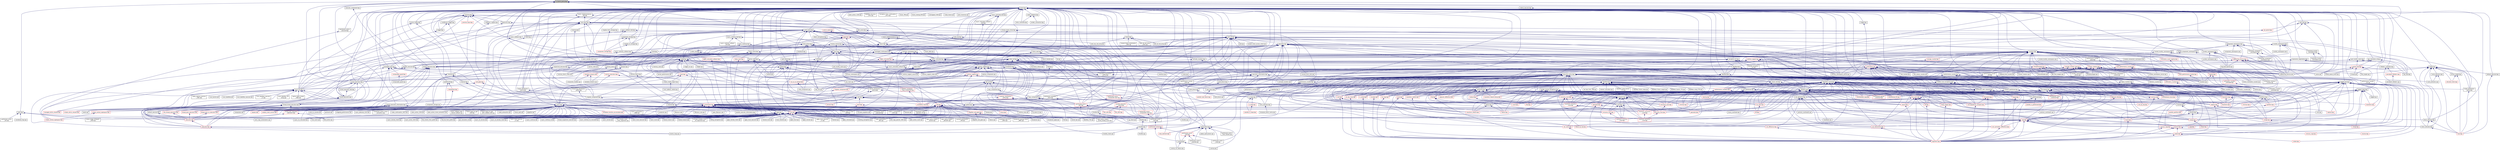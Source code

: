 digraph "is_launch_policy.hpp"
{
  edge [fontname="Helvetica",fontsize="10",labelfontname="Helvetica",labelfontsize="10"];
  node [fontname="Helvetica",fontsize="10",shape=record];
  Node75 [label="is_launch_policy.hpp",height=0.2,width=0.4,color="black", fillcolor="grey75", style="filled", fontcolor="black"];
  Node75 -> Node76 [dir="back",color="midnightblue",fontsize="10",style="solid",fontname="Helvetica"];
  Node76 [label="apply.hpp",height=0.2,width=0.4,color="black", fillcolor="white", style="filled",URL="$d7/d4c/apply_8hpp.html"];
  Node76 -> Node77 [dir="back",color="midnightblue",fontsize="10",style="solid",fontname="Helvetica"];
  Node77 [label="widget.cpp",height=0.2,width=0.4,color="black", fillcolor="white", style="filled",URL="$da/d15/widget_8cpp.html"];
  Node76 -> Node78 [dir="back",color="midnightblue",fontsize="10",style="solid",fontname="Helvetica"];
  Node78 [label="ostream.hpp",height=0.2,width=0.4,color="black", fillcolor="white", style="filled",URL="$d1/d38/ostream_8hpp.html"];
  Node78 -> Node79 [dir="back",color="midnightblue",fontsize="10",style="solid",fontname="Helvetica"];
  Node79 [label="standard_streams.hpp",height=0.2,width=0.4,color="red", fillcolor="white", style="filled",URL="$db/d16/standard__streams_8hpp.html"];
  Node79 -> Node191 [dir="back",color="midnightblue",fontsize="10",style="solid",fontname="Helvetica"];
  Node191 [label="component_module.cpp",height=0.2,width=0.4,color="black", fillcolor="white", style="filled",URL="$da/d41/iostreams_2component__module_8cpp.html"];
  Node79 -> Node192 [dir="back",color="midnightblue",fontsize="10",style="solid",fontname="Helvetica"];
  Node192 [label="standard_streams.cpp",height=0.2,width=0.4,color="black", fillcolor="white", style="filled",URL="$da/d60/standard__streams_8cpp.html"];
  Node78 -> Node191 [dir="back",color="midnightblue",fontsize="10",style="solid",fontname="Helvetica"];
  Node78 -> Node192 [dir="back",color="midnightblue",fontsize="10",style="solid",fontname="Helvetica"];
  Node76 -> Node195 [dir="back",color="midnightblue",fontsize="10",style="solid",fontname="Helvetica"];
  Node195 [label="apply.hpp",height=0.2,width=0.4,color="black", fillcolor="white", style="filled",URL="$d6/d2c/include_2apply_8hpp.html"];
  Node195 -> Node115 [dir="back",color="midnightblue",fontsize="10",style="solid",fontname="Helvetica"];
  Node115 [label="local_channel.cpp",height=0.2,width=0.4,color="black", fillcolor="white", style="filled",URL="$d0/d3e/local__channel_8cpp.html"];
  Node195 -> Node196 [dir="back",color="midnightblue",fontsize="10",style="solid",fontname="Helvetica"];
  Node196 [label="fail_compile_const\l_array_argument.cpp",height=0.2,width=0.4,color="black", fillcolor="white", style="filled",URL="$dc/dba/fail__compile__const__array__argument_8cpp.html"];
  Node195 -> Node197 [dir="back",color="midnightblue",fontsize="10",style="solid",fontname="Helvetica"];
  Node197 [label="succeed_compile_const\l_ref_argument.cpp",height=0.2,width=0.4,color="black", fillcolor="white", style="filled",URL="$d9/dc9/succeed__compile__const__ref__argument_8cpp.html"];
  Node195 -> Node198 [dir="back",color="midnightblue",fontsize="10",style="solid",fontname="Helvetica"];
  Node198 [label="apply_colocated.cpp",height=0.2,width=0.4,color="black", fillcolor="white", style="filled",URL="$d5/dd3/apply__colocated_8cpp.html"];
  Node195 -> Node199 [dir="back",color="midnightblue",fontsize="10",style="solid",fontname="Helvetica"];
  Node199 [label="apply_local.cpp",height=0.2,width=0.4,color="black", fillcolor="white", style="filled",URL="$dd/db5/apply__local_8cpp.html"];
  Node195 -> Node200 [dir="back",color="midnightblue",fontsize="10",style="solid",fontname="Helvetica"];
  Node200 [label="apply_local_executor.cpp",height=0.2,width=0.4,color="black", fillcolor="white", style="filled",URL="$db/d84/apply__local__executor_8cpp.html"];
  Node195 -> Node201 [dir="back",color="midnightblue",fontsize="10",style="solid",fontname="Helvetica"];
  Node201 [label="apply_local_executor\l_v1.cpp",height=0.2,width=0.4,color="black", fillcolor="white", style="filled",URL="$dd/d53/apply__local__executor__v1_8cpp.html"];
  Node195 -> Node202 [dir="back",color="midnightblue",fontsize="10",style="solid",fontname="Helvetica"];
  Node202 [label="apply_remote.cpp",height=0.2,width=0.4,color="black", fillcolor="white", style="filled",URL="$d9/d40/apply__remote_8cpp.html"];
  Node195 -> Node203 [dir="back",color="midnightblue",fontsize="10",style="solid",fontname="Helvetica"];
  Node203 [label="apply_remote_client.cpp",height=0.2,width=0.4,color="black", fillcolor="white", style="filled",URL="$d9/def/apply__remote__client_8cpp.html"];
  Node195 -> Node204 [dir="back",color="midnightblue",fontsize="10",style="solid",fontname="Helvetica"];
  Node204 [label="async_continue.cpp",height=0.2,width=0.4,color="black", fillcolor="white", style="filled",URL="$d4/d19/async__continue_8cpp.html"];
  Node195 -> Node205 [dir="back",color="midnightblue",fontsize="10",style="solid",fontname="Helvetica"];
  Node205 [label="async_continue_cb.cpp",height=0.2,width=0.4,color="black", fillcolor="white", style="filled",URL="$df/d37/async__continue__cb_8cpp.html"];
  Node195 -> Node206 [dir="back",color="midnightblue",fontsize="10",style="solid",fontname="Helvetica"];
  Node206 [label="async_continue_cb_colocated.cpp",height=0.2,width=0.4,color="black", fillcolor="white", style="filled",URL="$dd/dce/async__continue__cb__colocated_8cpp.html"];
  Node195 -> Node207 [dir="back",color="midnightblue",fontsize="10",style="solid",fontname="Helvetica"];
  Node207 [label="async_local.cpp",height=0.2,width=0.4,color="black", fillcolor="white", style="filled",URL="$d3/d4c/async__local_8cpp.html"];
  Node195 -> Node208 [dir="back",color="midnightblue",fontsize="10",style="solid",fontname="Helvetica"];
  Node208 [label="async_local_executor.cpp",height=0.2,width=0.4,color="black", fillcolor="white", style="filled",URL="$d4/dce/async__local__executor_8cpp.html"];
  Node195 -> Node209 [dir="back",color="midnightblue",fontsize="10",style="solid",fontname="Helvetica"];
  Node209 [label="async_local_executor\l_v1.cpp",height=0.2,width=0.4,color="black", fillcolor="white", style="filled",URL="$da/d4a/async__local__executor__v1_8cpp.html"];
  Node195 -> Node210 [dir="back",color="midnightblue",fontsize="10",style="solid",fontname="Helvetica"];
  Node210 [label="channel.cpp",height=0.2,width=0.4,color="black", fillcolor="white", style="filled",URL="$dd/d5f/channel_8cpp.html"];
  Node195 -> Node211 [dir="back",color="midnightblue",fontsize="10",style="solid",fontname="Helvetica"];
  Node211 [label="channel_local.cpp",height=0.2,width=0.4,color="black", fillcolor="white", style="filled",URL="$d6/d3e/channel__local_8cpp.html"];
  Node195 -> Node212 [dir="back",color="midnightblue",fontsize="10",style="solid",fontname="Helvetica"];
  Node212 [label="zero_copy_serialization.cpp",height=0.2,width=0.4,color="black", fillcolor="white", style="filled",URL="$d4/dea/zero__copy__serialization_8cpp.html"];
  Node76 -> Node213 [dir="back",color="midnightblue",fontsize="10",style="solid",fontname="Helvetica"];
  Node213 [label="dataflow.hpp",height=0.2,width=0.4,color="black", fillcolor="white", style="filled",URL="$db/d03/lcos_2dataflow_8hpp.html"];
  Node213 -> Node214 [dir="back",color="midnightblue",fontsize="10",style="solid",fontname="Helvetica"];
  Node214 [label="dataflow.hpp",height=0.2,width=0.4,color="black", fillcolor="white", style="filled",URL="$d6/dd8/dataflow_8hpp.html"];
  Node214 -> Node215 [dir="back",color="midnightblue",fontsize="10",style="solid",fontname="Helvetica"];
  Node215 [label="jacobi_hpx.cpp",height=0.2,width=0.4,color="black", fillcolor="white", style="filled",URL="$d8/d72/jacobi__hpx_8cpp.html"];
  Node214 -> Node216 [dir="back",color="midnightblue",fontsize="10",style="solid",fontname="Helvetica"];
  Node216 [label="interest_calculator.cpp",height=0.2,width=0.4,color="black", fillcolor="white", style="filled",URL="$d2/d86/interest__calculator_8cpp.html"];
  Node214 -> Node217 [dir="back",color="midnightblue",fontsize="10",style="solid",fontname="Helvetica"];
  Node217 [label="target_distribution\l_policy.hpp",height=0.2,width=0.4,color="black", fillcolor="white", style="filled",URL="$d4/d4a/compute_2host_2target__distribution__policy_8hpp.html"];
  Node217 -> Node218 [dir="back",color="midnightblue",fontsize="10",style="solid",fontname="Helvetica"];
  Node218 [label="host.hpp",height=0.2,width=0.4,color="red", fillcolor="white", style="filled",URL="$dd/d78/host_8hpp.html"];
  Node214 -> Node225 [dir="back",color="midnightblue",fontsize="10",style="solid",fontname="Helvetica"];
  Node225 [label="dataflow.hpp",height=0.2,width=0.4,color="black", fillcolor="white", style="filled",URL="$db/db6/include_2dataflow_8hpp.html"];
  Node225 -> Node226 [dir="back",color="midnightblue",fontsize="10",style="solid",fontname="Helvetica"];
  Node226 [label="lcos.hpp",height=0.2,width=0.4,color="red", fillcolor="white", style="filled",URL="$d5/deb/lcos_8hpp.html"];
  Node226 -> Node82 [dir="back",color="midnightblue",fontsize="10",style="solid",fontname="Helvetica"];
  Node82 [label="allgather_and_gate.cpp",height=0.2,width=0.4,color="black", fillcolor="white", style="filled",URL="$d1/d56/allgather__and__gate_8cpp.html"];
  Node226 -> Node228 [dir="back",color="midnightblue",fontsize="10",style="solid",fontname="Helvetica"];
  Node228 [label="apex_policy_engine\l_active_thread_count.cpp",height=0.2,width=0.4,color="black", fillcolor="white", style="filled",URL="$d5/d01/apex__policy__engine__active__thread__count_8cpp.html"];
  Node226 -> Node229 [dir="back",color="midnightblue",fontsize="10",style="solid",fontname="Helvetica"];
  Node229 [label="apex_policy_engine\l_events.cpp",height=0.2,width=0.4,color="black", fillcolor="white", style="filled",URL="$df/d0f/apex__policy__engine__events_8cpp.html"];
  Node226 -> Node230 [dir="back",color="midnightblue",fontsize="10",style="solid",fontname="Helvetica"];
  Node230 [label="apex_policy_engine\l_periodic.cpp",height=0.2,width=0.4,color="black", fillcolor="white", style="filled",URL="$d5/d7b/apex__policy__engine__periodic_8cpp.html"];
  Node226 -> Node231 [dir="back",color="midnightblue",fontsize="10",style="solid",fontname="Helvetica"];
  Node231 [label="heartbeat.cpp",height=0.2,width=0.4,color="black", fillcolor="white", style="filled",URL="$d8/d98/heartbeat_8cpp.html"];
  Node226 -> Node215 [dir="back",color="midnightblue",fontsize="10",style="solid",fontname="Helvetica"];
  Node226 -> Node115 [dir="back",color="midnightblue",fontsize="10",style="solid",fontname="Helvetica"];
  Node226 -> Node693 [dir="back",color="midnightblue",fontsize="10",style="solid",fontname="Helvetica"];
  Node693 [label="async_action_1813.cpp",height=0.2,width=0.4,color="black", fillcolor="white", style="filled",URL="$db/de6/async__action__1813_8cpp.html"];
  Node226 -> Node695 [dir="back",color="midnightblue",fontsize="10",style="solid",fontname="Helvetica"];
  Node695 [label="broadcast_unwrap_future\l_2885.cpp",height=0.2,width=0.4,color="black", fillcolor="white", style="filled",URL="$da/df6/broadcast__unwrap__future__2885_8cpp.html"];
  Node226 -> Node696 [dir="back",color="midnightblue",fontsize="10",style="solid",fontname="Helvetica"];
  Node696 [label="broadcast_wait_for\l_2822.cpp",height=0.2,width=0.4,color="black", fillcolor="white", style="filled",URL="$dd/de7/broadcast__wait__for__2822_8cpp.html"];
  Node226 -> Node697 [dir="back",color="midnightblue",fontsize="10",style="solid",fontname="Helvetica"];
  Node697 [label="dataflow_791.cpp",height=0.2,width=0.4,color="black", fillcolor="white", style="filled",URL="$d6/da1/dataflow__791_8cpp.html"];
  Node226 -> Node698 [dir="back",color="midnightblue",fontsize="10",style="solid",fontname="Helvetica"];
  Node698 [label="future_range_ambiguity\l_2032.cpp",height=0.2,width=0.4,color="black", fillcolor="white", style="filled",URL="$dc/d4e/future__range__ambiguity__2032_8cpp.html"];
  Node226 -> Node162 [dir="back",color="midnightblue",fontsize="10",style="solid",fontname="Helvetica"];
  Node162 [label="function_serialization\l_728.cpp",height=0.2,width=0.4,color="black", fillcolor="white", style="filled",URL="$d8/db1/function__serialization__728_8cpp.html"];
  Node226 -> Node705 [dir="back",color="midnightblue",fontsize="10",style="solid",fontname="Helvetica"];
  Node705 [label="tuple_serialization\l_803.cpp",height=0.2,width=0.4,color="black", fillcolor="white", style="filled",URL="$de/d61/tuple__serialization__803_8cpp.html"];
  Node226 -> Node706 [dir="back",color="midnightblue",fontsize="10",style="solid",fontname="Helvetica"];
  Node706 [label="zero_copy_parcels_1001.cpp",height=0.2,width=0.4,color="black", fillcolor="white", style="filled",URL="$da/dfd/zero__copy__parcels__1001_8cpp.html"];
  Node226 -> Node708 [dir="back",color="midnightblue",fontsize="10",style="solid",fontname="Helvetica"];
  Node708 [label="find_clients_from_prefix.cpp",height=0.2,width=0.4,color="black", fillcolor="white", style="filled",URL="$dc/d15/find__clients__from__prefix_8cpp.html"];
  Node226 -> Node709 [dir="back",color="midnightblue",fontsize="10",style="solid",fontname="Helvetica"];
  Node709 [label="find_ids_from_prefix.cpp",height=0.2,width=0.4,color="black", fillcolor="white", style="filled",URL="$dc/df3/find__ids__from__prefix_8cpp.html"];
  Node226 -> Node710 [dir="back",color="midnightblue",fontsize="10",style="solid",fontname="Helvetica"];
  Node710 [label="get_colocation_id.cpp",height=0.2,width=0.4,color="black", fillcolor="white", style="filled",URL="$dd/d0d/get__colocation__id_8cpp.html"];
  Node226 -> Node711 [dir="back",color="midnightblue",fontsize="10",style="solid",fontname="Helvetica"];
  Node711 [label="apex_action_count.cpp",height=0.2,width=0.4,color="black", fillcolor="white", style="filled",URL="$d8/de5/apex__action__count_8cpp.html"];
  Node226 -> Node198 [dir="back",color="midnightblue",fontsize="10",style="solid",fontname="Helvetica"];
  Node226 -> Node199 [dir="back",color="midnightblue",fontsize="10",style="solid",fontname="Helvetica"];
  Node226 -> Node200 [dir="back",color="midnightblue",fontsize="10",style="solid",fontname="Helvetica"];
  Node226 -> Node201 [dir="back",color="midnightblue",fontsize="10",style="solid",fontname="Helvetica"];
  Node226 -> Node202 [dir="back",color="midnightblue",fontsize="10",style="solid",fontname="Helvetica"];
  Node226 -> Node203 [dir="back",color="midnightblue",fontsize="10",style="solid",fontname="Helvetica"];
  Node226 -> Node713 [dir="back",color="midnightblue",fontsize="10",style="solid",fontname="Helvetica"];
  Node713 [label="async_cb_colocated.cpp",height=0.2,width=0.4,color="black", fillcolor="white", style="filled",URL="$d7/d7f/async__cb__colocated_8cpp.html"];
  Node226 -> Node714 [dir="back",color="midnightblue",fontsize="10",style="solid",fontname="Helvetica"];
  Node714 [label="async_cb_remote.cpp",height=0.2,width=0.4,color="black", fillcolor="white", style="filled",URL="$da/d88/async__cb__remote_8cpp.html"];
  Node226 -> Node715 [dir="back",color="midnightblue",fontsize="10",style="solid",fontname="Helvetica"];
  Node715 [label="async_cb_remote_client.cpp",height=0.2,width=0.4,color="black", fillcolor="white", style="filled",URL="$d2/d31/async__cb__remote__client_8cpp.html"];
  Node226 -> Node204 [dir="back",color="midnightblue",fontsize="10",style="solid",fontname="Helvetica"];
  Node226 -> Node205 [dir="back",color="midnightblue",fontsize="10",style="solid",fontname="Helvetica"];
  Node226 -> Node206 [dir="back",color="midnightblue",fontsize="10",style="solid",fontname="Helvetica"];
  Node226 -> Node207 [dir="back",color="midnightblue",fontsize="10",style="solid",fontname="Helvetica"];
  Node226 -> Node208 [dir="back",color="midnightblue",fontsize="10",style="solid",fontname="Helvetica"];
  Node226 -> Node209 [dir="back",color="midnightblue",fontsize="10",style="solid",fontname="Helvetica"];
  Node226 -> Node716 [dir="back",color="midnightblue",fontsize="10",style="solid",fontname="Helvetica"];
  Node716 [label="async_remote.cpp",height=0.2,width=0.4,color="black", fillcolor="white", style="filled",URL="$dd/dd8/async__remote_8cpp.html"];
  Node226 -> Node717 [dir="back",color="midnightblue",fontsize="10",style="solid",fontname="Helvetica"];
  Node717 [label="async_remote_client.cpp",height=0.2,width=0.4,color="black", fillcolor="white", style="filled",URL="$d6/d49/async__remote__client_8cpp.html"];
  Node226 -> Node718 [dir="back",color="midnightblue",fontsize="10",style="solid",fontname="Helvetica"];
  Node718 [label="broadcast.cpp",height=0.2,width=0.4,color="black", fillcolor="white", style="filled",URL="$d8/d8b/broadcast_8cpp.html"];
  Node226 -> Node719 [dir="back",color="midnightblue",fontsize="10",style="solid",fontname="Helvetica"];
  Node719 [label="broadcast_apply.cpp",height=0.2,width=0.4,color="black", fillcolor="white", style="filled",URL="$dd/de8/broadcast__apply_8cpp.html"];
  Node226 -> Node210 [dir="back",color="midnightblue",fontsize="10",style="solid",fontname="Helvetica"];
  Node226 -> Node211 [dir="back",color="midnightblue",fontsize="10",style="solid",fontname="Helvetica"];
  Node226 -> Node721 [dir="back",color="midnightblue",fontsize="10",style="solid",fontname="Helvetica"];
  Node721 [label="counting_semaphore.cpp",height=0.2,width=0.4,color="black", fillcolor="white", style="filled",URL="$df/de9/counting__semaphore_8cpp.html"];
  Node226 -> Node722 [dir="back",color="midnightblue",fontsize="10",style="solid",fontname="Helvetica"];
  Node722 [label="fold.cpp",height=0.2,width=0.4,color="black", fillcolor="white", style="filled",URL="$d8/dd8/fold_8cpp.html"];
  Node226 -> Node727 [dir="back",color="midnightblue",fontsize="10",style="solid",fontname="Helvetica"];
  Node727 [label="local_latch.cpp",height=0.2,width=0.4,color="black", fillcolor="white", style="filled",URL="$d4/db4/local__latch_8cpp.html"];
  Node226 -> Node734 [dir="back",color="midnightblue",fontsize="10",style="solid",fontname="Helvetica"];
  Node734 [label="reduce.cpp",height=0.2,width=0.4,color="black", fillcolor="white", style="filled",URL="$d5/d6d/reduce_8cpp.html"];
  Node226 -> Node737 [dir="back",color="midnightblue",fontsize="10",style="solid",fontname="Helvetica"];
  Node737 [label="shared_mutex1.cpp",height=0.2,width=0.4,color="black", fillcolor="white", style="filled",URL="$d8/d57/shared__mutex1_8cpp.html"];
  Node226 -> Node738 [dir="back",color="midnightblue",fontsize="10",style="solid",fontname="Helvetica"];
  Node738 [label="shared_mutex2.cpp",height=0.2,width=0.4,color="black", fillcolor="white", style="filled",URL="$d1/d40/shared__mutex2_8cpp.html"];
  Node226 -> Node739 [dir="back",color="midnightblue",fontsize="10",style="solid",fontname="Helvetica"];
  Node739 [label="sliding_semaphore.cpp",height=0.2,width=0.4,color="black", fillcolor="white", style="filled",URL="$d2/d38/sliding__semaphore_8cpp.html"];
  Node226 -> Node752 [dir="back",color="midnightblue",fontsize="10",style="solid",fontname="Helvetica"];
  Node752 [label="thread_suspension_executor.cpp",height=0.2,width=0.4,color="black", fillcolor="white", style="filled",URL="$de/d9f/thread__suspension__executor_8cpp.html"];
  Node226 -> Node755 [dir="back",color="midnightblue",fontsize="10",style="solid",fontname="Helvetica"];
  Node755 [label="bind_action.cpp",height=0.2,width=0.4,color="black", fillcolor="white", style="filled",URL="$d7/d85/bind__action_8cpp.html"];
  Node214 -> Node756 [dir="back",color="midnightblue",fontsize="10",style="solid",fontname="Helvetica"];
  Node756 [label="local_lcos.hpp",height=0.2,width=0.4,color="black", fillcolor="white", style="filled",URL="$db/d67/local__lcos_8hpp.html"];
  Node756 -> Node265 [dir="back",color="midnightblue",fontsize="10",style="solid",fontname="Helvetica"];
  Node265 [label="template_function_accumulator.hpp",height=0.2,width=0.4,color="red", fillcolor="white", style="filled",URL="$d7/da6/server_2template__function__accumulator_8hpp.html"];
  Node756 -> Node757 [dir="back",color="midnightblue",fontsize="10",style="solid",fontname="Helvetica"];
  Node757 [label="allgather_and_gate.hpp",height=0.2,width=0.4,color="red", fillcolor="white", style="filled",URL="$d9/dbb/allgather__and__gate_8hpp.html"];
  Node757 -> Node82 [dir="back",color="midnightblue",fontsize="10",style="solid",fontname="Helvetica"];
  Node757 -> Node271 [dir="back",color="midnightblue",fontsize="10",style="solid",fontname="Helvetica"];
  Node271 [label="ag_client.cpp",height=0.2,width=0.4,color="black", fillcolor="white", style="filled",URL="$d4/d5d/ag__client_8cpp.html"];
  Node756 -> Node348 [dir="back",color="midnightblue",fontsize="10",style="solid",fontname="Helvetica"];
  Node348 [label="simple_central_tuplespace.hpp",height=0.2,width=0.4,color="red", fillcolor="white", style="filled",URL="$db/d69/server_2simple__central__tuplespace_8hpp.html"];
  Node348 -> Node350 [dir="back",color="midnightblue",fontsize="10",style="solid",fontname="Helvetica"];
  Node350 [label="simple_central_tuplespace.hpp",height=0.2,width=0.4,color="red", fillcolor="white", style="filled",URL="$d0/d4b/stubs_2simple__central__tuplespace_8hpp.html"];
  Node756 -> Node226 [dir="back",color="midnightblue",fontsize="10",style="solid",fontname="Helvetica"];
  Node756 -> Node404 [dir="back",color="midnightblue",fontsize="10",style="solid",fontname="Helvetica"];
  Node404 [label="ignore_while_locked\l_1485.cpp",height=0.2,width=0.4,color="black", fillcolor="white", style="filled",URL="$db/d24/ignore__while__locked__1485_8cpp.html"];
  Node756 -> Node410 [dir="back",color="midnightblue",fontsize="10",style="solid",fontname="Helvetica"];
  Node410 [label="safely_destroy_promise\l_1481.cpp",height=0.2,width=0.4,color="black", fillcolor="white", style="filled",URL="$dd/d62/safely__destroy__promise__1481_8cpp.html"];
  Node756 -> Node459 [dir="back",color="midnightblue",fontsize="10",style="solid",fontname="Helvetica"];
  Node459 [label="await.cpp",height=0.2,width=0.4,color="black", fillcolor="white", style="filled",URL="$d6/d41/await_8cpp.html"];
  Node756 -> Node467 [dir="back",color="midnightblue",fontsize="10",style="solid",fontname="Helvetica"];
  Node467 [label="local_barrier.cpp",height=0.2,width=0.4,color="black", fillcolor="white", style="filled",URL="$d2/db4/tests_2unit_2lcos_2local__barrier_8cpp.html"];
  Node756 -> Node468 [dir="back",color="midnightblue",fontsize="10",style="solid",fontname="Helvetica"];
  Node468 [label="local_dataflow.cpp",height=0.2,width=0.4,color="black", fillcolor="white", style="filled",URL="$d9/d92/local__dataflow_8cpp.html"];
  Node756 -> Node469 [dir="back",color="midnightblue",fontsize="10",style="solid",fontname="Helvetica"];
  Node469 [label="local_dataflow_executor.cpp",height=0.2,width=0.4,color="black", fillcolor="white", style="filled",URL="$d2/d73/local__dataflow__executor_8cpp.html"];
  Node756 -> Node470 [dir="back",color="midnightblue",fontsize="10",style="solid",fontname="Helvetica"];
  Node470 [label="local_dataflow_executor\l_v1.cpp",height=0.2,width=0.4,color="black", fillcolor="white", style="filled",URL="$df/d49/local__dataflow__executor__v1_8cpp.html"];
  Node756 -> Node471 [dir="back",color="midnightblue",fontsize="10",style="solid",fontname="Helvetica"];
  Node471 [label="local_dataflow_std\l_array.cpp",height=0.2,width=0.4,color="black", fillcolor="white", style="filled",URL="$db/dcb/local__dataflow__std__array_8cpp.html"];
  Node756 -> Node727 [dir="back",color="midnightblue",fontsize="10",style="solid",fontname="Helvetica"];
  Node214 -> Node758 [dir="back",color="midnightblue",fontsize="10",style="solid",fontname="Helvetica"];
  Node758 [label="gather.hpp",height=0.2,width=0.4,color="black", fillcolor="white", style="filled",URL="$d8/d2b/gather_8hpp.html"];
  Node758 -> Node260 [dir="back",color="midnightblue",fontsize="10",style="solid",fontname="Helvetica"];
  Node260 [label="1d_stencil_8.cpp",height=0.2,width=0.4,color="black", fillcolor="white", style="filled",URL="$df/de0/1d__stencil__8_8cpp.html"];
  Node758 -> Node226 [dir="back",color="midnightblue",fontsize="10",style="solid",fontname="Helvetica"];
  Node214 -> Node759 [dir="back",color="midnightblue",fontsize="10",style="solid",fontname="Helvetica"];
  Node759 [label="rotate.hpp",height=0.2,width=0.4,color="red", fillcolor="white", style="filled",URL="$da/df0/algorithms_2rotate_8hpp.html"];
  Node759 -> Node761 [dir="back",color="midnightblue",fontsize="10",style="solid",fontname="Helvetica"];
  Node761 [label="algorithm.hpp",height=0.2,width=0.4,color="red", fillcolor="white", style="filled",URL="$de/d55/algorithm_8hpp.html"];
  Node759 -> Node772 [dir="back",color="midnightblue",fontsize="10",style="solid",fontname="Helvetica"];
  Node772 [label="rotate.hpp",height=0.2,width=0.4,color="red", fillcolor="white", style="filled",URL="$da/d1b/container__algorithms_2rotate_8hpp.html"];
  Node214 -> Node773 [dir="back",color="midnightblue",fontsize="10",style="solid",fontname="Helvetica"];
  Node773 [label="sort.hpp",height=0.2,width=0.4,color="red", fillcolor="white", style="filled",URL="$d3/d10/algorithms_2sort_8hpp.html"];
  Node773 -> Node761 [dir="back",color="midnightblue",fontsize="10",style="solid",fontname="Helvetica"];
  Node773 -> Node775 [dir="back",color="midnightblue",fontsize="10",style="solid",fontname="Helvetica"];
  Node775 [label="reduce_by_key.hpp",height=0.2,width=0.4,color="red", fillcolor="white", style="filled",URL="$d9/d4a/reduce__by__key_8hpp.html"];
  Node773 -> Node778 [dir="back",color="midnightblue",fontsize="10",style="solid",fontname="Helvetica"];
  Node778 [label="sort_by_key.hpp",height=0.2,width=0.4,color="red", fillcolor="white", style="filled",URL="$d2/da1/sort__by__key_8hpp.html"];
  Node214 -> Node780 [dir="back",color="midnightblue",fontsize="10",style="solid",fontname="Helvetica"];
  Node780 [label="task_block.hpp",height=0.2,width=0.4,color="black", fillcolor="white", style="filled",URL="$de/db7/task__block_8hpp.html"];
  Node780 -> Node781 [dir="back",color="midnightblue",fontsize="10",style="solid",fontname="Helvetica"];
  Node781 [label="parallel_task_block.hpp",height=0.2,width=0.4,color="red", fillcolor="white", style="filled",URL="$d4/d99/parallel__task__block_8hpp.html"];
  Node214 -> Node782 [dir="back",color="midnightblue",fontsize="10",style="solid",fontname="Helvetica"];
  Node782 [label="foreach_partitioner.hpp",height=0.2,width=0.4,color="black", fillcolor="white", style="filled",URL="$de/deb/foreach__partitioner_8hpp.html"];
  Node782 -> Node783 [dir="back",color="midnightblue",fontsize="10",style="solid",fontname="Helvetica"];
  Node783 [label="copy.hpp",height=0.2,width=0.4,color="red", fillcolor="white", style="filled",URL="$d3/d90/algorithms_2copy_8hpp.html"];
  Node783 -> Node761 [dir="back",color="midnightblue",fontsize="10",style="solid",fontname="Helvetica"];
  Node783 -> Node775 [dir="back",color="midnightblue",fontsize="10",style="solid",fontname="Helvetica"];
  Node783 -> Node786 [dir="back",color="midnightblue",fontsize="10",style="solid",fontname="Helvetica"];
  Node786 [label="remove_copy.hpp",height=0.2,width=0.4,color="red", fillcolor="white", style="filled",URL="$d6/db8/algorithms_2remove__copy_8hpp.html"];
  Node786 -> Node761 [dir="back",color="midnightblue",fontsize="10",style="solid",fontname="Helvetica"];
  Node786 -> Node788 [dir="back",color="midnightblue",fontsize="10",style="solid",fontname="Helvetica"];
  Node788 [label="remove_copy.hpp",height=0.2,width=0.4,color="red", fillcolor="white", style="filled",URL="$d5/d0b/container__algorithms_2remove__copy_8hpp.html"];
  Node783 -> Node789 [dir="back",color="midnightblue",fontsize="10",style="solid",fontname="Helvetica"];
  Node789 [label="reverse.hpp",height=0.2,width=0.4,color="red", fillcolor="white", style="filled",URL="$d2/df8/algorithms_2reverse_8hpp.html"];
  Node789 -> Node761 [dir="back",color="midnightblue",fontsize="10",style="solid",fontname="Helvetica"];
  Node789 -> Node759 [dir="back",color="midnightblue",fontsize="10",style="solid",fontname="Helvetica"];
  Node789 -> Node791 [dir="back",color="midnightblue",fontsize="10",style="solid",fontname="Helvetica"];
  Node791 [label="reverse.hpp",height=0.2,width=0.4,color="red", fillcolor="white", style="filled",URL="$db/dd1/container__algorithms_2reverse_8hpp.html"];
  Node783 -> Node759 [dir="back",color="midnightblue",fontsize="10",style="solid",fontname="Helvetica"];
  Node783 -> Node792 [dir="back",color="midnightblue",fontsize="10",style="solid",fontname="Helvetica"];
  Node792 [label="set_difference.hpp",height=0.2,width=0.4,color="red", fillcolor="white", style="filled",URL="$d9/d20/set__difference_8hpp.html"];
  Node792 -> Node761 [dir="back",color="midnightblue",fontsize="10",style="solid",fontname="Helvetica"];
  Node783 -> Node794 [dir="back",color="midnightblue",fontsize="10",style="solid",fontname="Helvetica"];
  Node794 [label="set_intersection.hpp",height=0.2,width=0.4,color="red", fillcolor="white", style="filled",URL="$d1/dd5/set__intersection_8hpp.html"];
  Node794 -> Node761 [dir="back",color="midnightblue",fontsize="10",style="solid",fontname="Helvetica"];
  Node783 -> Node795 [dir="back",color="midnightblue",fontsize="10",style="solid",fontname="Helvetica"];
  Node795 [label="set_symmetric_difference.hpp",height=0.2,width=0.4,color="red", fillcolor="white", style="filled",URL="$de/da4/set__symmetric__difference_8hpp.html"];
  Node795 -> Node761 [dir="back",color="midnightblue",fontsize="10",style="solid",fontname="Helvetica"];
  Node783 -> Node796 [dir="back",color="midnightblue",fontsize="10",style="solid",fontname="Helvetica"];
  Node796 [label="set_union.hpp",height=0.2,width=0.4,color="red", fillcolor="white", style="filled",URL="$d9/d1a/set__union_8hpp.html"];
  Node796 -> Node761 [dir="back",color="midnightblue",fontsize="10",style="solid",fontname="Helvetica"];
  Node783 -> Node797 [dir="back",color="midnightblue",fontsize="10",style="solid",fontname="Helvetica"];
  Node797 [label="copy.hpp",height=0.2,width=0.4,color="red", fillcolor="white", style="filled",URL="$dc/de5/container__algorithms_2copy_8hpp.html"];
  Node782 -> Node798 [dir="back",color="midnightblue",fontsize="10",style="solid",fontname="Helvetica"];
  Node798 [label="destroy.hpp",height=0.2,width=0.4,color="red", fillcolor="white", style="filled",URL="$df/dd5/destroy_8hpp.html"];
  Node782 -> Node802 [dir="back",color="midnightblue",fontsize="10",style="solid",fontname="Helvetica"];
  Node802 [label="set_operation.hpp",height=0.2,width=0.4,color="black", fillcolor="white", style="filled",URL="$dc/d52/set__operation_8hpp.html"];
  Node802 -> Node792 [dir="back",color="midnightblue",fontsize="10",style="solid",fontname="Helvetica"];
  Node802 -> Node794 [dir="back",color="midnightblue",fontsize="10",style="solid",fontname="Helvetica"];
  Node802 -> Node795 [dir="back",color="midnightblue",fontsize="10",style="solid",fontname="Helvetica"];
  Node802 -> Node796 [dir="back",color="midnightblue",fontsize="10",style="solid",fontname="Helvetica"];
  Node782 -> Node803 [dir="back",color="midnightblue",fontsize="10",style="solid",fontname="Helvetica"];
  Node803 [label="for_each.hpp",height=0.2,width=0.4,color="red", fillcolor="white", style="filled",URL="$d8/d62/algorithms_2for__each_8hpp.html"];
  Node803 -> Node804 [dir="back",color="midnightblue",fontsize="10",style="solid",fontname="Helvetica"];
  Node804 [label="block_allocator.hpp",height=0.2,width=0.4,color="black", fillcolor="white", style="filled",URL="$d9/d7a/block__allocator_8hpp.html"];
  Node804 -> Node218 [dir="back",color="midnightblue",fontsize="10",style="solid",fontname="Helvetica"];
  Node803 -> Node761 [dir="back",color="midnightblue",fontsize="10",style="solid",fontname="Helvetica"];
  Node803 -> Node814 [dir="back",color="midnightblue",fontsize="10",style="solid",fontname="Helvetica"];
  Node814 [label="fill.hpp",height=0.2,width=0.4,color="red", fillcolor="white", style="filled",URL="$d2/d63/algorithms_2fill_8hpp.html"];
  Node814 -> Node761 [dir="back",color="midnightblue",fontsize="10",style="solid",fontname="Helvetica"];
  Node803 -> Node818 [dir="back",color="midnightblue",fontsize="10",style="solid",fontname="Helvetica"];
  Node818 [label="generate.hpp",height=0.2,width=0.4,color="red", fillcolor="white", style="filled",URL="$d5/da9/algorithms_2generate_8hpp.html"];
  Node818 -> Node761 [dir="back",color="midnightblue",fontsize="10",style="solid",fontname="Helvetica"];
  Node818 -> Node821 [dir="back",color="midnightblue",fontsize="10",style="solid",fontname="Helvetica"];
  Node821 [label="generate.hpp",height=0.2,width=0.4,color="red", fillcolor="white", style="filled",URL="$d2/d5d/segmented__algorithms_2generate_8hpp.html"];
  Node803 -> Node822 [dir="back",color="midnightblue",fontsize="10",style="solid",fontname="Helvetica"];
  Node822 [label="lexicographical_compare.hpp",height=0.2,width=0.4,color="red", fillcolor="white", style="filled",URL="$d5/ddd/lexicographical__compare_8hpp.html"];
  Node822 -> Node761 [dir="back",color="midnightblue",fontsize="10",style="solid",fontname="Helvetica"];
  Node803 -> Node775 [dir="back",color="midnightblue",fontsize="10",style="solid",fontname="Helvetica"];
  Node803 -> Node824 [dir="back",color="midnightblue",fontsize="10",style="solid",fontname="Helvetica"];
  Node824 [label="replace.hpp",height=0.2,width=0.4,color="red", fillcolor="white", style="filled",URL="$d6/db6/algorithms_2replace_8hpp.html"];
  Node824 -> Node761 [dir="back",color="midnightblue",fontsize="10",style="solid",fontname="Helvetica"];
  Node824 -> Node826 [dir="back",color="midnightblue",fontsize="10",style="solid",fontname="Helvetica"];
  Node826 [label="replace.hpp",height=0.2,width=0.4,color="red", fillcolor="white", style="filled",URL="$d7/d55/container__algorithms_2replace_8hpp.html"];
  Node803 -> Node789 [dir="back",color="midnightblue",fontsize="10",style="solid",fontname="Helvetica"];
  Node803 -> Node827 [dir="back",color="midnightblue",fontsize="10",style="solid",fontname="Helvetica"];
  Node827 [label="search.hpp",height=0.2,width=0.4,color="red", fillcolor="white", style="filled",URL="$d7/d6f/search_8hpp.html"];
  Node827 -> Node761 [dir="back",color="midnightblue",fontsize="10",style="solid",fontname="Helvetica"];
  Node803 -> Node829 [dir="back",color="midnightblue",fontsize="10",style="solid",fontname="Helvetica"];
  Node829 [label="swap_ranges.hpp",height=0.2,width=0.4,color="red", fillcolor="white", style="filled",URL="$df/d24/swap__ranges_8hpp.html"];
  Node829 -> Node761 [dir="back",color="midnightblue",fontsize="10",style="solid",fontname="Helvetica"];
  Node803 -> Node832 [dir="back",color="midnightblue",fontsize="10",style="solid",fontname="Helvetica"];
  Node832 [label="for_each.hpp",height=0.2,width=0.4,color="red", fillcolor="white", style="filled",URL="$de/daa/segmented__algorithms_2for__each_8hpp.html"];
  Node832 -> Node833 [dir="back",color="midnightblue",fontsize="10",style="solid",fontname="Helvetica"];
  Node833 [label="fill.hpp",height=0.2,width=0.4,color="red", fillcolor="white", style="filled",URL="$de/d82/segmented__algorithms_2fill_8hpp.html"];
  Node803 -> Node834 [dir="back",color="midnightblue",fontsize="10",style="solid",fontname="Helvetica"];
  Node834 [label="numa_allocator.hpp",height=0.2,width=0.4,color="black", fillcolor="white", style="filled",URL="$d7/df0/numa__allocator_8hpp.html"];
  Node834 -> Node342 [dir="back",color="midnightblue",fontsize="10",style="solid",fontname="Helvetica"];
  Node342 [label="transpose_block_numa.cpp",height=0.2,width=0.4,color="black", fillcolor="white", style="filled",URL="$dd/d3b/transpose__block__numa_8cpp.html"];
  Node782 -> Node835 [dir="back",color="midnightblue",fontsize="10",style="solid",fontname="Helvetica"];
  Node835 [label="move.hpp",height=0.2,width=0.4,color="red", fillcolor="white", style="filled",URL="$d4/d71/move_8hpp.html"];
  Node835 -> Node761 [dir="back",color="midnightblue",fontsize="10",style="solid",fontname="Helvetica"];
  Node782 -> Node837 [dir="back",color="midnightblue",fontsize="10",style="solid",fontname="Helvetica"];
  Node837 [label="transform.hpp",height=0.2,width=0.4,color="red", fillcolor="white", style="filled",URL="$d4/d47/algorithms_2transform_8hpp.html"];
  Node837 -> Node844 [dir="back",color="midnightblue",fontsize="10",style="solid",fontname="Helvetica"];
  Node844 [label="transform.hpp",height=0.2,width=0.4,color="red", fillcolor="white", style="filled",URL="$da/dcb/container__algorithms_2transform_8hpp.html"];
  Node837 -> Node845 [dir="back",color="midnightblue",fontsize="10",style="solid",fontname="Helvetica"];
  Node845 [label="transform.hpp",height=0.2,width=0.4,color="red", fillcolor="white", style="filled",URL="$d8/d80/segmented__algorithms_2transform_8hpp.html"];
  Node782 -> Node846 [dir="back",color="midnightblue",fontsize="10",style="solid",fontname="Helvetica"];
  Node846 [label="unique.hpp",height=0.2,width=0.4,color="red", fillcolor="white", style="filled",URL="$d8/d56/algorithms_2unique_8hpp.html"];
  Node846 -> Node849 [dir="back",color="midnightblue",fontsize="10",style="solid",fontname="Helvetica"];
  Node849 [label="unique.hpp",height=0.2,width=0.4,color="red", fillcolor="white", style="filled",URL="$dd/da8/container__algorithms_2unique_8hpp.html"];
  Node214 -> Node850 [dir="back",color="midnightblue",fontsize="10",style="solid",fontname="Helvetica"];
  Node850 [label="partitioner.hpp",height=0.2,width=0.4,color="black", fillcolor="white", style="filled",URL="$d6/d03/parallel_2util_2partitioner_8hpp.html"];
  Node850 -> Node851 [dir="back",color="midnightblue",fontsize="10",style="solid",fontname="Helvetica"];
  Node851 [label="adjacent_difference.hpp",height=0.2,width=0.4,color="red", fillcolor="white", style="filled",URL="$d1/d17/adjacent__difference_8hpp.html"];
  Node850 -> Node855 [dir="back",color="midnightblue",fontsize="10",style="solid",fontname="Helvetica"];
  Node855 [label="adjacent_find.hpp",height=0.2,width=0.4,color="red", fillcolor="white", style="filled",URL="$d6/d68/adjacent__find_8hpp.html"];
  Node855 -> Node761 [dir="back",color="midnightblue",fontsize="10",style="solid",fontname="Helvetica"];
  Node850 -> Node857 [dir="back",color="midnightblue",fontsize="10",style="solid",fontname="Helvetica"];
  Node857 [label="all_any_none.hpp",height=0.2,width=0.4,color="red", fillcolor="white", style="filled",URL="$d8/ddd/all__any__none_8hpp.html"];
  Node857 -> Node761 [dir="back",color="midnightblue",fontsize="10",style="solid",fontname="Helvetica"];
  Node850 -> Node859 [dir="back",color="midnightblue",fontsize="10",style="solid",fontname="Helvetica"];
  Node859 [label="count.hpp",height=0.2,width=0.4,color="red", fillcolor="white", style="filled",URL="$d7/d8f/algorithms_2count_8hpp.html"];
  Node859 -> Node761 [dir="back",color="midnightblue",fontsize="10",style="solid",fontname="Helvetica"];
  Node859 -> Node863 [dir="back",color="midnightblue",fontsize="10",style="solid",fontname="Helvetica"];
  Node863 [label="count.hpp",height=0.2,width=0.4,color="red", fillcolor="white", style="filled",URL="$d9/dd7/segmented__algorithms_2count_8hpp.html"];
  Node850 -> Node802 [dir="back",color="midnightblue",fontsize="10",style="solid",fontname="Helvetica"];
  Node850 -> Node864 [dir="back",color="midnightblue",fontsize="10",style="solid",fontname="Helvetica"];
  Node864 [label="equal.hpp",height=0.2,width=0.4,color="red", fillcolor="white", style="filled",URL="$dc/d0a/equal_8hpp.html"];
  Node864 -> Node761 [dir="back",color="midnightblue",fontsize="10",style="solid",fontname="Helvetica"];
  Node850 -> Node866 [dir="back",color="midnightblue",fontsize="10",style="solid",fontname="Helvetica"];
  Node866 [label="exclusive_scan.hpp",height=0.2,width=0.4,color="red", fillcolor="white", style="filled",URL="$d8/d31/algorithms_2exclusive__scan_8hpp.html"];
  Node866 -> Node871 [dir="back",color="midnightblue",fontsize="10",style="solid",fontname="Helvetica"];
  Node871 [label="exclusive_scan.hpp",height=0.2,width=0.4,color="red", fillcolor="white", style="filled",URL="$d0/d53/segmented__algorithms_2exclusive__scan_8hpp.html"];
  Node871 -> Node872 [dir="back",color="midnightblue",fontsize="10",style="solid",fontname="Helvetica"];
  Node872 [label="transform_exclusive\l_scan.hpp",height=0.2,width=0.4,color="red", fillcolor="white", style="filled",URL="$d2/dda/segmented__algorithms_2transform__exclusive__scan_8hpp.html"];
  Node850 -> Node875 [dir="back",color="midnightblue",fontsize="10",style="solid",fontname="Helvetica"];
  Node875 [label="find.hpp",height=0.2,width=0.4,color="red", fillcolor="white", style="filled",URL="$d5/dc1/algorithms_2find_8hpp.html"];
  Node875 -> Node761 [dir="back",color="midnightblue",fontsize="10",style="solid",fontname="Helvetica"];
  Node875 -> Node877 [dir="back",color="midnightblue",fontsize="10",style="solid",fontname="Helvetica"];
  Node877 [label="find.hpp",height=0.2,width=0.4,color="red", fillcolor="white", style="filled",URL="$d4/d1f/segmented__algorithms_2find_8hpp.html"];
  Node850 -> Node878 [dir="back",color="midnightblue",fontsize="10",style="solid",fontname="Helvetica"];
  Node878 [label="for_loop.hpp",height=0.2,width=0.4,color="red", fillcolor="white", style="filled",URL="$de/dee/for__loop_8hpp.html"];
  Node878 -> Node761 [dir="back",color="midnightblue",fontsize="10",style="solid",fontname="Helvetica"];
  Node850 -> Node880 [dir="back",color="midnightblue",fontsize="10",style="solid",fontname="Helvetica"];
  Node880 [label="includes.hpp",height=0.2,width=0.4,color="red", fillcolor="white", style="filled",URL="$d5/d6e/includes_8hpp.html"];
  Node880 -> Node761 [dir="back",color="midnightblue",fontsize="10",style="solid",fontname="Helvetica"];
  Node850 -> Node881 [dir="back",color="midnightblue",fontsize="10",style="solid",fontname="Helvetica"];
  Node881 [label="inclusive_scan.hpp",height=0.2,width=0.4,color="red", fillcolor="white", style="filled",URL="$da/dbf/algorithms_2inclusive__scan_8hpp.html"];
  Node881 -> Node866 [dir="back",color="midnightblue",fontsize="10",style="solid",fontname="Helvetica"];
  Node881 -> Node775 [dir="back",color="midnightblue",fontsize="10",style="solid",fontname="Helvetica"];
  Node881 -> Node882 [dir="back",color="midnightblue",fontsize="10",style="solid",fontname="Helvetica"];
  Node882 [label="transform_inclusive\l_scan.hpp",height=0.2,width=0.4,color="red", fillcolor="white", style="filled",URL="$d2/dc9/algorithms_2transform__inclusive__scan_8hpp.html"];
  Node882 -> Node883 [dir="back",color="midnightblue",fontsize="10",style="solid",fontname="Helvetica"];
  Node883 [label="transform_exclusive\l_scan.hpp",height=0.2,width=0.4,color="red", fillcolor="white", style="filled",URL="$d6/d4e/algorithms_2transform__exclusive__scan_8hpp.html"];
  Node883 -> Node872 [dir="back",color="midnightblue",fontsize="10",style="solid",fontname="Helvetica"];
  Node882 -> Node884 [dir="back",color="midnightblue",fontsize="10",style="solid",fontname="Helvetica"];
  Node884 [label="transform_inclusive\l_scan.hpp",height=0.2,width=0.4,color="red", fillcolor="white", style="filled",URL="$d7/d20/segmented__algorithms_2transform__inclusive__scan_8hpp.html"];
  Node881 -> Node885 [dir="back",color="midnightblue",fontsize="10",style="solid",fontname="Helvetica"];
  Node885 [label="inclusive_scan.hpp",height=0.2,width=0.4,color="red", fillcolor="white", style="filled",URL="$d8/de5/segmented__algorithms_2inclusive__scan_8hpp.html"];
  Node885 -> Node884 [dir="back",color="midnightblue",fontsize="10",style="solid",fontname="Helvetica"];
  Node850 -> Node886 [dir="back",color="midnightblue",fontsize="10",style="solid",fontname="Helvetica"];
  Node886 [label="is_heap.hpp",height=0.2,width=0.4,color="black", fillcolor="white", style="filled",URL="$df/d5d/algorithms_2is__heap_8hpp.html"];
  Node886 -> Node887 [dir="back",color="midnightblue",fontsize="10",style="solid",fontname="Helvetica"];
  Node887 [label="parallel_is_heap.hpp",height=0.2,width=0.4,color="red", fillcolor="white", style="filled",URL="$da/df8/parallel__is__heap_8hpp.html"];
  Node886 -> Node889 [dir="back",color="midnightblue",fontsize="10",style="solid",fontname="Helvetica"];
  Node889 [label="is_heap.hpp",height=0.2,width=0.4,color="red", fillcolor="white", style="filled",URL="$d1/d17/container__algorithms_2is__heap_8hpp.html"];
  Node889 -> Node887 [dir="back",color="midnightblue",fontsize="10",style="solid",fontname="Helvetica"];
  Node850 -> Node890 [dir="back",color="midnightblue",fontsize="10",style="solid",fontname="Helvetica"];
  Node890 [label="is_partitioned.hpp",height=0.2,width=0.4,color="black", fillcolor="white", style="filled",URL="$d8/dcf/is__partitioned_8hpp.html"];
  Node890 -> Node891 [dir="back",color="midnightblue",fontsize="10",style="solid",fontname="Helvetica"];
  Node891 [label="parallel_is_partitioned.hpp",height=0.2,width=0.4,color="red", fillcolor="white", style="filled",URL="$db/d48/parallel__is__partitioned_8hpp.html"];
  Node890 -> Node761 [dir="back",color="midnightblue",fontsize="10",style="solid",fontname="Helvetica"];
  Node850 -> Node892 [dir="back",color="midnightblue",fontsize="10",style="solid",fontname="Helvetica"];
  Node892 [label="is_sorted.hpp",height=0.2,width=0.4,color="red", fillcolor="white", style="filled",URL="$d7/d12/is__sorted_8hpp.html"];
  Node892 -> Node761 [dir="back",color="midnightblue",fontsize="10",style="solid",fontname="Helvetica"];
  Node850 -> Node822 [dir="back",color="midnightblue",fontsize="10",style="solid",fontname="Helvetica"];
  Node850 -> Node894 [dir="back",color="midnightblue",fontsize="10",style="solid",fontname="Helvetica"];
  Node894 [label="minmax.hpp",height=0.2,width=0.4,color="red", fillcolor="white", style="filled",URL="$d0/d81/algorithms_2minmax_8hpp.html"];
  Node894 -> Node761 [dir="back",color="midnightblue",fontsize="10",style="solid",fontname="Helvetica"];
  Node894 -> Node896 [dir="back",color="midnightblue",fontsize="10",style="solid",fontname="Helvetica"];
  Node896 [label="minmax.hpp",height=0.2,width=0.4,color="red", fillcolor="white", style="filled",URL="$d6/de7/container__algorithms_2minmax_8hpp.html"];
  Node894 -> Node897 [dir="back",color="midnightblue",fontsize="10",style="solid",fontname="Helvetica"];
  Node897 [label="minmax.hpp",height=0.2,width=0.4,color="red", fillcolor="white", style="filled",URL="$db/d7e/segmented__algorithms_2minmax_8hpp.html"];
  Node850 -> Node898 [dir="back",color="midnightblue",fontsize="10",style="solid",fontname="Helvetica"];
  Node898 [label="mismatch.hpp",height=0.2,width=0.4,color="red", fillcolor="white", style="filled",URL="$d8/d5c/mismatch_8hpp.html"];
  Node898 -> Node761 [dir="back",color="midnightblue",fontsize="10",style="solid",fontname="Helvetica"];
  Node898 -> Node822 [dir="back",color="midnightblue",fontsize="10",style="solid",fontname="Helvetica"];
  Node850 -> Node900 [dir="back",color="midnightblue",fontsize="10",style="solid",fontname="Helvetica"];
  Node900 [label="reduce.hpp",height=0.2,width=0.4,color="red", fillcolor="white", style="filled",URL="$d1/da8/parallel_2algorithms_2reduce_8hpp.html"];
  Node900 -> Node901 [dir="back",color="midnightblue",fontsize="10",style="solid",fontname="Helvetica"];
  Node901 [label="reduce.hpp",height=0.2,width=0.4,color="red", fillcolor="white", style="filled",URL="$d8/d1a/parallel_2segmented__algorithms_2reduce_8hpp.html"];
  Node850 -> Node827 [dir="back",color="midnightblue",fontsize="10",style="solid",fontname="Helvetica"];
  Node850 -> Node883 [dir="back",color="midnightblue",fontsize="10",style="solid",fontname="Helvetica"];
  Node850 -> Node882 [dir="back",color="midnightblue",fontsize="10",style="solid",fontname="Helvetica"];
  Node850 -> Node902 [dir="back",color="midnightblue",fontsize="10",style="solid",fontname="Helvetica"];
  Node902 [label="transform_reduce.hpp",height=0.2,width=0.4,color="red", fillcolor="white", style="filled",URL="$d1/da3/algorithms_2transform__reduce_8hpp.html"];
  Node902 -> Node905 [dir="back",color="midnightblue",fontsize="10",style="solid",fontname="Helvetica"];
  Node905 [label="transform_reduce.hpp",height=0.2,width=0.4,color="red", fillcolor="white", style="filled",URL="$d5/da7/segmented__algorithms_2transform__reduce_8hpp.html"];
  Node850 -> Node906 [dir="back",color="midnightblue",fontsize="10",style="solid",fontname="Helvetica"];
  Node906 [label="transform_reduce_binary.hpp",height=0.2,width=0.4,color="red", fillcolor="white", style="filled",URL="$d9/d0f/transform__reduce__binary_8hpp.html"];
  Node214 -> Node907 [dir="back",color="midnightblue",fontsize="10",style="solid",fontname="Helvetica"];
  Node907 [label="partitioner_with_cleanup.hpp",height=0.2,width=0.4,color="black", fillcolor="white", style="filled",URL="$d5/ded/partitioner__with__cleanup_8hpp.html"];
  Node907 -> Node804 [dir="back",color="midnightblue",fontsize="10",style="solid",fontname="Helvetica"];
  Node907 -> Node908 [dir="back",color="midnightblue",fontsize="10",style="solid",fontname="Helvetica"];
  Node908 [label="uninitialized_copy.hpp",height=0.2,width=0.4,color="red", fillcolor="white", style="filled",URL="$dd/d85/uninitialized__copy_8hpp.html"];
  Node907 -> Node910 [dir="back",color="midnightblue",fontsize="10",style="solid",fontname="Helvetica"];
  Node910 [label="uninitialized_default\l_construct.hpp",height=0.2,width=0.4,color="red", fillcolor="white", style="filled",URL="$db/d72/uninitialized__default__construct_8hpp.html"];
  Node907 -> Node912 [dir="back",color="midnightblue",fontsize="10",style="solid",fontname="Helvetica"];
  Node912 [label="uninitialized_fill.hpp",height=0.2,width=0.4,color="red", fillcolor="white", style="filled",URL="$dc/d5a/uninitialized__fill_8hpp.html"];
  Node907 -> Node914 [dir="back",color="midnightblue",fontsize="10",style="solid",fontname="Helvetica"];
  Node914 [label="uninitialized_move.hpp",height=0.2,width=0.4,color="red", fillcolor="white", style="filled",URL="$d5/d93/uninitialized__move_8hpp.html"];
  Node907 -> Node916 [dir="back",color="midnightblue",fontsize="10",style="solid",fontname="Helvetica"];
  Node916 [label="uninitialized_value\l_construct.hpp",height=0.2,width=0.4,color="red", fillcolor="white", style="filled",URL="$d5/dcf/uninitialized__value__construct_8hpp.html"];
  Node214 -> Node918 [dir="back",color="midnightblue",fontsize="10",style="solid",fontname="Helvetica"];
  Node918 [label="scan_partitioner.hpp",height=0.2,width=0.4,color="black", fillcolor="white", style="filled",URL="$dd/d59/scan__partitioner_8hpp.html"];
  Node918 -> Node783 [dir="back",color="midnightblue",fontsize="10",style="solid",fontname="Helvetica"];
  Node918 -> Node866 [dir="back",color="midnightblue",fontsize="10",style="solid",fontname="Helvetica"];
  Node918 -> Node881 [dir="back",color="midnightblue",fontsize="10",style="solid",fontname="Helvetica"];
  Node918 -> Node919 [dir="back",color="midnightblue",fontsize="10",style="solid",fontname="Helvetica"];
  Node919 [label="partition.hpp",height=0.2,width=0.4,color="black", fillcolor="white", style="filled",URL="$db/d01/hpx_2parallel_2algorithms_2partition_8hpp.html"];
  Node919 -> Node920 [dir="back",color="midnightblue",fontsize="10",style="solid",fontname="Helvetica"];
  Node920 [label="parallel_partition.hpp",height=0.2,width=0.4,color="red", fillcolor="white", style="filled",URL="$d5/d82/parallel__partition_8hpp.html"];
  Node919 -> Node924 [dir="back",color="midnightblue",fontsize="10",style="solid",fontname="Helvetica"];
  Node924 [label="partition.hpp",height=0.2,width=0.4,color="red", fillcolor="white", style="filled",URL="$d2/d20/hpx_2parallel_2container__algorithms_2partition_8hpp.html"];
  Node924 -> Node920 [dir="back",color="midnightblue",fontsize="10",style="solid",fontname="Helvetica"];
  Node918 -> Node883 [dir="back",color="midnightblue",fontsize="10",style="solid",fontname="Helvetica"];
  Node918 -> Node882 [dir="back",color="midnightblue",fontsize="10",style="solid",fontname="Helvetica"];
  Node918 -> Node846 [dir="back",color="midnightblue",fontsize="10",style="solid",fontname="Helvetica"];
  Node214 -> Node925 [dir="back",color="midnightblue",fontsize="10",style="solid",fontname="Helvetica"];
  Node925 [label="binpacking_distribution\l_policy.hpp",height=0.2,width=0.4,color="black", fillcolor="white", style="filled",URL="$d8/d02/binpacking__distribution__policy_8hpp.html"];
  Node925 -> Node926 [dir="back",color="midnightblue",fontsize="10",style="solid",fontname="Helvetica"];
  Node926 [label="components.hpp",height=0.2,width=0.4,color="red", fillcolor="white", style="filled",URL="$d2/d8d/components_8hpp.html"];
  Node926 -> Node265 [dir="back",color="midnightblue",fontsize="10",style="solid",fontname="Helvetica"];
  Node926 -> Node757 [dir="back",color="midnightblue",fontsize="10",style="solid",fontname="Helvetica"];
  Node926 -> Node93 [dir="back",color="midnightblue",fontsize="10",style="solid",fontname="Helvetica"];
  Node93 [label="solver.hpp",height=0.2,width=0.4,color="red", fillcolor="white", style="filled",URL="$db/d9a/server_2solver_8hpp.html"];
  Node926 -> Node295 [dir="back",color="midnightblue",fontsize="10",style="solid",fontname="Helvetica"];
  Node295 [label="sine.cpp",height=0.2,width=0.4,color="black", fillcolor="white", style="filled",URL="$d3/d0d/server_2sine_8cpp.html"];
  Node926 -> Node302 [dir="back",color="midnightblue",fontsize="10",style="solid",fontname="Helvetica"];
  Node302 [label="factorial.cpp",height=0.2,width=0.4,color="black", fillcolor="white", style="filled",URL="$d9/d00/factorial_8cpp.html"];
  Node926 -> Node335 [dir="back",color="midnightblue",fontsize="10",style="solid",fontname="Helvetica"];
  Node335 [label="throttle.hpp",height=0.2,width=0.4,color="black", fillcolor="white", style="filled",URL="$db/dc9/server_2throttle_8hpp.html"];
  Node335 -> Node334 [dir="back",color="midnightblue",fontsize="10",style="solid",fontname="Helvetica"];
  Node334 [label="throttle.cpp",height=0.2,width=0.4,color="black", fillcolor="white", style="filled",URL="$de/d56/server_2throttle_8cpp.html"];
  Node335 -> Node336 [dir="back",color="midnightblue",fontsize="10",style="solid",fontname="Helvetica"];
  Node336 [label="throttle.hpp",height=0.2,width=0.4,color="black", fillcolor="white", style="filled",URL="$d5/dec/stubs_2throttle_8hpp.html"];
  Node336 -> Node337 [dir="back",color="midnightblue",fontsize="10",style="solid",fontname="Helvetica"];
  Node337 [label="throttle.hpp",height=0.2,width=0.4,color="black", fillcolor="white", style="filled",URL="$d2/d2e/throttle_8hpp.html"];
  Node337 -> Node338 [dir="back",color="midnightblue",fontsize="10",style="solid",fontname="Helvetica"];
  Node338 [label="throttle.cpp",height=0.2,width=0.4,color="black", fillcolor="white", style="filled",URL="$db/d02/throttle_8cpp.html"];
  Node337 -> Node339 [dir="back",color="midnightblue",fontsize="10",style="solid",fontname="Helvetica"];
  Node339 [label="throttle_client.cpp",height=0.2,width=0.4,color="black", fillcolor="white", style="filled",URL="$d0/db7/throttle__client_8cpp.html"];
  Node926 -> Node339 [dir="back",color="midnightblue",fontsize="10",style="solid",fontname="Helvetica"];
  Node926 -> Node348 [dir="back",color="midnightblue",fontsize="10",style="solid",fontname="Helvetica"];
  Node926 -> Node958 [dir="back",color="midnightblue",fontsize="10",style="solid",fontname="Helvetica"];
  Node958 [label="create_n_components\l_2323.cpp",height=0.2,width=0.4,color="black", fillcolor="white", style="filled",URL="$d9/d8c/create__n__components__2323_8cpp.html"];
  Node926 -> Node693 [dir="back",color="midnightblue",fontsize="10",style="solid",fontname="Helvetica"];
  Node926 -> Node962 [dir="back",color="midnightblue",fontsize="10",style="solid",fontname="Helvetica"];
  Node962 [label="future_serialization\l_1898.cpp",height=0.2,width=0.4,color="black", fillcolor="white", style="filled",URL="$da/dde/future__serialization__1898_8cpp.html"];
  Node926 -> Node708 [dir="back",color="midnightblue",fontsize="10",style="solid",fontname="Helvetica"];
  Node926 -> Node709 [dir="back",color="midnightblue",fontsize="10",style="solid",fontname="Helvetica"];
  Node926 -> Node710 [dir="back",color="midnightblue",fontsize="10",style="solid",fontname="Helvetica"];
  Node926 -> Node967 [dir="back",color="midnightblue",fontsize="10",style="solid",fontname="Helvetica"];
  Node967 [label="distribution_policy\l_executor.cpp",height=0.2,width=0.4,color="black", fillcolor="white", style="filled",URL="$da/d92/distribution__policy__executor_8cpp.html"];
  Node926 -> Node968 [dir="back",color="midnightblue",fontsize="10",style="solid",fontname="Helvetica"];
  Node968 [label="distribution_policy\l_executor_v1.cpp",height=0.2,width=0.4,color="black", fillcolor="white", style="filled",URL="$dd/d43/distribution__policy__executor__v1_8cpp.html"];
  Node926 -> Node198 [dir="back",color="midnightblue",fontsize="10",style="solid",fontname="Helvetica"];
  Node926 -> Node202 [dir="back",color="midnightblue",fontsize="10",style="solid",fontname="Helvetica"];
  Node926 -> Node203 [dir="back",color="midnightblue",fontsize="10",style="solid",fontname="Helvetica"];
  Node926 -> Node713 [dir="back",color="midnightblue",fontsize="10",style="solid",fontname="Helvetica"];
  Node926 -> Node714 [dir="back",color="midnightblue",fontsize="10",style="solid",fontname="Helvetica"];
  Node926 -> Node715 [dir="back",color="midnightblue",fontsize="10",style="solid",fontname="Helvetica"];
  Node926 -> Node206 [dir="back",color="midnightblue",fontsize="10",style="solid",fontname="Helvetica"];
  Node926 -> Node716 [dir="back",color="midnightblue",fontsize="10",style="solid",fontname="Helvetica"];
  Node926 -> Node717 [dir="back",color="midnightblue",fontsize="10",style="solid",fontname="Helvetica"];
  Node926 -> Node210 [dir="back",color="midnightblue",fontsize="10",style="solid",fontname="Helvetica"];
  Node214 -> Node974 [dir="back",color="midnightblue",fontsize="10",style="solid",fontname="Helvetica"];
  Node974 [label="default_distribution\l_policy.hpp",height=0.2,width=0.4,color="black", fillcolor="white", style="filled",URL="$dd/d99/default__distribution__policy_8hpp.html"];
  Node974 -> Node975 [dir="back",color="midnightblue",fontsize="10",style="solid",fontname="Helvetica"];
  Node975 [label="container_distribution\l_policy.hpp",height=0.2,width=0.4,color="red", fillcolor="white", style="filled",URL="$dd/d5c/container__distribution__policy_8hpp.html"];
  Node975 -> Node976 [dir="back",color="midnightblue",fontsize="10",style="solid",fontname="Helvetica"];
  Node976 [label="partitioned_vector\l_decl.hpp",height=0.2,width=0.4,color="red", fillcolor="white", style="filled",URL="$d2/d77/partitioned__vector__decl_8hpp.html"];
  Node976 -> Node977 [dir="back",color="midnightblue",fontsize="10",style="solid",fontname="Helvetica"];
  Node977 [label="partitioned_vector.hpp",height=0.2,width=0.4,color="red", fillcolor="white", style="filled",URL="$dc/d76/components_2containers_2partitioned__vector_2partitioned__vector_8hpp.html"];
  Node977 -> Node978 [dir="back",color="midnightblue",fontsize="10",style="solid",fontname="Helvetica"];
  Node978 [label="coarray.hpp",height=0.2,width=0.4,color="black", fillcolor="white", style="filled",URL="$d0/da7/coarray_8hpp.html"];
  Node978 -> Node979 [dir="back",color="midnightblue",fontsize="10",style="solid",fontname="Helvetica"];
  Node979 [label="coarray.cpp",height=0.2,width=0.4,color="black", fillcolor="white", style="filled",URL="$d8/d2c/coarray_8cpp.html"];
  Node978 -> Node980 [dir="back",color="midnightblue",fontsize="10",style="solid",fontname="Helvetica"];
  Node980 [label="coarray_all_reduce.cpp",height=0.2,width=0.4,color="black", fillcolor="white", style="filled",URL="$da/ddb/coarray__all__reduce_8cpp.html"];
  Node977 -> Node981 [dir="back",color="midnightblue",fontsize="10",style="solid",fontname="Helvetica"];
  Node981 [label="partitioned_vector\l_view.hpp",height=0.2,width=0.4,color="red", fillcolor="white", style="filled",URL="$da/dc2/components_2containers_2partitioned__vector_2partitioned__vector__view_8hpp.html"];
  Node981 -> Node978 [dir="back",color="midnightblue",fontsize="10",style="solid",fontname="Helvetica"];
  Node981 -> Node984 [dir="back",color="midnightblue",fontsize="10",style="solid",fontname="Helvetica"];
  Node984 [label="partitioned_vector\l_subview.cpp",height=0.2,width=0.4,color="black", fillcolor="white", style="filled",URL="$dc/d09/partitioned__vector__subview_8cpp.html"];
  Node981 -> Node985 [dir="back",color="midnightblue",fontsize="10",style="solid",fontname="Helvetica"];
  Node985 [label="partitioned_vector\l_view.cpp",height=0.2,width=0.4,color="black", fillcolor="white", style="filled",URL="$d9/dcf/partitioned__vector__view_8cpp.html"];
  Node976 -> Node993 [dir="back",color="midnightblue",fontsize="10",style="solid",fontname="Helvetica"];
  Node993 [label="partitioned_vector\l_component_impl.hpp",height=0.2,width=0.4,color="red", fillcolor="white", style="filled",URL="$d1/d79/partitioned__vector__component__impl_8hpp.html"];
  Node993 -> Node995 [dir="back",color="midnightblue",fontsize="10",style="solid",fontname="Helvetica"];
  Node995 [label="partitioned_vector\l_impl.hpp",height=0.2,width=0.4,color="black", fillcolor="white", style="filled",URL="$d0/db1/partitioned__vector__impl_8hpp.html"];
  Node995 -> Node977 [dir="back",color="midnightblue",fontsize="10",style="solid",fontname="Helvetica"];
  Node976 -> Node995 [dir="back",color="midnightblue",fontsize="10",style="solid",fontname="Helvetica"];
  Node975 -> Node995 [dir="back",color="midnightblue",fontsize="10",style="solid",fontname="Helvetica"];
  Node975 -> Node1000 [dir="back",color="midnightblue",fontsize="10",style="solid",fontname="Helvetica"];
  Node1000 [label="unordered_map.hpp",height=0.2,width=0.4,color="red", fillcolor="white", style="filled",URL="$d9/ddf/hpx_2components_2containers_2unordered_2unordered__map_8hpp.html"];
  Node974 -> Node926 [dir="back",color="midnightblue",fontsize="10",style="solid",fontname="Helvetica"];
  Node974 -> Node1014 [dir="back",color="midnightblue",fontsize="10",style="solid",fontname="Helvetica"];
  Node1014 [label="new.hpp",height=0.2,width=0.4,color="black", fillcolor="white", style="filled",URL="$df/d64/runtime_2components_2new_8hpp.html"];
  Node1014 -> Node976 [dir="back",color="midnightblue",fontsize="10",style="solid",fontname="Helvetica"];
  Node1014 -> Node995 [dir="back",color="midnightblue",fontsize="10",style="solid",fontname="Helvetica"];
  Node1014 -> Node1000 [dir="back",color="midnightblue",fontsize="10",style="solid",fontname="Helvetica"];
  Node1014 -> Node1015 [dir="back",color="midnightblue",fontsize="10",style="solid",fontname="Helvetica"];
  Node1015 [label="process.hpp",height=0.2,width=0.4,color="red", fillcolor="white", style="filled",URL="$da/dac/components_2process_2process_8hpp.html"];
  Node1014 -> Node926 [dir="back",color="midnightblue",fontsize="10",style="solid",fontname="Helvetica"];
  Node1014 -> Node1018 [dir="back",color="midnightblue",fontsize="10",style="solid",fontname="Helvetica"];
  Node1018 [label="channel.hpp",height=0.2,width=0.4,color="black", fillcolor="white", style="filled",URL="$db/d20/channel_8hpp.html"];
  Node1018 -> Node226 [dir="back",color="midnightblue",fontsize="10",style="solid",fontname="Helvetica"];
  Node1014 -> Node758 [dir="back",color="midnightblue",fontsize="10",style="solid",fontname="Helvetica"];
  Node1014 -> Node1019 [dir="back",color="midnightblue",fontsize="10",style="solid",fontname="Helvetica"];
  Node1019 [label="latch.hpp",height=0.2,width=0.4,color="red", fillcolor="white", style="filled",URL="$dc/d93/latch_8hpp.html"];
  Node1019 -> Node226 [dir="back",color="midnightblue",fontsize="10",style="solid",fontname="Helvetica"];
  Node1019 -> Node1023 [dir="back",color="midnightblue",fontsize="10",style="solid",fontname="Helvetica"];
  Node1023 [label="runtime_impl.cpp",height=0.2,width=0.4,color="black", fillcolor="white", style="filled",URL="$d2/d28/runtime__impl_8cpp.html"];
  Node1014 -> Node1005 [dir="back",color="midnightblue",fontsize="10",style="solid",fontname="Helvetica"];
  Node1005 [label="component_storage.cpp",height=0.2,width=0.4,color="black", fillcolor="white", style="filled",URL="$d4/ddf/component__storage_8cpp.html"];
  Node214 -> Node1024 [dir="back",color="midnightblue",fontsize="10",style="solid",fontname="Helvetica"];
  Node1024 [label="target_distribution\l_policy.hpp",height=0.2,width=0.4,color="black", fillcolor="white", style="filled",URL="$d3/dec/runtime_2components_2target__distribution__policy_8hpp.html"];
  Node1024 -> Node1025 [dir="back",color="midnightblue",fontsize="10",style="solid",fontname="Helvetica"];
  Node1025 [label="migrate_component.hpp",height=0.2,width=0.4,color="black", fillcolor="white", style="filled",URL="$d2/dd9/migrate__component_8hpp.html"];
  Node1025 -> Node926 [dir="back",color="midnightblue",fontsize="10",style="solid",fontname="Helvetica"];
  Node214 -> Node697 [dir="back",color="midnightblue",fontsize="10",style="solid",fontname="Helvetica"];
  Node214 -> Node394 [dir="back",color="midnightblue",fontsize="10",style="solid",fontname="Helvetica"];
  Node394 [label="dataflow_const_functor\l_773.cpp",height=0.2,width=0.4,color="black", fillcolor="white", style="filled",URL="$d3/df2/dataflow__const__functor__773_8cpp.html"];
  Node214 -> Node157 [dir="back",color="midnightblue",fontsize="10",style="solid",fontname="Helvetica"];
  Node157 [label="dataflow_future_swap.cpp",height=0.2,width=0.4,color="black", fillcolor="white", style="filled",URL="$dc/d8c/dataflow__future__swap_8cpp.html"];
  Node214 -> Node158 [dir="back",color="midnightblue",fontsize="10",style="solid",fontname="Helvetica"];
  Node158 [label="dataflow_future_swap2.cpp",height=0.2,width=0.4,color="black", fillcolor="white", style="filled",URL="$d1/db3/dataflow__future__swap2_8cpp.html"];
  Node214 -> Node395 [dir="back",color="midnightblue",fontsize="10",style="solid",fontname="Helvetica"];
  Node395 [label="dataflow_launch_775.cpp",height=0.2,width=0.4,color="black", fillcolor="white", style="filled",URL="$d7/d0d/dataflow__launch__775_8cpp.html"];
  Node214 -> Node397 [dir="back",color="midnightblue",fontsize="10",style="solid",fontname="Helvetica"];
  Node397 [label="dataflow_using_774.cpp",height=0.2,width=0.4,color="black", fillcolor="white", style="filled",URL="$d7/dfa/dataflow__using__774_8cpp.html"];
  Node214 -> Node411 [dir="back",color="midnightblue",fontsize="10",style="solid",fontname="Helvetica"];
  Node411 [label="set_hpx_limit_798.cpp",height=0.2,width=0.4,color="black", fillcolor="white", style="filled",URL="$d2/dfb/set__hpx__limit__798_8cpp.html"];
  Node213 -> Node1026 [dir="back",color="midnightblue",fontsize="10",style="solid",fontname="Helvetica"];
  Node1026 [label="dataflow.hpp",height=0.2,width=0.4,color="black", fillcolor="white", style="filled",URL="$d8/de2/lcos_2local_2dataflow_8hpp.html"];
  Node1026 -> Node214 [dir="back",color="midnightblue",fontsize="10",style="solid",fontname="Helvetica"];
  Node1026 -> Node1027 [dir="back",color="midnightblue",fontsize="10",style="solid",fontname="Helvetica"];
  Node1027 [label="scan.hpp",height=0.2,width=0.4,color="black", fillcolor="white", style="filled",URL="$de/dc0/scan_8hpp.html"];
  Node1027 -> Node871 [dir="back",color="midnightblue",fontsize="10",style="solid",fontname="Helvetica"];
  Node1027 -> Node885 [dir="back",color="midnightblue",fontsize="10",style="solid",fontname="Helvetica"];
  Node1027 -> Node872 [dir="back",color="midnightblue",fontsize="10",style="solid",fontname="Helvetica"];
  Node1027 -> Node884 [dir="back",color="midnightblue",fontsize="10",style="solid",fontname="Helvetica"];
  Node1026 -> Node1028 [dir="back",color="midnightblue",fontsize="10",style="solid",fontname="Helvetica"];
  Node1028 [label="transfer.hpp",height=0.2,width=0.4,color="black", fillcolor="white", style="filled",URL="$da/d37/parallel_2segmented__algorithms_2detail_2transfer_8hpp.html"];
  Node1028 -> Node1029 [dir="back",color="midnightblue",fontsize="10",style="solid",fontname="Helvetica"];
  Node1029 [label="transfer.hpp",height=0.2,width=0.4,color="black", fillcolor="white", style="filled",URL="$d2/d1f/parallel_2algorithms_2detail_2transfer_8hpp.html"];
  Node1029 -> Node783 [dir="back",color="midnightblue",fontsize="10",style="solid",fontname="Helvetica"];
  Node1029 -> Node1030 [dir="back",color="midnightblue",fontsize="10",style="solid",fontname="Helvetica"];
  Node1030 [label="merge.hpp",height=0.2,width=0.4,color="red", fillcolor="white", style="filled",URL="$d6/dc7/algorithms_2merge_8hpp.html"];
  Node1030 -> Node1033 [dir="back",color="midnightblue",fontsize="10",style="solid",fontname="Helvetica"];
  Node1033 [label="merge.hpp",height=0.2,width=0.4,color="red", fillcolor="white", style="filled",URL="$d1/d93/container__algorithms_2merge_8hpp.html"];
  Node1029 -> Node835 [dir="back",color="midnightblue",fontsize="10",style="solid",fontname="Helvetica"];
  Node1029 -> Node846 [dir="back",color="midnightblue",fontsize="10",style="solid",fontname="Helvetica"];
  Node213 -> Node919 [dir="back",color="midnightblue",fontsize="10",style="solid",fontname="Helvetica"];
  Node213 -> Node1034 [dir="back",color="midnightblue",fontsize="10",style="solid",fontname="Helvetica"];
  Node1034 [label="performance_counter\l_set.hpp",height=0.2,width=0.4,color="black", fillcolor="white", style="filled",URL="$db/d5c/performance__counter__set_8hpp.html"];
  Node1034 -> Node1035 [dir="back",color="midnightblue",fontsize="10",style="solid",fontname="Helvetica"];
  Node1035 [label="performance_counters.hpp",height=0.2,width=0.4,color="red", fillcolor="white", style="filled",URL="$d6/dac/performance__counters_8hpp.html"];
  Node1035 -> Node228 [dir="back",color="midnightblue",fontsize="10",style="solid",fontname="Helvetica"];
  Node1035 -> Node231 [dir="back",color="midnightblue",fontsize="10",style="solid",fontname="Helvetica"];
  Node1034 -> Node1039 [dir="back",color="midnightblue",fontsize="10",style="solid",fontname="Helvetica"];
  Node1039 [label="arithmetics_counter.hpp",height=0.2,width=0.4,color="red", fillcolor="white", style="filled",URL="$d1/d64/arithmetics__counter_8hpp.html"];
  Node1039 -> Node1041 [dir="back",color="midnightblue",fontsize="10",style="solid",fontname="Helvetica"];
  Node1041 [label="arithmetics_counter.cpp",height=0.2,width=0.4,color="black", fillcolor="white", style="filled",URL="$d8/daf/arithmetics__counter_8cpp.html"];
  Node1034 -> Node1042 [dir="back",color="midnightblue",fontsize="10",style="solid",fontname="Helvetica"];
  Node1042 [label="arithmetics_counter\l_extended.hpp",height=0.2,width=0.4,color="red", fillcolor="white", style="filled",URL="$d1/d32/arithmetics__counter__extended_8hpp.html"];
  Node1042 -> Node1043 [dir="back",color="midnightblue",fontsize="10",style="solid",fontname="Helvetica"];
  Node1043 [label="arithmetics_counter\l_extended.cpp",height=0.2,width=0.4,color="black", fillcolor="white", style="filled",URL="$d2/d43/arithmetics__counter__extended_8cpp.html"];
  Node1034 -> Node1044 [dir="back",color="midnightblue",fontsize="10",style="solid",fontname="Helvetica"];
  Node1044 [label="query_counters.hpp",height=0.2,width=0.4,color="black", fillcolor="white", style="filled",URL="$d2/dc4/query__counters_8hpp.html"];
  Node1044 -> Node1045 [dir="back",color="midnightblue",fontsize="10",style="solid",fontname="Helvetica"];
  Node1045 [label="hpx_init.cpp",height=0.2,width=0.4,color="black", fillcolor="white", style="filled",URL="$d6/dfa/hpx__init_8cpp.html"];
  Node1044 -> Node1046 [dir="back",color="midnightblue",fontsize="10",style="solid",fontname="Helvetica"];
  Node1046 [label="runtime.cpp",height=0.2,width=0.4,color="black", fillcolor="white", style="filled",URL="$d3/dc3/runtime_8cpp.html"];
  Node1044 -> Node1047 [dir="back",color="midnightblue",fontsize="10",style="solid",fontname="Helvetica"];
  Node1047 [label="query_counters.cpp",height=0.2,width=0.4,color="black", fillcolor="white", style="filled",URL="$dc/d8d/query__counters_8cpp.html"];
  Node1034 -> Node1048 [dir="back",color="midnightblue",fontsize="10",style="solid",fontname="Helvetica"];
  Node1048 [label="performance_counter\l_set.cpp",height=0.2,width=0.4,color="black", fillcolor="white", style="filled",URL="$dd/dcb/performance__counter__set_8cpp.html"];
  Node76 -> Node1049 [dir="back",color="midnightblue",fontsize="10",style="solid",fontname="Helvetica"];
  Node1049 [label="parallel_executor.hpp",height=0.2,width=0.4,color="black", fillcolor="white", style="filled",URL="$d8/d39/parallel__executor_8hpp.html"];
  Node1049 -> Node1050 [dir="back",color="midnightblue",fontsize="10",style="solid",fontname="Helvetica"];
  Node1050 [label="execution_policy.hpp",height=0.2,width=0.4,color="black", fillcolor="white", style="filled",URL="$d4/d36/execution__policy_8hpp.html"];
  Node1050 -> Node804 [dir="back",color="midnightblue",fontsize="10",style="solid",fontname="Helvetica"];
  Node1050 -> Node1051 [dir="back",color="midnightblue",fontsize="10",style="solid",fontname="Helvetica"];
  Node1051 [label="parallel_execution\l_policy.hpp",height=0.2,width=0.4,color="red", fillcolor="white", style="filled",URL="$d5/ddf/parallel__execution__policy_8hpp.html"];
  Node1051 -> Node1052 [dir="back",color="midnightblue",fontsize="10",style="solid",fontname="Helvetica"];
  Node1052 [label="test_utils.hpp",height=0.2,width=0.4,color="red", fillcolor="white", style="filled",URL="$d2/d18/performance_2parallel__algorithms_2local_2test__utils_8hpp.html"];
  Node1051 -> Node1053 [dir="back",color="midnightblue",fontsize="10",style="solid",fontname="Helvetica"];
  Node1053 [label="test_utils.hpp",height=0.2,width=0.4,color="red", fillcolor="white", style="filled",URL="$d5/d53/unit_2parallel_2algorithms_2test__utils_8hpp.html"];
  Node1050 -> Node1055 [dir="back",color="midnightblue",fontsize="10",style="solid",fontname="Helvetica"];
  Node1055 [label="spmd_block.hpp",height=0.2,width=0.4,color="black", fillcolor="white", style="filled",URL="$d7/d72/lcos_2local_2spmd__block_8hpp.html"];
  Node1055 -> Node1056 [dir="back",color="midnightblue",fontsize="10",style="solid",fontname="Helvetica"];
  Node1056 [label="spmd_block.hpp",height=0.2,width=0.4,color="black", fillcolor="white", style="filled",URL="$d0/d37/parallel_2spmd__block_8hpp.html"];
  Node1056 -> Node681 [dir="back",color="midnightblue",fontsize="10",style="solid",fontname="Helvetica"];
  Node681 [label="spmd_block.cpp",height=0.2,width=0.4,color="black", fillcolor="white", style="filled",URL="$d7/dbf/spmd__block_8cpp.html"];
  Node1050 -> Node1057 [dir="back",color="midnightblue",fontsize="10",style="solid",fontname="Helvetica"];
  Node1057 [label="spmd_block.hpp",height=0.2,width=0.4,color="black", fillcolor="white", style="filled",URL="$d3/d34/lcos_2spmd__block_8hpp.html"];
  Node1057 -> Node978 [dir="back",color="midnightblue",fontsize="10",style="solid",fontname="Helvetica"];
  Node1057 -> Node1058 [dir="back",color="midnightblue",fontsize="10",style="solid",fontname="Helvetica"];
  Node1058 [label="view_element.hpp",height=0.2,width=0.4,color="red", fillcolor="white", style="filled",URL="$de/d49/view__element_8hpp.html"];
  Node1057 -> Node981 [dir="back",color="midnightblue",fontsize="10",style="solid",fontname="Helvetica"];
  Node1057 -> Node979 [dir="back",color="midnightblue",fontsize="10",style="solid",fontname="Helvetica"];
  Node1057 -> Node980 [dir="back",color="midnightblue",fontsize="10",style="solid",fontname="Helvetica"];
  Node1057 -> Node984 [dir="back",color="midnightblue",fontsize="10",style="solid",fontname="Helvetica"];
  Node1057 -> Node985 [dir="back",color="midnightblue",fontsize="10",style="solid",fontname="Helvetica"];
  Node1057 -> Node986 [dir="back",color="midnightblue",fontsize="10",style="solid",fontname="Helvetica"];
  Node986 [label="partitioned_vector\l_view_iterator.cpp",height=0.2,width=0.4,color="black", fillcolor="white", style="filled",URL="$d6/d94/partitioned__vector__view__iterator_8cpp.html"];
  Node1057 -> Node466 [dir="back",color="midnightblue",fontsize="10",style="solid",fontname="Helvetica"];
  Node466 [label="global_spmd_block.cpp",height=0.2,width=0.4,color="black", fillcolor="white", style="filled",URL="$da/d4f/global__spmd__block_8cpp.html"];
  Node1050 -> Node851 [dir="back",color="midnightblue",fontsize="10",style="solid",fontname="Helvetica"];
  Node1050 -> Node855 [dir="back",color="midnightblue",fontsize="10",style="solid",fontname="Helvetica"];
  Node1050 -> Node857 [dir="back",color="midnightblue",fontsize="10",style="solid",fontname="Helvetica"];
  Node1050 -> Node783 [dir="back",color="midnightblue",fontsize="10",style="solid",fontname="Helvetica"];
  Node1050 -> Node859 [dir="back",color="midnightblue",fontsize="10",style="solid",fontname="Helvetica"];
  Node1050 -> Node798 [dir="back",color="midnightblue",fontsize="10",style="solid",fontname="Helvetica"];
  Node1050 -> Node1061 [dir="back",color="midnightblue",fontsize="10",style="solid",fontname="Helvetica"];
  Node1061 [label="dispatch.hpp",height=0.2,width=0.4,color="black", fillcolor="white", style="filled",URL="$dd/dd9/algorithms_2detail_2dispatch_8hpp.html"];
  Node1061 -> Node851 [dir="back",color="midnightblue",fontsize="10",style="solid",fontname="Helvetica"];
  Node1061 -> Node855 [dir="back",color="midnightblue",fontsize="10",style="solid",fontname="Helvetica"];
  Node1061 -> Node857 [dir="back",color="midnightblue",fontsize="10",style="solid",fontname="Helvetica"];
  Node1061 -> Node783 [dir="back",color="midnightblue",fontsize="10",style="solid",fontname="Helvetica"];
  Node1061 -> Node859 [dir="back",color="midnightblue",fontsize="10",style="solid",fontname="Helvetica"];
  Node1061 -> Node798 [dir="back",color="midnightblue",fontsize="10",style="solid",fontname="Helvetica"];
  Node1061 -> Node864 [dir="back",color="midnightblue",fontsize="10",style="solid",fontname="Helvetica"];
  Node1061 -> Node866 [dir="back",color="midnightblue",fontsize="10",style="solid",fontname="Helvetica"];
  Node1061 -> Node814 [dir="back",color="midnightblue",fontsize="10",style="solid",fontname="Helvetica"];
  Node1061 -> Node875 [dir="back",color="midnightblue",fontsize="10",style="solid",fontname="Helvetica"];
  Node1061 -> Node803 [dir="back",color="midnightblue",fontsize="10",style="solid",fontname="Helvetica"];
  Node1061 -> Node878 [dir="back",color="midnightblue",fontsize="10",style="solid",fontname="Helvetica"];
  Node1061 -> Node818 [dir="back",color="midnightblue",fontsize="10",style="solid",fontname="Helvetica"];
  Node1061 -> Node880 [dir="back",color="midnightblue",fontsize="10",style="solid",fontname="Helvetica"];
  Node1061 -> Node881 [dir="back",color="midnightblue",fontsize="10",style="solid",fontname="Helvetica"];
  Node1061 -> Node886 [dir="back",color="midnightblue",fontsize="10",style="solid",fontname="Helvetica"];
  Node1061 -> Node890 [dir="back",color="midnightblue",fontsize="10",style="solid",fontname="Helvetica"];
  Node1061 -> Node892 [dir="back",color="midnightblue",fontsize="10",style="solid",fontname="Helvetica"];
  Node1061 -> Node822 [dir="back",color="midnightblue",fontsize="10",style="solid",fontname="Helvetica"];
  Node1061 -> Node1030 [dir="back",color="midnightblue",fontsize="10",style="solid",fontname="Helvetica"];
  Node1061 -> Node894 [dir="back",color="midnightblue",fontsize="10",style="solid",fontname="Helvetica"];
  Node1061 -> Node898 [dir="back",color="midnightblue",fontsize="10",style="solid",fontname="Helvetica"];
  Node1061 -> Node835 [dir="back",color="midnightblue",fontsize="10",style="solid",fontname="Helvetica"];
  Node1061 -> Node919 [dir="back",color="midnightblue",fontsize="10",style="solid",fontname="Helvetica"];
  Node1061 -> Node900 [dir="back",color="midnightblue",fontsize="10",style="solid",fontname="Helvetica"];
  Node1061 -> Node786 [dir="back",color="midnightblue",fontsize="10",style="solid",fontname="Helvetica"];
  Node1061 -> Node824 [dir="back",color="midnightblue",fontsize="10",style="solid",fontname="Helvetica"];
  Node1061 -> Node789 [dir="back",color="midnightblue",fontsize="10",style="solid",fontname="Helvetica"];
  Node1061 -> Node759 [dir="back",color="midnightblue",fontsize="10",style="solid",fontname="Helvetica"];
  Node1061 -> Node827 [dir="back",color="midnightblue",fontsize="10",style="solid",fontname="Helvetica"];
  Node1061 -> Node792 [dir="back",color="midnightblue",fontsize="10",style="solid",fontname="Helvetica"];
  Node1061 -> Node794 [dir="back",color="midnightblue",fontsize="10",style="solid",fontname="Helvetica"];
  Node1061 -> Node795 [dir="back",color="midnightblue",fontsize="10",style="solid",fontname="Helvetica"];
  Node1061 -> Node796 [dir="back",color="midnightblue",fontsize="10",style="solid",fontname="Helvetica"];
  Node1061 -> Node773 [dir="back",color="midnightblue",fontsize="10",style="solid",fontname="Helvetica"];
  Node1061 -> Node829 [dir="back",color="midnightblue",fontsize="10",style="solid",fontname="Helvetica"];
  Node1061 -> Node837 [dir="back",color="midnightblue",fontsize="10",style="solid",fontname="Helvetica"];
  Node1061 -> Node883 [dir="back",color="midnightblue",fontsize="10",style="solid",fontname="Helvetica"];
  Node1061 -> Node882 [dir="back",color="midnightblue",fontsize="10",style="solid",fontname="Helvetica"];
  Node1061 -> Node902 [dir="back",color="midnightblue",fontsize="10",style="solid",fontname="Helvetica"];
  Node1061 -> Node906 [dir="back",color="midnightblue",fontsize="10",style="solid",fontname="Helvetica"];
  Node1061 -> Node908 [dir="back",color="midnightblue",fontsize="10",style="solid",fontname="Helvetica"];
  Node1061 -> Node910 [dir="back",color="midnightblue",fontsize="10",style="solid",fontname="Helvetica"];
  Node1061 -> Node912 [dir="back",color="midnightblue",fontsize="10",style="solid",fontname="Helvetica"];
  Node1061 -> Node914 [dir="back",color="midnightblue",fontsize="10",style="solid",fontname="Helvetica"];
  Node1061 -> Node916 [dir="back",color="midnightblue",fontsize="10",style="solid",fontname="Helvetica"];
  Node1061 -> Node846 [dir="back",color="midnightblue",fontsize="10",style="solid",fontname="Helvetica"];
  Node1061 -> Node863 [dir="back",color="midnightblue",fontsize="10",style="solid",fontname="Helvetica"];
  Node1061 -> Node1062 [dir="back",color="midnightblue",fontsize="10",style="solid",fontname="Helvetica"];
  Node1062 [label="dispatch.hpp",height=0.2,width=0.4,color="black", fillcolor="white", style="filled",URL="$d6/dc5/segmented__algorithms_2detail_2dispatch_8hpp.html"];
  Node1062 -> Node863 [dir="back",color="midnightblue",fontsize="10",style="solid",fontname="Helvetica"];
  Node1062 -> Node1063 [dir="back",color="midnightblue",fontsize="10",style="solid",fontname="Helvetica"];
  Node1063 [label="reduce.hpp",height=0.2,width=0.4,color="black", fillcolor="white", style="filled",URL="$d9/d26/parallel_2segmented__algorithms_2detail_2reduce_8hpp.html"];
  Node1063 -> Node901 [dir="back",color="midnightblue",fontsize="10",style="solid",fontname="Helvetica"];
  Node1063 -> Node905 [dir="back",color="midnightblue",fontsize="10",style="solid",fontname="Helvetica"];
  Node1062 -> Node1027 [dir="back",color="midnightblue",fontsize="10",style="solid",fontname="Helvetica"];
  Node1062 -> Node1028 [dir="back",color="midnightblue",fontsize="10",style="solid",fontname="Helvetica"];
  Node1062 -> Node871 [dir="back",color="midnightblue",fontsize="10",style="solid",fontname="Helvetica"];
  Node1062 -> Node877 [dir="back",color="midnightblue",fontsize="10",style="solid",fontname="Helvetica"];
  Node1062 -> Node832 [dir="back",color="midnightblue",fontsize="10",style="solid",fontname="Helvetica"];
  Node1062 -> Node821 [dir="back",color="midnightblue",fontsize="10",style="solid",fontname="Helvetica"];
  Node1062 -> Node885 [dir="back",color="midnightblue",fontsize="10",style="solid",fontname="Helvetica"];
  Node1062 -> Node897 [dir="back",color="midnightblue",fontsize="10",style="solid",fontname="Helvetica"];
  Node1062 -> Node901 [dir="back",color="midnightblue",fontsize="10",style="solid",fontname="Helvetica"];
  Node1062 -> Node845 [dir="back",color="midnightblue",fontsize="10",style="solid",fontname="Helvetica"];
  Node1062 -> Node872 [dir="back",color="midnightblue",fontsize="10",style="solid",fontname="Helvetica"];
  Node1062 -> Node884 [dir="back",color="midnightblue",fontsize="10",style="solid",fontname="Helvetica"];
  Node1062 -> Node905 [dir="back",color="midnightblue",fontsize="10",style="solid",fontname="Helvetica"];
  Node1061 -> Node1063 [dir="back",color="midnightblue",fontsize="10",style="solid",fontname="Helvetica"];
  Node1061 -> Node1027 [dir="back",color="midnightblue",fontsize="10",style="solid",fontname="Helvetica"];
  Node1061 -> Node1028 [dir="back",color="midnightblue",fontsize="10",style="solid",fontname="Helvetica"];
  Node1061 -> Node871 [dir="back",color="midnightblue",fontsize="10",style="solid",fontname="Helvetica"];
  Node1061 -> Node833 [dir="back",color="midnightblue",fontsize="10",style="solid",fontname="Helvetica"];
  Node1061 -> Node877 [dir="back",color="midnightblue",fontsize="10",style="solid",fontname="Helvetica"];
  Node1061 -> Node832 [dir="back",color="midnightblue",fontsize="10",style="solid",fontname="Helvetica"];
  Node1061 -> Node821 [dir="back",color="midnightblue",fontsize="10",style="solid",fontname="Helvetica"];
  Node1061 -> Node885 [dir="back",color="midnightblue",fontsize="10",style="solid",fontname="Helvetica"];
  Node1061 -> Node897 [dir="back",color="midnightblue",fontsize="10",style="solid",fontname="Helvetica"];
  Node1061 -> Node901 [dir="back",color="midnightblue",fontsize="10",style="solid",fontname="Helvetica"];
  Node1061 -> Node845 [dir="back",color="midnightblue",fontsize="10",style="solid",fontname="Helvetica"];
  Node1061 -> Node872 [dir="back",color="midnightblue",fontsize="10",style="solid",fontname="Helvetica"];
  Node1061 -> Node884 [dir="back",color="midnightblue",fontsize="10",style="solid",fontname="Helvetica"];
  Node1061 -> Node905 [dir="back",color="midnightblue",fontsize="10",style="solid",fontname="Helvetica"];
  Node1050 -> Node802 [dir="back",color="midnightblue",fontsize="10",style="solid",fontname="Helvetica"];
  Node1050 -> Node864 [dir="back",color="midnightblue",fontsize="10",style="solid",fontname="Helvetica"];
  Node1050 -> Node866 [dir="back",color="midnightblue",fontsize="10",style="solid",fontname="Helvetica"];
  Node1050 -> Node814 [dir="back",color="midnightblue",fontsize="10",style="solid",fontname="Helvetica"];
  Node1050 -> Node875 [dir="back",color="midnightblue",fontsize="10",style="solid",fontname="Helvetica"];
  Node1050 -> Node803 [dir="back",color="midnightblue",fontsize="10",style="solid",fontname="Helvetica"];
  Node1050 -> Node878 [dir="back",color="midnightblue",fontsize="10",style="solid",fontname="Helvetica"];
  Node1050 -> Node818 [dir="back",color="midnightblue",fontsize="10",style="solid",fontname="Helvetica"];
  Node1050 -> Node880 [dir="back",color="midnightblue",fontsize="10",style="solid",fontname="Helvetica"];
  Node1050 -> Node881 [dir="back",color="midnightblue",fontsize="10",style="solid",fontname="Helvetica"];
  Node1050 -> Node886 [dir="back",color="midnightblue",fontsize="10",style="solid",fontname="Helvetica"];
  Node1050 -> Node890 [dir="back",color="midnightblue",fontsize="10",style="solid",fontname="Helvetica"];
  Node1050 -> Node892 [dir="back",color="midnightblue",fontsize="10",style="solid",fontname="Helvetica"];
  Node1050 -> Node822 [dir="back",color="midnightblue",fontsize="10",style="solid",fontname="Helvetica"];
  Node1050 -> Node1030 [dir="back",color="midnightblue",fontsize="10",style="solid",fontname="Helvetica"];
  Node1050 -> Node894 [dir="back",color="midnightblue",fontsize="10",style="solid",fontname="Helvetica"];
  Node1050 -> Node898 [dir="back",color="midnightblue",fontsize="10",style="solid",fontname="Helvetica"];
  Node1050 -> Node835 [dir="back",color="midnightblue",fontsize="10",style="solid",fontname="Helvetica"];
  Node1050 -> Node919 [dir="back",color="midnightblue",fontsize="10",style="solid",fontname="Helvetica"];
  Node1050 -> Node900 [dir="back",color="midnightblue",fontsize="10",style="solid",fontname="Helvetica"];
  Node1050 -> Node786 [dir="back",color="midnightblue",fontsize="10",style="solid",fontname="Helvetica"];
  Node1050 -> Node824 [dir="back",color="midnightblue",fontsize="10",style="solid",fontname="Helvetica"];
  Node1050 -> Node789 [dir="back",color="midnightblue",fontsize="10",style="solid",fontname="Helvetica"];
  Node1050 -> Node759 [dir="back",color="midnightblue",fontsize="10",style="solid",fontname="Helvetica"];
  Node1050 -> Node827 [dir="back",color="midnightblue",fontsize="10",style="solid",fontname="Helvetica"];
  Node1050 -> Node792 [dir="back",color="midnightblue",fontsize="10",style="solid",fontname="Helvetica"];
  Node1050 -> Node794 [dir="back",color="midnightblue",fontsize="10",style="solid",fontname="Helvetica"];
  Node1050 -> Node795 [dir="back",color="midnightblue",fontsize="10",style="solid",fontname="Helvetica"];
  Node1050 -> Node796 [dir="back",color="midnightblue",fontsize="10",style="solid",fontname="Helvetica"];
  Node1050 -> Node773 [dir="back",color="midnightblue",fontsize="10",style="solid",fontname="Helvetica"];
  Node1050 -> Node829 [dir="back",color="midnightblue",fontsize="10",style="solid",fontname="Helvetica"];
  Node1050 -> Node837 [dir="back",color="midnightblue",fontsize="10",style="solid",fontname="Helvetica"];
  Node1050 -> Node883 [dir="back",color="midnightblue",fontsize="10",style="solid",fontname="Helvetica"];
  Node1050 -> Node882 [dir="back",color="midnightblue",fontsize="10",style="solid",fontname="Helvetica"];
  Node1050 -> Node902 [dir="back",color="midnightblue",fontsize="10",style="solid",fontname="Helvetica"];
  Node1050 -> Node906 [dir="back",color="midnightblue",fontsize="10",style="solid",fontname="Helvetica"];
  Node1050 -> Node908 [dir="back",color="midnightblue",fontsize="10",style="solid",fontname="Helvetica"];
  Node1050 -> Node910 [dir="back",color="midnightblue",fontsize="10",style="solid",fontname="Helvetica"];
  Node1050 -> Node912 [dir="back",color="midnightblue",fontsize="10",style="solid",fontname="Helvetica"];
  Node1050 -> Node914 [dir="back",color="midnightblue",fontsize="10",style="solid",fontname="Helvetica"];
  Node1050 -> Node916 [dir="back",color="midnightblue",fontsize="10",style="solid",fontname="Helvetica"];
  Node1050 -> Node846 [dir="back",color="midnightblue",fontsize="10",style="solid",fontname="Helvetica"];
  Node1050 -> Node1064 [dir="back",color="midnightblue",fontsize="10",style="solid",fontname="Helvetica"];
  Node1064 [label="timed_executors.hpp",height=0.2,width=0.4,color="black", fillcolor="white", style="filled",URL="$da/d91/timed__executors_8hpp.html"];
  Node1064 -> Node1065 [dir="back",color="midnightblue",fontsize="10",style="solid",fontname="Helvetica"];
  Node1065 [label="timed_execution.hpp",height=0.2,width=0.4,color="black", fillcolor="white", style="filled",URL="$da/dc1/timed__execution_8hpp.html"];
  Node1065 -> Node1066 [dir="back",color="midnightblue",fontsize="10",style="solid",fontname="Helvetica"];
  Node1066 [label="execution.hpp",height=0.2,width=0.4,color="red", fillcolor="white", style="filled",URL="$d7/d7f/execution_8hpp.html"];
  Node1066 -> Node390 [dir="back",color="midnightblue",fontsize="10",style="solid",fontname="Helvetica"];
  Node390 [label="barrier_hang.cpp",height=0.2,width=0.4,color="black", fillcolor="white", style="filled",URL="$dd/d8b/barrier__hang_8cpp.html"];
  Node1065 -> Node1069 [dir="back",color="midnightblue",fontsize="10",style="solid",fontname="Helvetica"];
  Node1069 [label="thread_timed_execution.hpp",height=0.2,width=0.4,color="black", fillcolor="white", style="filled",URL="$dd/dd0/thread__timed__execution_8hpp.html"];
  Node1069 -> Node1066 [dir="back",color="midnightblue",fontsize="10",style="solid",fontname="Helvetica"];
  Node1069 -> Node1070 [dir="back",color="midnightblue",fontsize="10",style="solid",fontname="Helvetica"];
  Node1070 [label="default_executor.hpp",height=0.2,width=0.4,color="black", fillcolor="white", style="filled",URL="$dc/df1/parallel_2executors_2default__executor_8hpp.html"];
  Node1070 -> Node1071 [dir="back",color="midnightblue",fontsize="10",style="solid",fontname="Helvetica"];
  Node1071 [label="executors.hpp",height=0.2,width=0.4,color="red", fillcolor="white", style="filled",URL="$d6/d4e/parallel_2executors_8hpp.html"];
  Node1071 -> Node1066 [dir="back",color="midnightblue",fontsize="10",style="solid",fontname="Helvetica"];
  Node1069 -> Node1073 [dir="back",color="midnightblue",fontsize="10",style="solid",fontname="Helvetica"];
  Node1073 [label="this_thread_executors.hpp",height=0.2,width=0.4,color="red", fillcolor="white", style="filled",URL="$da/d68/parallel_2executors_2this__thread__executors_8hpp.html"];
  Node1073 -> Node1071 [dir="back",color="midnightblue",fontsize="10",style="solid",fontname="Helvetica"];
  Node1069 -> Node1074 [dir="back",color="midnightblue",fontsize="10",style="solid",fontname="Helvetica"];
  Node1074 [label="thread_pool_attached\l_executors.hpp",height=0.2,width=0.4,color="red", fillcolor="white", style="filled",URL="$d8/d41/parallel_2executors_2thread__pool__attached__executors_8hpp.html"];
  Node1074 -> Node1075 [dir="back",color="midnightblue",fontsize="10",style="solid",fontname="Helvetica"];
  Node1075 [label="block_executor.hpp",height=0.2,width=0.4,color="black", fillcolor="white", style="filled",URL="$dc/d6f/block__executor_8hpp.html"];
  Node1075 -> Node804 [dir="back",color="midnightblue",fontsize="10",style="solid",fontname="Helvetica"];
  Node1075 -> Node218 [dir="back",color="midnightblue",fontsize="10",style="solid",fontname="Helvetica"];
  Node1074 -> Node1071 [dir="back",color="midnightblue",fontsize="10",style="solid",fontname="Helvetica"];
  Node1069 -> Node1076 [dir="back",color="midnightblue",fontsize="10",style="solid",fontname="Helvetica"];
  Node1076 [label="thread_pool_executors.hpp",height=0.2,width=0.4,color="red", fillcolor="white", style="filled",URL="$d7/dc4/parallel_2executors_2thread__pool__executors_8hpp.html"];
  Node1076 -> Node1071 [dir="back",color="midnightblue",fontsize="10",style="solid",fontname="Helvetica"];
  Node1069 -> Node1077 [dir="back",color="midnightblue",fontsize="10",style="solid",fontname="Helvetica"];
  Node1077 [label="thread_pool_os_executors.hpp",height=0.2,width=0.4,color="red", fillcolor="white", style="filled",URL="$d7/dab/parallel_2executors_2thread__pool__os__executors_8hpp.html"];
  Node1077 -> Node1071 [dir="back",color="midnightblue",fontsize="10",style="solid",fontname="Helvetica"];
  Node1069 -> Node1064 [dir="back",color="midnightblue",fontsize="10",style="solid",fontname="Helvetica"];
  Node1065 -> Node1064 [dir="back",color="midnightblue",fontsize="10",style="solid",fontname="Helvetica"];
  Node1064 -> Node1078 [dir="back",color="midnightblue",fontsize="10",style="solid",fontname="Helvetica"];
  Node1078 [label="timed_execution_fwd.hpp",height=0.2,width=0.4,color="black", fillcolor="white", style="filled",URL="$df/d4e/timed__execution__fwd_8hpp.html"];
  Node1078 -> Node1065 [dir="back",color="midnightblue",fontsize="10",style="solid",fontname="Helvetica"];
  Node1064 -> Node1071 [dir="back",color="midnightblue",fontsize="10",style="solid",fontname="Helvetica"];
  Node1050 -> Node863 [dir="back",color="midnightblue",fontsize="10",style="solid",fontname="Helvetica"];
  Node1050 -> Node1062 [dir="back",color="midnightblue",fontsize="10",style="solid",fontname="Helvetica"];
  Node1050 -> Node1063 [dir="back",color="midnightblue",fontsize="10",style="solid",fontname="Helvetica"];
  Node1050 -> Node1027 [dir="back",color="midnightblue",fontsize="10",style="solid",fontname="Helvetica"];
  Node1050 -> Node1028 [dir="back",color="midnightblue",fontsize="10",style="solid",fontname="Helvetica"];
  Node1050 -> Node871 [dir="back",color="midnightblue",fontsize="10",style="solid",fontname="Helvetica"];
  Node1050 -> Node833 [dir="back",color="midnightblue",fontsize="10",style="solid",fontname="Helvetica"];
  Node1050 -> Node877 [dir="back",color="midnightblue",fontsize="10",style="solid",fontname="Helvetica"];
  Node1050 -> Node832 [dir="back",color="midnightblue",fontsize="10",style="solid",fontname="Helvetica"];
  Node1050 -> Node821 [dir="back",color="midnightblue",fontsize="10",style="solid",fontname="Helvetica"];
  Node1050 -> Node885 [dir="back",color="midnightblue",fontsize="10",style="solid",fontname="Helvetica"];
  Node1050 -> Node897 [dir="back",color="midnightblue",fontsize="10",style="solid",fontname="Helvetica"];
  Node1050 -> Node901 [dir="back",color="midnightblue",fontsize="10",style="solid",fontname="Helvetica"];
  Node1050 -> Node845 [dir="back",color="midnightblue",fontsize="10",style="solid",fontname="Helvetica"];
  Node1050 -> Node872 [dir="back",color="midnightblue",fontsize="10",style="solid",fontname="Helvetica"];
  Node1050 -> Node884 [dir="back",color="midnightblue",fontsize="10",style="solid",fontname="Helvetica"];
  Node1050 -> Node905 [dir="back",color="midnightblue",fontsize="10",style="solid",fontname="Helvetica"];
  Node1050 -> Node1056 [dir="back",color="midnightblue",fontsize="10",style="solid",fontname="Helvetica"];
  Node1050 -> Node780 [dir="back",color="midnightblue",fontsize="10",style="solid",fontname="Helvetica"];
  Node1050 -> Node1079 [dir="back",color="midnightblue",fontsize="10",style="solid",fontname="Helvetica"];
  Node1079 [label="handle_local_exceptions.hpp",height=0.2,width=0.4,color="black", fillcolor="white", style="filled",URL="$dc/df9/handle__local__exceptions_8hpp.html"];
  Node1079 -> Node1030 [dir="back",color="midnightblue",fontsize="10",style="solid",fontname="Helvetica"];
  Node1079 -> Node919 [dir="back",color="midnightblue",fontsize="10",style="solid",fontname="Helvetica"];
  Node1079 -> Node773 [dir="back",color="midnightblue",fontsize="10",style="solid",fontname="Helvetica"];
  Node1079 -> Node782 [dir="back",color="midnightblue",fontsize="10",style="solid",fontname="Helvetica"];
  Node1079 -> Node850 [dir="back",color="midnightblue",fontsize="10",style="solid",fontname="Helvetica"];
  Node1079 -> Node907 [dir="back",color="midnightblue",fontsize="10",style="solid",fontname="Helvetica"];
  Node1079 -> Node918 [dir="back",color="midnightblue",fontsize="10",style="solid",fontname="Helvetica"];
  Node1050 -> Node1080 [dir="back",color="midnightblue",fontsize="10",style="solid",fontname="Helvetica"];
  Node1080 [label="handle_remote_exceptions.hpp",height=0.2,width=0.4,color="black", fillcolor="white", style="filled",URL="$d2/d13/handle__remote__exceptions_8hpp.html"];
  Node1080 -> Node863 [dir="back",color="midnightblue",fontsize="10",style="solid",fontname="Helvetica"];
  Node1080 -> Node1062 [dir="back",color="midnightblue",fontsize="10",style="solid",fontname="Helvetica"];
  Node1080 -> Node1028 [dir="back",color="midnightblue",fontsize="10",style="solid",fontname="Helvetica"];
  Node1080 -> Node877 [dir="back",color="midnightblue",fontsize="10",style="solid",fontname="Helvetica"];
  Node1080 -> Node832 [dir="back",color="midnightblue",fontsize="10",style="solid",fontname="Helvetica"];
  Node1080 -> Node821 [dir="back",color="midnightblue",fontsize="10",style="solid",fontname="Helvetica"];
  Node1080 -> Node897 [dir="back",color="midnightblue",fontsize="10",style="solid",fontname="Helvetica"];
  Node1080 -> Node901 [dir="back",color="midnightblue",fontsize="10",style="solid",fontname="Helvetica"];
  Node1080 -> Node845 [dir="back",color="midnightblue",fontsize="10",style="solid",fontname="Helvetica"];
  Node1080 -> Node905 [dir="back",color="midnightblue",fontsize="10",style="solid",fontname="Helvetica"];
  Node1050 -> Node782 [dir="back",color="midnightblue",fontsize="10",style="solid",fontname="Helvetica"];
  Node1050 -> Node834 [dir="back",color="midnightblue",fontsize="10",style="solid",fontname="Helvetica"];
  Node1050 -> Node850 [dir="back",color="midnightblue",fontsize="10",style="solid",fontname="Helvetica"];
  Node1050 -> Node907 [dir="back",color="midnightblue",fontsize="10",style="solid",fontname="Helvetica"];
  Node1050 -> Node918 [dir="back",color="midnightblue",fontsize="10",style="solid",fontname="Helvetica"];
  Node1050 -> Node390 [dir="back",color="midnightblue",fontsize="10",style="solid",fontname="Helvetica"];
  Node1050 -> Node985 [dir="back",color="midnightblue",fontsize="10",style="solid",fontname="Helvetica"];
  Node1050 -> Node681 [dir="back",color="midnightblue",fontsize="10",style="solid",fontname="Helvetica"];
  Node1049 -> Node1064 [dir="back",color="midnightblue",fontsize="10",style="solid",fontname="Helvetica"];
  Node1049 -> Node1071 [dir="back",color="midnightblue",fontsize="10",style="solid",fontname="Helvetica"];
  Node76 -> Node1081 [dir="back",color="midnightblue",fontsize="10",style="solid",fontname="Helvetica"];
  Node1081 [label="sequenced_executor.hpp",height=0.2,width=0.4,color="black", fillcolor="white", style="filled",URL="$d2/dea/sequenced__executor_8hpp.html"];
  Node1081 -> Node1050 [dir="back",color="midnightblue",fontsize="10",style="solid",fontname="Helvetica"];
  Node1081 -> Node1064 [dir="back",color="midnightblue",fontsize="10",style="solid",fontname="Helvetica"];
  Node1081 -> Node1071 [dir="back",color="midnightblue",fontsize="10",style="solid",fontname="Helvetica"];
  Node76 -> Node1082 [dir="back",color="midnightblue",fontsize="10",style="solid",fontname="Helvetica"];
  Node1082 [label="thread_execution.hpp",height=0.2,width=0.4,color="black", fillcolor="white", style="filled",URL="$da/d8f/thread__execution_8hpp.html"];
  Node1082 -> Node1066 [dir="back",color="midnightblue",fontsize="10",style="solid",fontname="Helvetica"];
  Node1082 -> Node1070 [dir="back",color="midnightblue",fontsize="10",style="solid",fontname="Helvetica"];
  Node1082 -> Node1083 [dir="back",color="midnightblue",fontsize="10",style="solid",fontname="Helvetica"];
  Node1083 [label="service_executors.hpp",height=0.2,width=0.4,color="red", fillcolor="white", style="filled",URL="$db/d5e/parallel_2executors_2service__executors_8hpp.html"];
  Node1083 -> Node1071 [dir="back",color="midnightblue",fontsize="10",style="solid",fontname="Helvetica"];
  Node1083 -> Node1084 [dir="back",color="midnightblue",fontsize="10",style="solid",fontname="Helvetica"];
  Node1084 [label="run_as_os_thread.hpp",height=0.2,width=0.4,color="red", fillcolor="white", style="filled",URL="$dc/d43/run__as__os__thread_8hpp.html"];
  Node1084 -> Node1093 [dir="back",color="midnightblue",fontsize="10",style="solid",fontname="Helvetica"];
  Node1093 [label="child_component.cpp",height=0.2,width=0.4,color="black", fillcolor="white", style="filled",URL="$df/dd7/child__component_8cpp.html"];
  Node1082 -> Node1073 [dir="back",color="midnightblue",fontsize="10",style="solid",fontname="Helvetica"];
  Node1082 -> Node1074 [dir="back",color="midnightblue",fontsize="10",style="solid",fontname="Helvetica"];
  Node1082 -> Node1076 [dir="back",color="midnightblue",fontsize="10",style="solid",fontname="Helvetica"];
  Node1082 -> Node1077 [dir="back",color="midnightblue",fontsize="10",style="solid",fontname="Helvetica"];
  Node76 -> Node1045 [dir="back",color="midnightblue",fontsize="10",style="solid",fontname="Helvetica"];
  Node76 -> Node1095 [dir="back",color="midnightblue",fontsize="10",style="solid",fontname="Helvetica"];
  Node1095 [label="composable_guard.cpp",height=0.2,width=0.4,color="black", fillcolor="white", style="filled",URL="$d7/d2d/src_2lcos_2local_2composable__guard_8cpp.html"];
  Node76 -> Node1096 [dir="back",color="midnightblue",fontsize="10",style="solid",fontname="Helvetica"];
  Node1096 [label="performance_counter\l_stub.cpp",height=0.2,width=0.4,color="black", fillcolor="white", style="filled",URL="$df/db0/performance__counter__stub_8cpp.html"];
  Node76 -> Node1097 [dir="back",color="midnightblue",fontsize="10",style="solid",fontname="Helvetica"];
  Node1097 [label="addressing_service.cpp",height=0.2,width=0.4,color="black", fillcolor="white", style="filled",URL="$d7/d38/addressing__service_8cpp.html"];
  Node76 -> Node1098 [dir="back",color="midnightblue",fontsize="10",style="solid",fontname="Helvetica"];
  Node1098 [label="primary_namespace.cpp",height=0.2,width=0.4,color="black", fillcolor="white", style="filled",URL="$d3/dfe/primary__namespace_8cpp.html"];
  Node76 -> Node1099 [dir="back",color="midnightblue",fontsize="10",style="solid",fontname="Helvetica"];
  Node1099 [label="runtime_support_server.cpp",height=0.2,width=0.4,color="black", fillcolor="white", style="filled",URL="$de/d5c/runtime__support__server_8cpp.html"];
  Node76 -> Node1100 [dir="back",color="midnightblue",fontsize="10",style="solid",fontname="Helvetica"];
  Node1100 [label="memory_block_stubs.cpp",height=0.2,width=0.4,color="black", fillcolor="white", style="filled",URL="$d2/df8/memory__block__stubs_8cpp.html"];
  Node76 -> Node1101 [dir="back",color="midnightblue",fontsize="10",style="solid",fontname="Helvetica"];
  Node1101 [label="memory_stub.cpp",height=0.2,width=0.4,color="black", fillcolor="white", style="filled",URL="$de/ddf/memory__stub_8cpp.html"];
  Node76 -> Node1102 [dir="back",color="midnightblue",fontsize="10",style="solid",fontname="Helvetica"];
  Node1102 [label="runtime_support_stubs.cpp",height=0.2,width=0.4,color="black", fillcolor="white", style="filled",URL="$d8/d9f/runtime__support__stubs_8cpp.html"];
  Node76 -> Node1103 [dir="back",color="midnightblue",fontsize="10",style="solid",fontname="Helvetica"];
  Node1103 [label="get_locality_name.cpp",height=0.2,width=0.4,color="black", fillcolor="white", style="filled",URL="$da/d6f/get__locality__name_8cpp.html"];
  Node76 -> Node1104 [dir="back",color="midnightblue",fontsize="10",style="solid",fontname="Helvetica"];
  Node1104 [label="trigger_lco.cpp",height=0.2,width=0.4,color="black", fillcolor="white", style="filled",URL="$d4/dec/trigger__lco_8cpp.html"];
  Node76 -> Node721 [dir="back",color="midnightblue",fontsize="10",style="solid",fontname="Helvetica"];
  Node76 -> Node737 [dir="back",color="midnightblue",fontsize="10",style="solid",fontname="Helvetica"];
  Node76 -> Node738 [dir="back",color="midnightblue",fontsize="10",style="solid",fontname="Helvetica"];
  Node76 -> Node739 [dir="back",color="midnightblue",fontsize="10",style="solid",fontname="Helvetica"];
  Node75 -> Node1105 [dir="back",color="midnightblue",fontsize="10",style="solid",fontname="Helvetica"];
  Node1105 [label="async.hpp",height=0.2,width=0.4,color="black", fillcolor="white", style="filled",URL="$d5/d2c/async_8hpp.html"];
  Node1105 -> Node96 [dir="back",color="midnightblue",fontsize="10",style="solid",fontname="Helvetica"];
  Node96 [label="stencil_iterator.cpp",height=0.2,width=0.4,color="black", fillcolor="white", style="filled",URL="$d6/de1/server_2stencil__iterator_8cpp.html"];
  Node1105 -> Node76 [dir="back",color="midnightblue",fontsize="10",style="solid",fontname="Helvetica"];
  Node1105 -> Node995 [dir="back",color="midnightblue",fontsize="10",style="solid",fontname="Helvetica"];
  Node1105 -> Node78 [dir="back",color="midnightblue",fontsize="10",style="solid",fontname="Helvetica"];
  Node1105 -> Node1106 [dir="back",color="midnightblue",fontsize="10",style="solid",fontname="Helvetica"];
  Node1106 [label="child.hpp",height=0.2,width=0.4,color="black", fillcolor="white", style="filled",URL="$d5/dcf/child_8hpp.html"];
  Node1106 -> Node1015 [dir="back",color="midnightblue",fontsize="10",style="solid",fontname="Helvetica"];
  Node1106 -> Node1093 [dir="back",color="midnightblue",fontsize="10",style="solid",fontname="Helvetica"];
  Node1105 -> Node1107 [dir="back",color="midnightblue",fontsize="10",style="solid",fontname="Helvetica"];
  Node1107 [label="async.hpp",height=0.2,width=0.4,color="black", fillcolor="white", style="filled",URL="$d4/d59/include_2async_8hpp.html"];
  Node1107 -> Node81 [dir="back",color="midnightblue",fontsize="10",style="solid",fontname="Helvetica"];
  Node81 [label="allgather.cpp",height=0.2,width=0.4,color="black", fillcolor="white", style="filled",URL="$d7/d06/allgather_8cpp.html"];
  Node1107 -> Node82 [dir="back",color="midnightblue",fontsize="10",style="solid",fontname="Helvetica"];
  Node1107 -> Node1108 [dir="back",color="midnightblue",fontsize="10",style="solid",fontname="Helvetica"];
  Node1108 [label="apex_fibonacci.cpp",height=0.2,width=0.4,color="black", fillcolor="white", style="filled",URL="$de/de1/apex__fibonacci_8cpp.html"];
  Node1107 -> Node228 [dir="back",color="midnightblue",fontsize="10",style="solid",fontname="Helvetica"];
  Node1107 -> Node229 [dir="back",color="midnightblue",fontsize="10",style="solid",fontname="Helvetica"];
  Node1107 -> Node230 [dir="back",color="midnightblue",fontsize="10",style="solid",fontname="Helvetica"];
  Node1107 -> Node292 [dir="back",color="midnightblue",fontsize="10",style="solid",fontname="Helvetica"];
  Node292 [label="nqueen.hpp",height=0.2,width=0.4,color="red", fillcolor="white", style="filled",URL="$da/dfd/stubs_2nqueen_8hpp.html"];
  Node1107 -> Node100 [dir="back",color="midnightblue",fontsize="10",style="solid",fontname="Helvetica"];
  Node100 [label="1d_wave_equation.cpp",height=0.2,width=0.4,color="black", fillcolor="white", style="filled",URL="$da/dab/1d__wave__equation_8cpp.html"];
  Node1107 -> Node302 [dir="back",color="midnightblue",fontsize="10",style="solid",fontname="Helvetica"];
  Node1107 -> Node1109 [dir="back",color="midnightblue",fontsize="10",style="solid",fontname="Helvetica"];
  Node1109 [label="fibonacci.cpp",height=0.2,width=0.4,color="black", fillcolor="white", style="filled",URL="$d9/d89/fibonacci_8cpp.html"];
  Node1107 -> Node1110 [dir="back",color="midnightblue",fontsize="10",style="solid",fontname="Helvetica"];
  Node1110 [label="fibonacci_one.cpp",height=0.2,width=0.4,color="black", fillcolor="white", style="filled",URL="$d8/d78/fibonacci__one_8cpp.html"];
  Node1107 -> Node1111 [dir="back",color="midnightblue",fontsize="10",style="solid",fontname="Helvetica"];
  Node1111 [label="print_to_console.cpp",height=0.2,width=0.4,color="black", fillcolor="white", style="filled",URL="$d7/de6/print__to__console_8cpp.html"];
  Node1107 -> Node308 [dir="back",color="midnightblue",fontsize="10",style="solid",fontname="Helvetica"];
  Node308 [label="quicksort.cpp",height=0.2,width=0.4,color="black", fillcolor="white", style="filled",URL="$d3/d1e/quicksort_8cpp.html"];
  Node1107 -> Node118 [dir="back",color="midnightblue",fontsize="10",style="solid",fontname="Helvetica"];
  Node118 [label="sierpinski.cpp",height=0.2,width=0.4,color="black", fillcolor="white", style="filled",URL="$d3/d7e/sierpinski_8cpp.html"];
  Node1107 -> Node315 [dir="back",color="midnightblue",fontsize="10",style="solid",fontname="Helvetica"];
  Node315 [label="random_mem_access.hpp",height=0.2,width=0.4,color="red", fillcolor="white", style="filled",URL="$d3/d32/stubs_2random__mem__access_8hpp.html"];
  Node1107 -> Node321 [dir="back",color="midnightblue",fontsize="10",style="solid",fontname="Helvetica"];
  Node321 [label="interpolator.cpp",height=0.2,width=0.4,color="black", fillcolor="white", style="filled",URL="$d5/d02/interpolator_8cpp.html"];
  Node1107 -> Node350 [dir="back",color="midnightblue",fontsize="10",style="solid",fontname="Helvetica"];
  Node1107 -> Node226 [dir="back",color="midnightblue",fontsize="10",style="solid",fontname="Helvetica"];
  Node1107 -> Node130 [dir="back",color="midnightblue",fontsize="10",style="solid",fontname="Helvetica"];
  Node130 [label="future_overhead.cpp",height=0.2,width=0.4,color="black", fillcolor="white", style="filled",URL="$d3/d79/future__overhead_8cpp.html"];
  Node1107 -> Node138 [dir="back",color="midnightblue",fontsize="10",style="solid",fontname="Helvetica"];
  Node138 [label="spinlock_overhead1.cpp",height=0.2,width=0.4,color="black", fillcolor="white", style="filled",URL="$d0/d32/spinlock__overhead1_8cpp.html"];
  Node1107 -> Node139 [dir="back",color="midnightblue",fontsize="10",style="solid",fontname="Helvetica"];
  Node139 [label="spinlock_overhead2.cpp",height=0.2,width=0.4,color="black", fillcolor="white", style="filled",URL="$de/d55/spinlock__overhead2_8cpp.html"];
  Node1107 -> Node152 [dir="back",color="midnightblue",fontsize="10",style="solid",fontname="Helvetica"];
  Node152 [label="pingpong_performance.cpp",height=0.2,width=0.4,color="black", fillcolor="white", style="filled",URL="$de/d03/pingpong__performance_8cpp.html"];
  Node1107 -> Node1112 [dir="back",color="midnightblue",fontsize="10",style="solid",fontname="Helvetica"];
  Node1112 [label="async_deferred_1523.cpp",height=0.2,width=0.4,color="black", fillcolor="white", style="filled",URL="$da/d8e/async__deferred__1523_8cpp.html"];
  Node1107 -> Node953 [dir="back",color="midnightblue",fontsize="10",style="solid",fontname="Helvetica"];
  Node953 [label="component_action_move\l_semantics.cpp",height=0.2,width=0.4,color="black", fillcolor="white", style="filled",URL="$d4/d20/component__action__move__semantics_8cpp.html"];
  Node1107 -> Node1113 [dir="back",color="midnightblue",fontsize="10",style="solid",fontname="Helvetica"];
  Node1113 [label="make_continuation_1615.cpp",height=0.2,width=0.4,color="black", fillcolor="white", style="filled",URL="$d4/d2c/make__continuation__1615_8cpp.html"];
  Node1107 -> Node1114 [dir="back",color="midnightblue",fontsize="10",style="solid",fontname="Helvetica"];
  Node1114 [label="plain_action_1550.cpp",height=0.2,width=0.4,color="black", fillcolor="white", style="filled",URL="$d0/dff/plain__action__1550_8cpp.html"];
  Node1107 -> Node936 [dir="back",color="midnightblue",fontsize="10",style="solid",fontname="Helvetica"];
  Node936 [label="plain_action_move_semantics.cpp",height=0.2,width=0.4,color="black", fillcolor="white", style="filled",URL="$db/d0f/plain__action__move__semantics_8cpp.html"];
  Node1107 -> Node958 [dir="back",color="midnightblue",fontsize="10",style="solid",fontname="Helvetica"];
  Node1107 -> Node693 [dir="back",color="midnightblue",fontsize="10",style="solid",fontname="Helvetica"];
  Node1107 -> Node388 [dir="back",color="midnightblue",fontsize="10",style="solid",fontname="Helvetica"];
  Node388 [label="async_callback_with\l_bound_callback.cpp",height=0.2,width=0.4,color="black", fillcolor="white", style="filled",URL="$d2/dae/async__callback__with__bound__callback_8cpp.html"];
  Node1107 -> Node937 [dir="back",color="midnightblue",fontsize="10",style="solid",fontname="Helvetica"];
  Node937 [label="future_hang_on_get\l_629.cpp",height=0.2,width=0.4,color="black", fillcolor="white", style="filled",URL="$d6/dfd/future__hang__on__get__629_8cpp.html"];
  Node1107 -> Node938 [dir="back",color="midnightblue",fontsize="10",style="solid",fontname="Helvetica"];
  Node938 [label="future_hang_on_then\l_629.cpp",height=0.2,width=0.4,color="black", fillcolor="white", style="filled",URL="$d1/ddc/future__hang__on__then__629_8cpp.html"];
  Node1107 -> Node939 [dir="back",color="midnightblue",fontsize="10",style="solid",fontname="Helvetica"];
  Node939 [label="future_hang_on_wait\l_with_callback_629.cpp",height=0.2,width=0.4,color="black", fillcolor="white", style="filled",URL="$d0/d0e/future__hang__on__wait__with__callback__629_8cpp.html"];
  Node1107 -> Node162 [dir="back",color="midnightblue",fontsize="10",style="solid",fontname="Helvetica"];
  Node1107 -> Node705 [dir="back",color="midnightblue",fontsize="10",style="solid",fontname="Helvetica"];
  Node1107 -> Node706 [dir="back",color="midnightblue",fontsize="10",style="solid",fontname="Helvetica"];
  Node1107 -> Node448 [dir="back",color="midnightblue",fontsize="10",style="solid",fontname="Helvetica"];
  Node448 [label="managed_refcnt_checker.hpp",height=0.2,width=0.4,color="red", fillcolor="white", style="filled",URL="$d3/d77/stubs_2managed__refcnt__checker_8hpp.html"];
  Node1107 -> Node451 [dir="back",color="midnightblue",fontsize="10",style="solid",fontname="Helvetica"];
  Node451 [label="simple_refcnt_checker.hpp",height=0.2,width=0.4,color="red", fillcolor="white", style="filled",URL="$da/d8e/stubs_2simple__refcnt__checker_8hpp.html"];
  Node1107 -> Node165 [dir="back",color="midnightblue",fontsize="10",style="solid",fontname="Helvetica"];
  Node165 [label="credit_exhaustion.cpp",height=0.2,width=0.4,color="black", fillcolor="white", style="filled",URL="$d6/d80/credit__exhaustion_8cpp.html"];
  Node1107 -> Node708 [dir="back",color="midnightblue",fontsize="10",style="solid",fontname="Helvetica"];
  Node1107 -> Node709 [dir="back",color="midnightblue",fontsize="10",style="solid",fontname="Helvetica"];
  Node1107 -> Node710 [dir="back",color="midnightblue",fontsize="10",style="solid",fontname="Helvetica"];
  Node1107 -> Node711 [dir="back",color="midnightblue",fontsize="10",style="solid",fontname="Helvetica"];
  Node1107 -> Node967 [dir="back",color="midnightblue",fontsize="10",style="solid",fontname="Helvetica"];
  Node1107 -> Node968 [dir="back",color="midnightblue",fontsize="10",style="solid",fontname="Helvetica"];
  Node1107 -> Node713 [dir="back",color="midnightblue",fontsize="10",style="solid",fontname="Helvetica"];
  Node1107 -> Node714 [dir="back",color="midnightblue",fontsize="10",style="solid",fontname="Helvetica"];
  Node1107 -> Node715 [dir="back",color="midnightblue",fontsize="10",style="solid",fontname="Helvetica"];
  Node1107 -> Node204 [dir="back",color="midnightblue",fontsize="10",style="solid",fontname="Helvetica"];
  Node1107 -> Node205 [dir="back",color="midnightblue",fontsize="10",style="solid",fontname="Helvetica"];
  Node1107 -> Node206 [dir="back",color="midnightblue",fontsize="10",style="solid",fontname="Helvetica"];
  Node1107 -> Node207 [dir="back",color="midnightblue",fontsize="10",style="solid",fontname="Helvetica"];
  Node1107 -> Node208 [dir="back",color="midnightblue",fontsize="10",style="solid",fontname="Helvetica"];
  Node1107 -> Node209 [dir="back",color="midnightblue",fontsize="10",style="solid",fontname="Helvetica"];
  Node1107 -> Node716 [dir="back",color="midnightblue",fontsize="10",style="solid",fontname="Helvetica"];
  Node1107 -> Node717 [dir="back",color="midnightblue",fontsize="10",style="solid",fontname="Helvetica"];
  Node1107 -> Node459 [dir="back",color="midnightblue",fontsize="10",style="solid",fontname="Helvetica"];
  Node1107 -> Node1089 [dir="back",color="midnightblue",fontsize="10",style="solid",fontname="Helvetica"];
  Node1089 [label="future_wait.cpp",height=0.2,width=0.4,color="black", fillcolor="white", style="filled",URL="$d6/d2f/future__wait_8cpp.html"];
  Node1107 -> Node752 [dir="back",color="midnightblue",fontsize="10",style="solid",fontname="Helvetica"];
  Node1107 -> Node755 [dir="back",color="midnightblue",fontsize="10",style="solid",fontname="Helvetica"];
  Node1107 -> Node1092 [dir="back",color="midnightblue",fontsize="10",style="solid",fontname="Helvetica"];
  Node1092 [label="unwrap.cpp",height=0.2,width=0.4,color="black", fillcolor="white", style="filled",URL="$df/d62/unwrap_8cpp.html"];
  Node1105 -> Node886 [dir="back",color="midnightblue",fontsize="10",style="solid",fontname="Helvetica"];
  Node1105 -> Node919 [dir="back",color="midnightblue",fontsize="10",style="solid",fontname="Helvetica"];
  Node1105 -> Node1049 [dir="back",color="midnightblue",fontsize="10",style="solid",fontname="Helvetica"];
  Node1105 -> Node1081 [dir="back",color="midnightblue",fontsize="10",style="solid",fontname="Helvetica"];
  Node1105 -> Node1082 [dir="back",color="midnightblue",fontsize="10",style="solid",fontname="Helvetica"];
  Node1105 -> Node780 [dir="back",color="midnightblue",fontsize="10",style="solid",fontname="Helvetica"];
  Node1105 -> Node1079 [dir="back",color="midnightblue",fontsize="10",style="solid",fontname="Helvetica"];
  Node1105 -> Node1115 [dir="back",color="midnightblue",fontsize="10",style="solid",fontname="Helvetica"];
  Node1115 [label="memory_block.hpp",height=0.2,width=0.4,color="black", fillcolor="white", style="filled",URL="$d2/d7e/stubs_2memory__block_8hpp.html"];
  Node1115 -> Node1116 [dir="back",color="midnightblue",fontsize="10",style="solid",fontname="Helvetica"];
  Node1116 [label="memory_block.hpp",height=0.2,width=0.4,color="black", fillcolor="white", style="filled",URL="$d6/d1f/memory__block_8hpp.html"];
  Node1116 -> Node926 [dir="back",color="midnightblue",fontsize="10",style="solid",fontname="Helvetica"];
  Node1115 -> Node1100 [dir="back",color="midnightblue",fontsize="10",style="solid",fontname="Helvetica"];
  Node1105 -> Node1117 [dir="back",color="midnightblue",fontsize="10",style="solid",fontname="Helvetica"];
  Node1117 [label="runtime_support.hpp",height=0.2,width=0.4,color="black", fillcolor="white", style="filled",URL="$da/d56/stubs_2runtime__support_8hpp.html"];
  Node1117 -> Node292 [dir="back",color="midnightblue",fontsize="10",style="solid",fontname="Helvetica"];
  Node1117 -> Node315 [dir="back",color="midnightblue",fontsize="10",style="solid",fontname="Helvetica"];
  Node1117 -> Node1118 [dir="back",color="midnightblue",fontsize="10",style="solid",fontname="Helvetica"];
  Node1118 [label="client.hpp",height=0.2,width=0.4,color="red", fillcolor="white", style="filled",URL="$de/da5/include_2client_8hpp.html"];
  Node1118 -> Node325 [dir="back",color="midnightblue",fontsize="10",style="solid",fontname="Helvetica"];
  Node325 [label="partition3d.hpp",height=0.2,width=0.4,color="black", fillcolor="white", style="filled",URL="$d1/d50/partition3d_8hpp.html"];
  Node325 -> Node321 [dir="back",color="midnightblue",fontsize="10",style="solid",fontname="Helvetica"];
  Node325 -> Node326 [dir="back",color="midnightblue",fontsize="10",style="solid",fontname="Helvetica"];
  Node326 [label="interpolator.hpp",height=0.2,width=0.4,color="red", fillcolor="white", style="filled",URL="$dc/d3b/interpolator_8hpp.html"];
  Node326 -> Node321 [dir="back",color="midnightblue",fontsize="10",style="solid",fontname="Helvetica"];
  Node1118 -> Node337 [dir="back",color="midnightblue",fontsize="10",style="solid",fontname="Helvetica"];
  Node1118 -> Node1119 [dir="back",color="midnightblue",fontsize="10",style="solid",fontname="Helvetica"];
  Node1119 [label="simple_mobile_object.hpp",height=0.2,width=0.4,color="black", fillcolor="white", style="filled",URL="$dc/d2c/simple__mobile__object_8hpp.html"];
  Node1119 -> Node166 [dir="back",color="midnightblue",fontsize="10",style="solid",fontname="Helvetica"];
  Node166 [label="local_address_rebind.cpp",height=0.2,width=0.4,color="black", fillcolor="white", style="filled",URL="$d1/d4f/local__address__rebind_8cpp.html"];
  Node1117 -> Node926 [dir="back",color="midnightblue",fontsize="10",style="solid",fontname="Helvetica"];
  Node1117 -> Node1120 [dir="back",color="midnightblue",fontsize="10",style="solid",fontname="Helvetica"];
  Node1120 [label="runtime_support.hpp",height=0.2,width=0.4,color="red", fillcolor="white", style="filled",URL="$d0/d0d/runtime__support_8hpp.html"];
  Node1120 -> Node926 [dir="back",color="midnightblue",fontsize="10",style="solid",fontname="Helvetica"];
  Node1120 -> Node1045 [dir="back",color="midnightblue",fontsize="10",style="solid",fontname="Helvetica"];
  Node1120 -> Node1122 [dir="back",color="midnightblue",fontsize="10",style="solid",fontname="Helvetica"];
  Node1122 [label="action_invocation_counter.cpp",height=0.2,width=0.4,color="black", fillcolor="white", style="filled",URL="$de/dea/action__invocation__counter_8cpp.html"];
  Node1120 -> Node1123 [dir="back",color="midnightblue",fontsize="10",style="solid",fontname="Helvetica"];
  Node1123 [label="component_instance\l_counter.cpp",height=0.2,width=0.4,color="black", fillcolor="white", style="filled",URL="$d7/d0f/component__instance__counter_8cpp.html"];
  Node1120 -> Node1124 [dir="back",color="midnightblue",fontsize="10",style="solid",fontname="Helvetica"];
  Node1124 [label="pre_main.cpp",height=0.2,width=0.4,color="black", fillcolor="white", style="filled",URL="$d8/d4e/pre__main_8cpp.html"];
  Node1120 -> Node1046 [dir="back",color="midnightblue",fontsize="10",style="solid",fontname="Helvetica"];
  Node1120 -> Node1023 [dir="back",color="midnightblue",fontsize="10",style="solid",fontname="Helvetica"];
  Node1117 -> Node1127 [dir="back",color="midnightblue",fontsize="10",style="solid",fontname="Helvetica"];
  Node1127 [label="copy_component.hpp",height=0.2,width=0.4,color="black", fillcolor="white", style="filled",URL="$d7/d13/server_2copy__component_8hpp.html"];
  Node1127 -> Node1128 [dir="back",color="midnightblue",fontsize="10",style="solid",fontname="Helvetica"];
  Node1128 [label="copy_component.hpp",height=0.2,width=0.4,color="black", fillcolor="white", style="filled",URL="$d4/ddd/copy__component_8hpp.html"];
  Node1128 -> Node976 [dir="back",color="midnightblue",fontsize="10",style="solid",fontname="Helvetica"];
  Node1128 -> Node995 [dir="back",color="midnightblue",fontsize="10",style="solid",fontname="Helvetica"];
  Node1128 -> Node1000 [dir="back",color="midnightblue",fontsize="10",style="solid",fontname="Helvetica"];
  Node1128 -> Node926 [dir="back",color="midnightblue",fontsize="10",style="solid",fontname="Helvetica"];
  Node1117 -> Node1129 [dir="back",color="midnightblue",fontsize="10",style="solid",fontname="Helvetica"];
  Node1129 [label="migrate_component.hpp",height=0.2,width=0.4,color="red", fillcolor="white", style="filled",URL="$db/dae/server_2migrate__component_8hpp.html"];
  Node1129 -> Node1025 [dir="back",color="midnightblue",fontsize="10",style="solid",fontname="Helvetica"];
  Node1117 -> Node1130 [dir="back",color="midnightblue",fontsize="10",style="solid",fontname="Helvetica"];
  Node1130 [label="get_ptr.hpp",height=0.2,width=0.4,color="black", fillcolor="white", style="filled",URL="$d0/d2c/get__ptr_8hpp.html"];
  Node1130 -> Node993 [dir="back",color="midnightblue",fontsize="10",style="solid",fontname="Helvetica"];
  Node1130 -> Node976 [dir="back",color="midnightblue",fontsize="10",style="solid",fontname="Helvetica"];
  Node1130 -> Node995 [dir="back",color="midnightblue",fontsize="10",style="solid",fontname="Helvetica"];
  Node1130 -> Node1131 [dir="back",color="midnightblue",fontsize="10",style="solid",fontname="Helvetica"];
  Node1131 [label="partition_unordered\l_map_component.hpp",height=0.2,width=0.4,color="red", fillcolor="white", style="filled",URL="$d8/df3/partition__unordered__map__component_8hpp.html"];
  Node1131 -> Node1000 [dir="back",color="midnightblue",fontsize="10",style="solid",fontname="Helvetica"];
  Node1130 -> Node1000 [dir="back",color="midnightblue",fontsize="10",style="solid",fontname="Helvetica"];
  Node1130 -> Node926 [dir="back",color="midnightblue",fontsize="10",style="solid",fontname="Helvetica"];
  Node1130 -> Node1127 [dir="back",color="midnightblue",fontsize="10",style="solid",fontname="Helvetica"];
  Node1130 -> Node1129 [dir="back",color="midnightblue",fontsize="10",style="solid",fontname="Helvetica"];
  Node1117 -> Node1133 [dir="back",color="midnightblue",fontsize="10",style="solid",fontname="Helvetica"];
  Node1133 [label="counters.cpp",height=0.2,width=0.4,color="black", fillcolor="white", style="filled",URL="$d5/d4d/counters_8cpp.html"];
  Node1117 -> Node1134 [dir="back",color="midnightblue",fontsize="10",style="solid",fontname="Helvetica"];
  Node1134 [label="interface.cpp",height=0.2,width=0.4,color="black", fillcolor="white", style="filled",URL="$db/db7/interface_8cpp.html"];
  Node1117 -> Node1135 [dir="back",color="midnightblue",fontsize="10",style="solid",fontname="Helvetica"];
  Node1135 [label="locality_namespace\l_server.cpp",height=0.2,width=0.4,color="black", fillcolor="white", style="filled",URL="$d5/d0d/locality__namespace__server_8cpp.html"];
  Node1117 -> Node1136 [dir="back",color="midnightblue",fontsize="10",style="solid",fontname="Helvetica"];
  Node1136 [label="route.cpp",height=0.2,width=0.4,color="black", fillcolor="white", style="filled",URL="$df/d54/route_8cpp.html"];
  Node1117 -> Node1137 [dir="back",color="midnightblue",fontsize="10",style="solid",fontname="Helvetica"];
  Node1137 [label="destroy_component.cpp",height=0.2,width=0.4,color="black", fillcolor="white", style="filled",URL="$da/dc0/destroy__component_8cpp.html"];
  Node1117 -> Node1099 [dir="back",color="midnightblue",fontsize="10",style="solid",fontname="Helvetica"];
  Node1117 -> Node1102 [dir="back",color="midnightblue",fontsize="10",style="solid",fontname="Helvetica"];
  Node1117 -> Node1138 [dir="back",color="midnightblue",fontsize="10",style="solid",fontname="Helvetica"];
  Node1138 [label="name.cpp",height=0.2,width=0.4,color="black", fillcolor="white", style="filled",URL="$d3/d43/name_8cpp.html"];
  Node1105 -> Node1005 [dir="back",color="midnightblue",fontsize="10",style="solid",fontname="Helvetica"];
  Node1105 -> Node1139 [dir="back",color="midnightblue",fontsize="10",style="solid",fontname="Helvetica"];
  Node1139 [label="get_host_targets.cpp",height=0.2,width=0.4,color="black", fillcolor="white", style="filled",URL="$d0/df4/get__host__targets_8cpp.html"];
  Node1105 -> Node1045 [dir="back",color="midnightblue",fontsize="10",style="solid",fontname="Helvetica"];
  Node1105 -> Node1140 [dir="back",color="midnightblue",fontsize="10",style="solid",fontname="Helvetica"];
  Node1140 [label="barrier_node.cpp",height=0.2,width=0.4,color="black", fillcolor="white", style="filled",URL="$d7/da8/barrier__node_8cpp.html"];
  Node1105 -> Node1096 [dir="back",color="midnightblue",fontsize="10",style="solid",fontname="Helvetica"];
  Node1105 -> Node1141 [dir="back",color="midnightblue",fontsize="10",style="solid",fontname="Helvetica"];
  Node1141 [label="hosted_component_namespace.cpp",height=0.2,width=0.4,color="black", fillcolor="white", style="filled",URL="$da/d68/hosted__component__namespace_8cpp.html"];
  Node1105 -> Node1142 [dir="back",color="midnightblue",fontsize="10",style="solid",fontname="Helvetica"];
  Node1142 [label="hosted_locality_namespace.cpp",height=0.2,width=0.4,color="black", fillcolor="white", style="filled",URL="$d4/d5f/hosted__locality__namespace_8cpp.html"];
  Node1105 -> Node1143 [dir="back",color="midnightblue",fontsize="10",style="solid",fontname="Helvetica"];
  Node1143 [label="primary_namespace_server.cpp",height=0.2,width=0.4,color="black", fillcolor="white", style="filled",URL="$dd/de5/primary__namespace__server_8cpp.html"];
  Node1105 -> Node1144 [dir="back",color="midnightblue",fontsize="10",style="solid",fontname="Helvetica"];
  Node1144 [label="symbol_namespace.cpp",height=0.2,width=0.4,color="black", fillcolor="white", style="filled",URL="$dc/d91/symbol__namespace_8cpp.html"];
  Node1105 -> Node1145 [dir="back",color="midnightblue",fontsize="10",style="solid",fontname="Helvetica"];
  Node1145 [label="console_error_sink.cpp",height=0.2,width=0.4,color="black", fillcolor="white", style="filled",URL="$dc/de2/console__error__sink_8cpp.html"];
  Node1105 -> Node1100 [dir="back",color="midnightblue",fontsize="10",style="solid",fontname="Helvetica"];
  Node1105 -> Node1101 [dir="back",color="midnightblue",fontsize="10",style="solid",fontname="Helvetica"];
  Node1105 -> Node1102 [dir="back",color="midnightblue",fontsize="10",style="solid",fontname="Helvetica"];
  Node1105 -> Node1103 [dir="back",color="midnightblue",fontsize="10",style="solid",fontname="Helvetica"];
  Node1105 -> Node389 [dir="back",color="midnightblue",fontsize="10",style="solid",fontname="Helvetica"];
  Node389 [label="async_unwrap_1037.cpp",height=0.2,width=0.4,color="black", fillcolor="white", style="filled",URL="$d4/d13/async__unwrap__1037_8cpp.html"];
  Node1105 -> Node1119 [dir="back",color="midnightblue",fontsize="10",style="solid",fontname="Helvetica"];
  Node75 -> Node1146 [dir="back",color="midnightblue",fontsize="10",style="solid",fontname="Helvetica"];
  Node1146 [label="traits.hpp",height=0.2,width=0.4,color="black", fillcolor="white", style="filled",URL="$d7/db8/include_2traits_8hpp.html"];
  Node1146 -> Node698 [dir="back",color="midnightblue",fontsize="10",style="solid",fontname="Helvetica"];
  Node1146 -> Node1012 [dir="back",color="midnightblue",fontsize="10",style="solid",fontname="Helvetica"];
  Node1012 [label="unordered_map.cpp",height=0.2,width=0.4,color="black", fillcolor="white", style="filled",URL="$d1/d75/unordered__map_8cpp.html"];
  Node1146 -> Node713 [dir="back",color="midnightblue",fontsize="10",style="solid",fontname="Helvetica"];
  Node1146 -> Node998 [dir="back",color="midnightblue",fontsize="10",style="solid",fontname="Helvetica"];
  Node998 [label="partitioned_vector\l_iter.cpp",height=0.2,width=0.4,color="black", fillcolor="white", style="filled",URL="$dc/ddf/partitioned__vector__iter_8cpp.html"];
  Node75 -> Node1147 [dir="back",color="midnightblue",fontsize="10",style="solid",fontname="Helvetica"];
  Node1147 [label="async.hpp",height=0.2,width=0.4,color="black", fillcolor="white", style="filled",URL="$d1/da1/lcos_2async_8hpp.html"];
  Node1147 -> Node1105 [dir="back",color="midnightblue",fontsize="10",style="solid",fontname="Helvetica"];
  Node1147 -> Node1128 [dir="back",color="midnightblue",fontsize="10",style="solid",fontname="Helvetica"];
  Node1147 -> Node1025 [dir="back",color="midnightblue",fontsize="10",style="solid",fontname="Helvetica"];
  Node1147 -> Node1148 [dir="back",color="midnightblue",fontsize="10",style="solid",fontname="Helvetica"];
  Node1148 [label="counter_creators.cpp",height=0.2,width=0.4,color="black", fillcolor="white", style="filled",URL="$d5/d1b/counter__creators_8cpp.html"];
  Node75 -> Node213 [dir="back",color="midnightblue",fontsize="10",style="solid",fontname="Helvetica"];
  Node75 -> Node1149 [dir="back",color="midnightblue",fontsize="10",style="solid",fontname="Helvetica"];
  Node1149 [label="future.hpp",height=0.2,width=0.4,color="black", fillcolor="white", style="filled",URL="$d3/d11/lcos_2future_8hpp.html"];
  Node1149 -> Node231 [dir="back",color="midnightblue",fontsize="10",style="solid",fontname="Helvetica"];
  Node1149 -> Node325 [dir="back",color="midnightblue",fontsize="10",style="solid",fontname="Helvetica"];
  Node1149 -> Node335 [dir="back",color="midnightblue",fontsize="10",style="solid",fontname="Helvetica"];
  Node1149 -> Node336 [dir="back",color="midnightblue",fontsize="10",style="solid",fontname="Helvetica"];
  Node1149 -> Node337 [dir="back",color="midnightblue",fontsize="10",style="solid",fontname="Helvetica"];
  Node1149 -> Node1002 [dir="back",color="midnightblue",fontsize="10",style="solid",fontname="Helvetica"];
  Node1002 [label="component_storage.hpp",height=0.2,width=0.4,color="black", fillcolor="white", style="filled",URL="$d0/dd6/components_2component__storage_2component__storage_8hpp.html"];
  Node1002 -> Node1003 [dir="back",color="midnightblue",fontsize="10",style="solid",fontname="Helvetica"];
  Node1003 [label="migrate_to_storage.hpp",height=0.2,width=0.4,color="black", fillcolor="white", style="filled",URL="$da/d18/migrate__to__storage_8hpp.html"];
  Node1003 -> Node1004 [dir="back",color="midnightblue",fontsize="10",style="solid",fontname="Helvetica"];
  Node1004 [label="component_storage.hpp",height=0.2,width=0.4,color="red", fillcolor="white", style="filled",URL="$d4/dfe/include_2component__storage_8hpp.html"];
  Node1002 -> Node1004 [dir="back",color="midnightblue",fontsize="10",style="solid",fontname="Helvetica"];
  Node1002 -> Node1005 [dir="back",color="midnightblue",fontsize="10",style="solid",fontname="Helvetica"];
  Node1149 -> Node1007 [dir="back",color="midnightblue",fontsize="10",style="solid",fontname="Helvetica"];
  Node1007 [label="migrate_from_storage.hpp",height=0.2,width=0.4,color="black", fillcolor="white", style="filled",URL="$db/d0f/migrate__from__storage_8hpp.html"];
  Node1007 -> Node1004 [dir="back",color="midnightblue",fontsize="10",style="solid",fontname="Helvetica"];
  Node1149 -> Node1003 [dir="back",color="midnightblue",fontsize="10",style="solid",fontname="Helvetica"];
  Node1149 -> Node1106 [dir="back",color="midnightblue",fontsize="10",style="solid",fontname="Helvetica"];
  Node1149 -> Node1075 [dir="back",color="midnightblue",fontsize="10",style="solid",fontname="Helvetica"];
  Node1149 -> Node1150 [dir="back",color="midnightblue",fontsize="10",style="solid",fontname="Helvetica"];
  Node1150 [label="default_executor.hpp",height=0.2,width=0.4,color="black", fillcolor="white", style="filled",URL="$dc/db6/compute_2host_2default__executor_8hpp.html"];
  Node1150 -> Node218 [dir="back",color="midnightblue",fontsize="10",style="solid",fontname="Helvetica"];
  Node1149 -> Node1151 [dir="back",color="midnightblue",fontsize="10",style="solid",fontname="Helvetica"];
  Node1151 [label="target.hpp",height=0.2,width=0.4,color="black", fillcolor="white", style="filled",URL="$d7/dce/host_2target_8hpp.html"];
  Node1151 -> Node804 [dir="back",color="midnightblue",fontsize="10",style="solid",fontname="Helvetica"];
  Node1151 -> Node1075 [dir="back",color="midnightblue",fontsize="10",style="solid",fontname="Helvetica"];
  Node1151 -> Node1150 [dir="back",color="midnightblue",fontsize="10",style="solid",fontname="Helvetica"];
  Node1151 -> Node1152 [dir="back",color="midnightblue",fontsize="10",style="solid",fontname="Helvetica"];
  Node1152 [label="numa_domains.hpp",height=0.2,width=0.4,color="black", fillcolor="white", style="filled",URL="$df/d04/numa__domains_8hpp.html"];
  Node1152 -> Node218 [dir="back",color="midnightblue",fontsize="10",style="solid",fontname="Helvetica"];
  Node1152 -> Node1153 [dir="back",color="midnightblue",fontsize="10",style="solid",fontname="Helvetica"];
  Node1153 [label="numa_domains.cpp",height=0.2,width=0.4,color="black", fillcolor="white", style="filled",URL="$d1/d5a/numa__domains_8cpp.html"];
  Node1151 -> Node217 [dir="back",color="midnightblue",fontsize="10",style="solid",fontname="Helvetica"];
  Node1151 -> Node1154 [dir="back",color="midnightblue",fontsize="10",style="solid",fontname="Helvetica"];
  Node1154 [label="access_target.hpp",height=0.2,width=0.4,color="black", fillcolor="white", style="filled",URL="$d6/d09/host_2traits_2access__target_8hpp.html"];
  Node1154 -> Node218 [dir="back",color="midnightblue",fontsize="10",style="solid",fontname="Helvetica"];
  Node1154 -> Node1155 [dir="back",color="midnightblue",fontsize="10",style="solid",fontname="Helvetica"];
  Node1155 [label="allocator_traits.hpp",height=0.2,width=0.4,color="red", fillcolor="white", style="filled",URL="$d2/d58/allocator__traits_8hpp.html"];
  Node1151 -> Node218 [dir="back",color="midnightblue",fontsize="10",style="solid",fontname="Helvetica"];
  Node1151 -> Node1155 [dir="back",color="midnightblue",fontsize="10",style="solid",fontname="Helvetica"];
  Node1151 -> Node1139 [dir="back",color="midnightblue",fontsize="10",style="solid",fontname="Helvetica"];
  Node1151 -> Node1160 [dir="back",color="midnightblue",fontsize="10",style="solid",fontname="Helvetica"];
  Node1160 [label="host_target.cpp",height=0.2,width=0.4,color="black", fillcolor="white", style="filled",URL="$d1/de7/host__target_8cpp.html"];
  Node1151 -> Node1153 [dir="back",color="midnightblue",fontsize="10",style="solid",fontname="Helvetica"];
  Node1149 -> Node217 [dir="back",color="midnightblue",fontsize="10",style="solid",fontname="Helvetica"];
  Node1149 -> Node1161 [dir="back",color="midnightblue",fontsize="10",style="solid",fontname="Helvetica"];
  Node1161 [label="future.hpp",height=0.2,width=0.4,color="black", fillcolor="white", style="filled",URL="$d8/dca/include_2future_8hpp.html"];
  Node1161 -> Node1162 [dir="back",color="midnightblue",fontsize="10",style="solid",fontname="Helvetica"];
  Node1162 [label="shared_future_serialization\l_1402.cpp",height=0.2,width=0.4,color="black", fillcolor="white", style="filled",URL="$d3/d85/shared__future__serialization__1402_8cpp.html"];
  Node1161 -> Node1163 [dir="back",color="midnightblue",fontsize="10",style="solid",fontname="Helvetica"];
  Node1163 [label="wait_all_std_array\l_2035.cpp",height=0.2,width=0.4,color="black", fillcolor="white", style="filled",URL="$d0/d5b/wait__all__std__array__2035_8cpp.html"];
  Node1161 -> Node1164 [dir="back",color="midnightblue",fontsize="10",style="solid",fontname="Helvetica"];
  Node1164 [label="wait_all_std_array.cpp",height=0.2,width=0.4,color="black", fillcolor="white", style="filled",URL="$d2/d4c/wait__all__std__array_8cpp.html"];
  Node1161 -> Node1165 [dir="back",color="midnightblue",fontsize="10",style="solid",fontname="Helvetica"];
  Node1165 [label="wait_any_std_array.cpp",height=0.2,width=0.4,color="black", fillcolor="white", style="filled",URL="$d8/dcf/wait__any__std__array_8cpp.html"];
  Node1149 -> Node756 [dir="back",color="midnightblue",fontsize="10",style="solid",fontname="Helvetica"];
  Node1149 -> Node1147 [dir="back",color="midnightblue",fontsize="10",style="solid",fontname="Helvetica"];
  Node1149 -> Node1166 [dir="back",color="midnightblue",fontsize="10",style="solid",fontname="Helvetica"];
  Node1166 [label="async_callback.hpp",height=0.2,width=0.4,color="black", fillcolor="white", style="filled",URL="$de/d47/async__callback_8hpp.html"];
  Node1166 -> Node1107 [dir="back",color="midnightblue",fontsize="10",style="solid",fontname="Helvetica"];
  Node1149 -> Node1167 [dir="back",color="midnightblue",fontsize="10",style="solid",fontname="Helvetica"];
  Node1167 [label="async_callback_fwd.hpp",height=0.2,width=0.4,color="black", fillcolor="white", style="filled",URL="$d2/da2/async__callback__fwd_8hpp.html"];
  Node1167 -> Node1168 [dir="back",color="midnightblue",fontsize="10",style="solid",fontname="Helvetica"];
  Node1168 [label="hpx_fwd.hpp",height=0.2,width=0.4,color="black", fillcolor="white", style="filled",URL="$d5/d46/hpx__fwd_8hpp.html"];
  Node1167 -> Node1166 [dir="back",color="midnightblue",fontsize="10",style="solid",fontname="Helvetica"];
  Node1167 -> Node1169 [dir="back",color="midnightblue",fontsize="10",style="solid",fontname="Helvetica"];
  Node1169 [label="async_continue_callback.hpp",height=0.2,width=0.4,color="black", fillcolor="white", style="filled",URL="$d1/dff/async__continue__callback_8hpp.html"];
  Node1169 -> Node1107 [dir="back",color="midnightblue",fontsize="10",style="solid",fontname="Helvetica"];
  Node1169 -> Node1170 [dir="back",color="midnightblue",fontsize="10",style="solid",fontname="Helvetica"];
  Node1170 [label="async_colocated_callback.hpp",height=0.2,width=0.4,color="black", fillcolor="white", style="filled",URL="$d7/df0/async__colocated__callback_8hpp.html"];
  Node1170 -> Node1107 [dir="back",color="midnightblue",fontsize="10",style="solid",fontname="Helvetica"];
  Node1170 -> Node1171 [dir="back",color="midnightblue",fontsize="10",style="solid",fontname="Helvetica"];
  Node1171 [label="colocating_distribution\l_policy.hpp",height=0.2,width=0.4,color="black", fillcolor="white", style="filled",URL="$d2/db5/colocating__distribution__policy_8hpp.html"];
  Node1171 -> Node926 [dir="back",color="midnightblue",fontsize="10",style="solid",fontname="Helvetica"];
  Node1171 -> Node1062 [dir="back",color="midnightblue",fontsize="10",style="solid",fontname="Helvetica"];
  Node1149 -> Node1172 [dir="back",color="midnightblue",fontsize="10",style="solid",fontname="Helvetica"];
  Node1172 [label="async_continue.hpp",height=0.2,width=0.4,color="black", fillcolor="white", style="filled",URL="$d9/d8b/async__continue_8hpp.html"];
  Node1172 -> Node1105 [dir="back",color="midnightblue",fontsize="10",style="solid",fontname="Helvetica"];
  Node1172 -> Node1169 [dir="back",color="midnightblue",fontsize="10",style="solid",fontname="Helvetica"];
  Node1149 -> Node1173 [dir="back",color="midnightblue",fontsize="10",style="solid",fontname="Helvetica"];
  Node1173 [label="async_continue_fwd.hpp",height=0.2,width=0.4,color="black", fillcolor="white", style="filled",URL="$de/d53/async__continue__fwd_8hpp.html"];
  Node1173 -> Node1172 [dir="back",color="midnightblue",fontsize="10",style="solid",fontname="Helvetica"];
  Node1173 -> Node1174 [dir="back",color="midnightblue",fontsize="10",style="solid",fontname="Helvetica"];
  Node1174 [label="async_continue_callback\l_fwd.hpp",height=0.2,width=0.4,color="black", fillcolor="white", style="filled",URL="$d2/d8e/async__continue__callback__fwd_8hpp.html"];
  Node1173 -> Node1175 [dir="back",color="midnightblue",fontsize="10",style="solid",fontname="Helvetica"];
  Node1175 [label="async_colocated.hpp",height=0.2,width=0.4,color="black", fillcolor="white", style="filled",URL="$d3/d0f/async__colocated_8hpp.html"];
  Node1175 -> Node1107 [dir="back",color="midnightblue",fontsize="10",style="solid",fontname="Helvetica"];
  Node1175 -> Node1176 [dir="back",color="midnightblue",fontsize="10",style="solid",fontname="Helvetica"];
  Node1176 [label="broadcast.hpp",height=0.2,width=0.4,color="black", fillcolor="white", style="filled",URL="$d8/d93/hpx_2lcos_2broadcast_8hpp.html"];
  Node1176 -> Node1057 [dir="back",color="midnightblue",fontsize="10",style="solid",fontname="Helvetica"];
  Node1176 -> Node1097 [dir="back",color="midnightblue",fontsize="10",style="solid",fontname="Helvetica"];
  Node1176 -> Node1099 [dir="back",color="midnightblue",fontsize="10",style="solid",fontname="Helvetica"];
  Node1176 -> Node390 [dir="back",color="midnightblue",fontsize="10",style="solid",fontname="Helvetica"];
  Node1176 -> Node695 [dir="back",color="midnightblue",fontsize="10",style="solid",fontname="Helvetica"];
  Node1176 -> Node696 [dir="back",color="midnightblue",fontsize="10",style="solid",fontname="Helvetica"];
  Node1176 -> Node718 [dir="back",color="midnightblue",fontsize="10",style="solid",fontname="Helvetica"];
  Node1176 -> Node719 [dir="back",color="midnightblue",fontsize="10",style="solid",fontname="Helvetica"];
  Node1175 -> Node1170 [dir="back",color="midnightblue",fontsize="10",style="solid",fontname="Helvetica"];
  Node1175 -> Node1177 [dir="back",color="midnightblue",fontsize="10",style="solid",fontname="Helvetica"];
  Node1177 [label="fold.hpp",height=0.2,width=0.4,color="black", fillcolor="white", style="filled",URL="$d2/d95/fold_8hpp.html"];
  Node1177 -> Node722 [dir="back",color="midnightblue",fontsize="10",style="solid",fontname="Helvetica"];
  Node1175 -> Node1178 [dir="back",color="midnightblue",fontsize="10",style="solid",fontname="Helvetica"];
  Node1178 [label="reduce.hpp",height=0.2,width=0.4,color="black", fillcolor="white", style="filled",URL="$d6/d4e/lcos_2reduce_8hpp.html"];
  Node1178 -> Node1131 [dir="back",color="midnightblue",fontsize="10",style="solid",fontname="Helvetica"];
  Node1178 -> Node226 [dir="back",color="midnightblue",fontsize="10",style="solid",fontname="Helvetica"];
  Node1178 -> Node734 [dir="back",color="midnightblue",fontsize="10",style="solid",fontname="Helvetica"];
  Node1175 -> Node1171 [dir="back",color="midnightblue",fontsize="10",style="solid",fontname="Helvetica"];
  Node1175 -> Node1128 [dir="back",color="midnightblue",fontsize="10",style="solid",fontname="Helvetica"];
  Node1175 -> Node1025 [dir="back",color="midnightblue",fontsize="10",style="solid",fontname="Helvetica"];
  Node1149 -> Node1179 [dir="back",color="midnightblue",fontsize="10",style="solid",fontname="Helvetica"];
  Node1179 [label="barrier.hpp",height=0.2,width=0.4,color="black", fillcolor="white", style="filled",URL="$dc/de2/lcos_2barrier_8hpp.html"];
  Node1179 -> Node226 [dir="back",color="midnightblue",fontsize="10",style="solid",fontname="Helvetica"];
  Node1179 -> Node1057 [dir="back",color="midnightblue",fontsize="10",style="solid",fontname="Helvetica"];
  Node1179 -> Node1180 [dir="back",color="midnightblue",fontsize="10",style="solid",fontname="Helvetica"];
  Node1180 [label="barrier.cpp",height=0.2,width=0.4,color="black", fillcolor="white", style="filled",URL="$d3/dd6/src_2lcos_2barrier_8cpp.html"];
  Node1179 -> Node1124 [dir="back",color="midnightblue",fontsize="10",style="solid",fontname="Helvetica"];
  Node1179 -> Node1099 [dir="back",color="midnightblue",fontsize="10",style="solid",fontname="Helvetica"];
  Node1179 -> Node1023 [dir="back",color="midnightblue",fontsize="10",style="solid",fontname="Helvetica"];
  Node1179 -> Node360 [dir="back",color="midnightblue",fontsize="10",style="solid",fontname="Helvetica"];
  Node360 [label="barrier_performance.cpp",height=0.2,width=0.4,color="black", fillcolor="white", style="filled",URL="$d6/d6c/barrier__performance_8cpp.html"];
  Node1179 -> Node390 [dir="back",color="midnightblue",fontsize="10",style="solid",fontname="Helvetica"];
  Node1149 -> Node1176 [dir="back",color="midnightblue",fontsize="10",style="solid",fontname="Helvetica"];
  Node1149 -> Node1018 [dir="back",color="midnightblue",fontsize="10",style="solid",fontname="Helvetica"];
  Node1149 -> Node213 [dir="back",color="midnightblue",fontsize="10",style="solid",fontname="Helvetica"];
  Node1149 -> Node1175 [dir="back",color="midnightblue",fontsize="10",style="solid",fontname="Helvetica"];
  Node1149 -> Node1181 [dir="back",color="midnightblue",fontsize="10",style="solid",fontname="Helvetica"];
  Node1181 [label="async_colocated_fwd.hpp",height=0.2,width=0.4,color="black", fillcolor="white", style="filled",URL="$d5/de4/async__colocated__fwd_8hpp.html"];
  Node1181 -> Node1175 [dir="back",color="midnightblue",fontsize="10",style="solid",fontname="Helvetica"];
  Node1181 -> Node1182 [dir="back",color="midnightblue",fontsize="10",style="solid",fontname="Helvetica"];
  Node1182 [label="async_colocated_callback\l_fwd.hpp",height=0.2,width=0.4,color="black", fillcolor="white", style="filled",URL="$dd/d6f/async__colocated__callback__fwd_8hpp.html"];
  Node1182 -> Node1170 [dir="back",color="midnightblue",fontsize="10",style="solid",fontname="Helvetica"];
  Node1181 -> Node1117 [dir="back",color="midnightblue",fontsize="10",style="solid",fontname="Helvetica"];
  Node1181 -> Node1183 [dir="back",color="midnightblue",fontsize="10",style="solid",fontname="Helvetica"];
  Node1183 [label="stub_base.hpp",height=0.2,width=0.4,color="black", fillcolor="white", style="filled",URL="$d5/d92/stub__base_8hpp.html"];
  Node1183 -> Node292 [dir="back",color="midnightblue",fontsize="10",style="solid",fontname="Helvetica"];
  Node1183 -> Node315 [dir="back",color="midnightblue",fontsize="10",style="solid",fontname="Helvetica"];
  Node1183 -> Node336 [dir="back",color="midnightblue",fontsize="10",style="solid",fontname="Helvetica"];
  Node1183 -> Node350 [dir="back",color="midnightblue",fontsize="10",style="solid",fontname="Helvetica"];
  Node1183 -> Node217 [dir="back",color="midnightblue",fontsize="10",style="solid",fontname="Helvetica"];
  Node1183 -> Node1184 [dir="back",color="midnightblue",fontsize="10",style="solid",fontname="Helvetica"];
  Node1184 [label="performance_counter.hpp",height=0.2,width=0.4,color="black", fillcolor="white", style="filled",URL="$dd/d68/hpx_2performance__counters_2stubs_2performance__counter_8hpp.html"];
  Node1184 -> Node1185 [dir="back",color="midnightblue",fontsize="10",style="solid",fontname="Helvetica"];
  Node1185 [label="performance_counter.hpp",height=0.2,width=0.4,color="black", fillcolor="white", style="filled",URL="$d9/d4a/hpx_2performance__counters_2performance__counter_8hpp.html"];
  Node1185 -> Node1035 [dir="back",color="midnightblue",fontsize="10",style="solid",fontname="Helvetica"];
  Node1185 -> Node925 [dir="back",color="midnightblue",fontsize="10",style="solid",fontname="Helvetica"];
  Node1185 -> Node1186 [dir="back",color="midnightblue",fontsize="10",style="solid",fontname="Helvetica"];
  Node1186 [label="performance_counter.cpp",height=0.2,width=0.4,color="black", fillcolor="white", style="filled",URL="$d6/d49/performance__counter_8cpp.html"];
  Node1184 -> Node1048 [dir="back",color="midnightblue",fontsize="10",style="solid",fontname="Helvetica"];
  Node1184 -> Node1041 [dir="back",color="midnightblue",fontsize="10",style="solid",fontname="Helvetica"];
  Node1184 -> Node1043 [dir="back",color="midnightblue",fontsize="10",style="solid",fontname="Helvetica"];
  Node1184 -> Node1187 [dir="back",color="midnightblue",fontsize="10",style="solid",fontname="Helvetica"];
  Node1187 [label="statistics_counter.cpp",height=0.2,width=0.4,color="black", fillcolor="white", style="filled",URL="$d1/d91/statistics__counter_8cpp.html"];
  Node1184 -> Node1096 [dir="back",color="midnightblue",fontsize="10",style="solid",fontname="Helvetica"];
  Node1184 -> Node1188 [dir="back",color="midnightblue",fontsize="10",style="solid",fontname="Helvetica"];
  Node1188 [label="activate_counters.cpp",height=0.2,width=0.4,color="black", fillcolor="white", style="filled",URL="$df/d90/activate__counters_8cpp.html"];
  Node1184 -> Node1047 [dir="back",color="midnightblue",fontsize="10",style="solid",fontname="Helvetica"];
  Node1183 -> Node925 [dir="back",color="midnightblue",fontsize="10",style="solid",fontname="Helvetica"];
  Node1183 -> Node1189 [dir="back",color="midnightblue",fontsize="10",style="solid",fontname="Helvetica"];
  Node1189 [label="client_base.hpp",height=0.2,width=0.4,color="black", fillcolor="white", style="filled",URL="$dc/d95/client__base_8hpp.html"];
  Node1189 -> Node1002 [dir="back",color="midnightblue",fontsize="10",style="solid",fontname="Helvetica"];
  Node1189 -> Node1003 [dir="back",color="midnightblue",fontsize="10",style="solid",fontname="Helvetica"];
  Node1189 -> Node1190 [dir="back",color="midnightblue",fontsize="10",style="solid",fontname="Helvetica"];
  Node1190 [label="partitioned_vector\l_component_decl.hpp",height=0.2,width=0.4,color="red", fillcolor="white", style="filled",URL="$dd/d10/partitioned__vector__component__decl_8hpp.html"];
  Node1190 -> Node1058 [dir="back",color="midnightblue",fontsize="10",style="solid",fontname="Helvetica"];
  Node1190 -> Node976 [dir="back",color="midnightblue",fontsize="10",style="solid",fontname="Helvetica"];
  Node1189 -> Node993 [dir="back",color="midnightblue",fontsize="10",style="solid",fontname="Helvetica"];
  Node1189 -> Node976 [dir="back",color="midnightblue",fontsize="10",style="solid",fontname="Helvetica"];
  Node1189 -> Node995 [dir="back",color="midnightblue",fontsize="10",style="solid",fontname="Helvetica"];
  Node1189 -> Node1131 [dir="back",color="midnightblue",fontsize="10",style="solid",fontname="Helvetica"];
  Node1189 -> Node1000 [dir="back",color="midnightblue",fontsize="10",style="solid",fontname="Helvetica"];
  Node1189 -> Node78 [dir="back",color="midnightblue",fontsize="10",style="solid",fontname="Helvetica"];
  Node1189 -> Node1106 [dir="back",color="midnightblue",fontsize="10",style="solid",fontname="Helvetica"];
  Node1189 -> Node1118 [dir="back",color="midnightblue",fontsize="10",style="solid",fontname="Helvetica"];
  Node1189 -> Node926 [dir="back",color="midnightblue",fontsize="10",style="solid",fontname="Helvetica"];
  Node1189 -> Node1147 [dir="back",color="midnightblue",fontsize="10",style="solid",fontname="Helvetica"];
  Node1189 -> Node1166 [dir="back",color="midnightblue",fontsize="10",style="solid",fontname="Helvetica"];
  Node1189 -> Node1018 [dir="back",color="midnightblue",fontsize="10",style="solid",fontname="Helvetica"];
  Node1189 -> Node1019 [dir="back",color="midnightblue",fontsize="10",style="solid",fontname="Helvetica"];
  Node1189 -> Node1192 [dir="back",color="midnightblue",fontsize="10",style="solid",fontname="Helvetica"];
  Node1192 [label="object_semaphore.hpp",height=0.2,width=0.4,color="black", fillcolor="white", style="filled",URL="$d7/d3d/object__semaphore_8hpp.html"];
  Node1189 -> Node1185 [dir="back",color="midnightblue",fontsize="10",style="solid",fontname="Helvetica"];
  Node1189 -> Node1193 [dir="back",color="midnightblue",fontsize="10",style="solid",fontname="Helvetica"];
  Node1193 [label="primary_namespace.hpp",height=0.2,width=0.4,color="black", fillcolor="white", style="filled",URL="$d2/dff/primary__namespace_8hpp.html"];
  Node1193 -> Node1175 [dir="back",color="midnightblue",fontsize="10",style="solid",fontname="Helvetica"];
  Node1193 -> Node1170 [dir="back",color="midnightblue",fontsize="10",style="solid",fontname="Helvetica"];
  Node1193 -> Node1194 [dir="back",color="midnightblue",fontsize="10",style="solid",fontname="Helvetica"];
  Node1194 [label="addressing_service.hpp",height=0.2,width=0.4,color="red", fillcolor="white", style="filled",URL="$d1/dd7/addressing__service_8hpp.html"];
  Node1194 -> Node1217 [dir="back",color="midnightblue",fontsize="10",style="solid",fontname="Helvetica"];
  Node1217 [label="libfabric_controller.hpp",height=0.2,width=0.4,color="black", fillcolor="white", style="filled",URL="$d7/d78/libfabric__controller_8hpp.html"];
  Node1217 -> Node1207 [dir="back",color="midnightblue",fontsize="10",style="solid",fontname="Helvetica"];
  Node1207 [label="parcelport_libfabric.cpp",height=0.2,width=0.4,color="black", fillcolor="white", style="filled",URL="$de/d4f/parcelport__libfabric_8cpp.html"];
  Node1217 -> Node1218 [dir="back",color="midnightblue",fontsize="10",style="solid",fontname="Helvetica"];
  Node1218 [label="parcelport_libfabric.hpp",height=0.2,width=0.4,color="red", fillcolor="white", style="filled",URL="$d2/da5/parcelport__libfabric_8hpp.html"];
  Node1218 -> Node1207 [dir="back",color="midnightblue",fontsize="10",style="solid",fontname="Helvetica"];
  Node1194 -> Node1045 [dir="back",color="midnightblue",fontsize="10",style="solid",fontname="Helvetica"];
  Node1194 -> Node1123 [dir="back",color="midnightblue",fontsize="10",style="solid",fontname="Helvetica"];
  Node1194 -> Node1097 [dir="back",color="midnightblue",fontsize="10",style="solid",fontname="Helvetica"];
  Node1194 -> Node1211 [dir="back",color="midnightblue",fontsize="10",style="solid",fontname="Helvetica"];
  Node1211 [label="big_boot_barrier.cpp",height=0.2,width=0.4,color="black", fillcolor="white", style="filled",URL="$d9/d5e/big__boot__barrier_8cpp.html"];
  Node1194 -> Node1138 [dir="back",color="midnightblue",fontsize="10",style="solid",fontname="Helvetica"];
  Node1194 -> Node1046 [dir="back",color="midnightblue",fontsize="10",style="solid",fontname="Helvetica"];
  Node1193 -> Node1221 [dir="back",color="midnightblue",fontsize="10",style="solid",fontname="Helvetica"];
  Node1221 [label="apply_colocated.hpp",height=0.2,width=0.4,color="red", fillcolor="white", style="filled",URL="$d1/d23/apply__colocated_8hpp.html"];
  Node1221 -> Node195 [dir="back",color="midnightblue",fontsize="10",style="solid",fontname="Helvetica"];
  Node1221 -> Node1176 [dir="back",color="midnightblue",fontsize="10",style="solid",fontname="Helvetica"];
  Node1221 -> Node1102 [dir="back",color="midnightblue",fontsize="10",style="solid",fontname="Helvetica"];
  Node1193 -> Node1223 [dir="back",color="midnightblue",fontsize="10",style="solid",fontname="Helvetica"];
  Node1223 [label="apply_colocated_callback.hpp",height=0.2,width=0.4,color="red", fillcolor="white", style="filled",URL="$d4/d64/apply__colocated__callback_8hpp.html"];
  Node1223 -> Node195 [dir="back",color="midnightblue",fontsize="10",style="solid",fontname="Helvetica"];
  Node1193 -> Node1097 [dir="back",color="midnightblue",fontsize="10",style="solid",fontname="Helvetica"];
  Node1193 -> Node1098 [dir="back",color="midnightblue",fontsize="10",style="solid",fontname="Helvetica"];
  Node1189 -> Node1224 [dir="back",color="midnightblue",fontsize="10",style="solid",fontname="Helvetica"];
  Node1224 [label="apply.hpp",height=0.2,width=0.4,color="red", fillcolor="white", style="filled",URL="$de/d93/runtime_2applier_2apply_8hpp.html"];
  Node1224 -> Node350 [dir="back",color="midnightblue",fontsize="10",style="solid",fontname="Helvetica"];
  Node1224 -> Node76 [dir="back",color="midnightblue",fontsize="10",style="solid",fontname="Helvetica"];
  Node1224 -> Node974 [dir="back",color="midnightblue",fontsize="10",style="solid",fontname="Helvetica"];
  Node1224 -> Node1237 [dir="back",color="midnightblue",fontsize="10",style="solid",fontname="Helvetica"];
  Node1237 [label="bind_action.hpp",height=0.2,width=0.4,color="black", fillcolor="white", style="filled",URL="$d3/d3a/bind__action_8hpp.html"];
  Node1237 -> Node76 [dir="back",color="midnightblue",fontsize="10",style="solid",fontname="Helvetica"];
  Node1237 -> Node1105 [dir="back",color="midnightblue",fontsize="10",style="solid",fontname="Helvetica"];
  Node1237 -> Node1238 [dir="back",color="midnightblue",fontsize="10",style="solid",fontname="Helvetica"];
  Node1238 [label="bind.hpp",height=0.2,width=0.4,color="black", fillcolor="white", style="filled",URL="$db/df6/include_2bind_8hpp.html"];
  Node1238 -> Node755 [dir="back",color="midnightblue",fontsize="10",style="solid",fontname="Helvetica"];
  Node1237 -> Node1175 [dir="back",color="midnightblue",fontsize="10",style="solid",fontname="Helvetica"];
  Node1237 -> Node1221 [dir="back",color="midnightblue",fontsize="10",style="solid",fontname="Helvetica"];
  Node1237 -> Node1223 [dir="back",color="midnightblue",fontsize="10",style="solid",fontname="Helvetica"];
  Node1237 -> Node1045 [dir="back",color="midnightblue",fontsize="10",style="solid",fontname="Helvetica"];
  Node1237 -> Node1239 [dir="back",color="midnightblue",fontsize="10",style="solid",fontname="Helvetica"];
  Node1239 [label="broadcast.hpp",height=0.2,width=0.4,color="black", fillcolor="white", style="filled",URL="$d8/da9/tests_2performance_2network_2osu_2broadcast_8hpp.html"];
  Node1224 -> Node1143 [dir="back",color="midnightblue",fontsize="10",style="solid",fontname="Helvetica"];
  Node1224 -> Node1145 [dir="back",color="midnightblue",fontsize="10",style="solid",fontname="Helvetica"];
  Node1189 -> Node1245 [dir="back",color="midnightblue",fontsize="10",style="solid",fontname="Helvetica"];
  Node1245 [label="client.hpp",height=0.2,width=0.4,color="black", fillcolor="white", style="filled",URL="$d8/d9b/runtime_2components_2client_8hpp.html"];
  Node1245 -> Node926 [dir="back",color="midnightblue",fontsize="10",style="solid",fontname="Helvetica"];
  Node1189 -> Node1171 [dir="back",color="midnightblue",fontsize="10",style="solid",fontname="Helvetica"];
  Node1189 -> Node1116 [dir="back",color="midnightblue",fontsize="10",style="solid",fontname="Helvetica"];
  Node1189 -> Node1025 [dir="back",color="midnightblue",fontsize="10",style="solid",fontname="Helvetica"];
  Node1189 -> Node1014 [dir="back",color="midnightblue",fontsize="10",style="solid",fontname="Helvetica"];
  Node1189 -> Node1130 [dir="back",color="midnightblue",fontsize="10",style="solid",fontname="Helvetica"];
  Node1183 -> Node1171 [dir="back",color="midnightblue",fontsize="10",style="solid",fontname="Helvetica"];
  Node1183 -> Node974 [dir="back",color="midnightblue",fontsize="10",style="solid",fontname="Helvetica"];
  Node1183 -> Node1014 [dir="back",color="midnightblue",fontsize="10",style="solid",fontname="Helvetica"];
  Node1183 -> Node1115 [dir="back",color="midnightblue",fontsize="10",style="solid",fontname="Helvetica"];
  Node1183 -> Node1024 [dir="back",color="midnightblue",fontsize="10",style="solid",fontname="Helvetica"];
  Node1183 -> Node448 [dir="back",color="midnightblue",fontsize="10",style="solid",fontname="Helvetica"];
  Node1183 -> Node451 [dir="back",color="midnightblue",fontsize="10",style="solid",fontname="Helvetica"];
  Node1149 -> Node1246 [dir="back",color="midnightblue",fontsize="10",style="solid",fontname="Helvetica"];
  Node1246 [label="async_implementations\l_fwd.hpp",height=0.2,width=0.4,color="black", fillcolor="white", style="filled",URL="$d1/d00/async__implementations__fwd_8hpp.html"];
  Node1246 -> Node1166 [dir="back",color="midnightblue",fontsize="10",style="solid",fontname="Helvetica"];
  Node1246 -> Node1226 [dir="back",color="midnightblue",fontsize="10",style="solid",fontname="Helvetica"];
  Node1226 [label="async_implementations.hpp",height=0.2,width=0.4,color="black", fillcolor="white", style="filled",URL="$d8/df1/async__implementations_8hpp.html"];
  Node1226 -> Node1147 [dir="back",color="midnightblue",fontsize="10",style="solid",fontname="Helvetica"];
  Node1226 -> Node1171 [dir="back",color="midnightblue",fontsize="10",style="solid",fontname="Helvetica"];
  Node1246 -> Node1183 [dir="back",color="midnightblue",fontsize="10",style="solid",fontname="Helvetica"];
  Node1246 -> Node1024 [dir="back",color="midnightblue",fontsize="10",style="solid",fontname="Helvetica"];
  Node1149 -> Node1247 [dir="back",color="midnightblue",fontsize="10",style="solid",fontname="Helvetica"];
  Node1247 [label="barrier_node.hpp",height=0.2,width=0.4,color="black", fillcolor="white", style="filled",URL="$d9/dbf/barrier__node_8hpp.html"];
  Node1247 -> Node1180 [dir="back",color="midnightblue",fontsize="10",style="solid",fontname="Helvetica"];
  Node1247 -> Node1140 [dir="back",color="midnightblue",fontsize="10",style="solid",fontname="Helvetica"];
  Node1247 -> Node1124 [dir="back",color="midnightblue",fontsize="10",style="solid",fontname="Helvetica"];
  Node1247 -> Node1099 [dir="back",color="midnightblue",fontsize="10",style="solid",fontname="Helvetica"];
  Node1149 -> Node1177 [dir="back",color="midnightblue",fontsize="10",style="solid",fontname="Helvetica"];
  Node1149 -> Node1248 [dir="back",color="midnightblue",fontsize="10",style="solid",fontname="Helvetica"];
  Node1248 [label="future_wait.hpp",height=0.2,width=0.4,color="black", fillcolor="white", style="filled",URL="$d2/dc6/future__wait_8hpp.html"];
  Node1248 -> Node93 [dir="back",color="midnightblue",fontsize="10",style="solid",fontname="Helvetica"];
  Node1248 -> Node299 [dir="back",color="midnightblue",fontsize="10",style="solid",fontname="Helvetica"];
  Node299 [label="qt.cpp",height=0.2,width=0.4,color="black", fillcolor="white", style="filled",URL="$df/d90/qt_8cpp.html"];
  Node1248 -> Node100 [dir="back",color="midnightblue",fontsize="10",style="solid",fontname="Helvetica"];
  Node1149 -> Node758 [dir="back",color="midnightblue",fontsize="10",style="solid",fontname="Helvetica"];
  Node1149 -> Node1249 [dir="back",color="midnightblue",fontsize="10",style="solid",fontname="Helvetica"];
  Node1249 [label="channel.hpp",height=0.2,width=0.4,color="black", fillcolor="white", style="filled",URL="$dd/dc4/local_2channel_8hpp.html"];
  Node1249 -> Node756 [dir="back",color="midnightblue",fontsize="10",style="solid",fontname="Helvetica"];
  Node1249 -> Node1250 [dir="back",color="midnightblue",fontsize="10",style="solid",fontname="Helvetica"];
  Node1250 [label="channel.hpp",height=0.2,width=0.4,color="black", fillcolor="white", style="filled",URL="$d8/d9a/server_2channel_8hpp.html"];
  Node1250 -> Node1018 [dir="back",color="midnightblue",fontsize="10",style="solid",fontname="Helvetica"];
  Node1149 -> Node1251 [dir="back",color="midnightblue",fontsize="10",style="solid",fontname="Helvetica"];
  Node1251 [label="conditional_trigger.hpp",height=0.2,width=0.4,color="black", fillcolor="white", style="filled",URL="$db/d7a/conditional__trigger_8hpp.html"];
  Node1251 -> Node1252 [dir="back",color="midnightblue",fontsize="10",style="solid",fontname="Helvetica"];
  Node1252 [label="and_gate.hpp",height=0.2,width=0.4,color="red", fillcolor="white", style="filled",URL="$d3/d63/and__gate_8hpp.html"];
  Node1252 -> Node756 [dir="back",color="midnightblue",fontsize="10",style="solid",fontname="Helvetica"];
  Node1252 -> Node758 [dir="back",color="midnightblue",fontsize="10",style="solid",fontname="Helvetica"];
  Node1251 -> Node1253 [dir="back",color="midnightblue",fontsize="10",style="solid",fontname="Helvetica"];
  Node1253 [label="trigger.hpp",height=0.2,width=0.4,color="black", fillcolor="white", style="filled",URL="$d3/dd8/lcos_2local_2trigger_8hpp.html"];
  Node1253 -> Node756 [dir="back",color="midnightblue",fontsize="10",style="solid",fontname="Helvetica"];
  Node1149 -> Node1026 [dir="back",color="midnightblue",fontsize="10",style="solid",fontname="Helvetica"];
  Node1149 -> Node1254 [dir="back",color="midnightblue",fontsize="10",style="solid",fontname="Helvetica"];
  Node1254 [label="futures_factory.hpp",height=0.2,width=0.4,color="black", fillcolor="white", style="filled",URL="$d1/d67/futures__factory_8hpp.html"];
  Node1254 -> Node1105 [dir="back",color="midnightblue",fontsize="10",style="solid",fontname="Helvetica"];
  Node1254 -> Node1248 [dir="back",color="midnightblue",fontsize="10",style="solid",fontname="Helvetica"];
  Node1254 -> Node1255 [dir="back",color="midnightblue",fontsize="10",style="solid",fontname="Helvetica"];
  Node1255 [label="when_any.hpp",height=0.2,width=0.4,color="black", fillcolor="white", style="filled",URL="$dc/dff/when__any_8hpp.html"];
  Node1255 -> Node226 [dir="back",color="midnightblue",fontsize="10",style="solid",fontname="Helvetica"];
  Node1255 -> Node1255 [dir="back",color="midnightblue",fontsize="10",style="solid",fontname="Helvetica"];
  Node1254 -> Node1256 [dir="back",color="midnightblue",fontsize="10",style="solid",fontname="Helvetica"];
  Node1256 [label="when_some.hpp",height=0.2,width=0.4,color="black", fillcolor="white", style="filled",URL="$de/dc8/when__some_8hpp.html"];
  Node1256 -> Node226 [dir="back",color="midnightblue",fontsize="10",style="solid",fontname="Helvetica"];
  Node1256 -> Node1257 [dir="back",color="midnightblue",fontsize="10",style="solid",fontname="Helvetica"];
  Node1257 [label="when_all.hpp",height=0.2,width=0.4,color="black", fillcolor="white", style="filled",URL="$d5/d43/when__all_8hpp.html"];
  Node1257 -> Node88 [dir="back",color="midnightblue",fontsize="10",style="solid",fontname="Helvetica"];
  Node88 [label="rnd_future_reduce.cpp",height=0.2,width=0.4,color="black", fillcolor="white", style="filled",URL="$d1/db5/rnd__future__reduce_8cpp.html"];
  Node1257 -> Node976 [dir="back",color="midnightblue",fontsize="10",style="solid",fontname="Helvetica"];
  Node1257 -> Node995 [dir="back",color="midnightblue",fontsize="10",style="solid",fontname="Helvetica"];
  Node1257 -> Node1075 [dir="back",color="midnightblue",fontsize="10",style="solid",fontname="Helvetica"];
  Node1257 -> Node226 [dir="back",color="midnightblue",fontsize="10",style="solid",fontname="Helvetica"];
  Node1257 -> Node1176 [dir="back",color="midnightblue",fontsize="10",style="solid",fontname="Helvetica"];
  Node1257 -> Node1177 [dir="back",color="midnightblue",fontsize="10",style="solid",fontname="Helvetica"];
  Node1257 -> Node1178 [dir="back",color="midnightblue",fontsize="10",style="solid",fontname="Helvetica"];
  Node1257 -> Node1049 [dir="back",color="midnightblue",fontsize="10",style="solid",fontname="Helvetica"];
  Node1257 -> Node780 [dir="back",color="midnightblue",fontsize="10",style="solid",fontname="Helvetica"];
  Node1257 -> Node1180 [dir="back",color="midnightblue",fontsize="10",style="solid",fontname="Helvetica"];
  Node1257 -> Node1140 [dir="back",color="midnightblue",fontsize="10",style="solid",fontname="Helvetica"];
  Node1256 -> Node1258 [dir="back",color="midnightblue",fontsize="10",style="solid",fontname="Helvetica"];
  Node1258 [label="when_each.hpp",height=0.2,width=0.4,color="red", fillcolor="white", style="filled",URL="$d8/d04/when__each_8hpp.html"];
  Node1258 -> Node226 [dir="back",color="midnightblue",fontsize="10",style="solid",fontname="Helvetica"];
  Node1254 -> Node1260 [dir="back",color="midnightblue",fontsize="10",style="solid",fontname="Helvetica"];
  Node1260 [label="future_data.cpp",height=0.2,width=0.4,color="black", fillcolor="white", style="filled",URL="$d6/d62/future__data_8cpp.html"];
  Node1149 -> Node1261 [dir="back",color="midnightblue",fontsize="10",style="solid",fontname="Helvetica"];
  Node1261 [label="packaged_continuation.hpp",height=0.2,width=0.4,color="black", fillcolor="white", style="filled",URL="$de/d69/packaged__continuation_8hpp.html"];
  Node1261 -> Node96 [dir="back",color="midnightblue",fontsize="10",style="solid",fontname="Helvetica"];
  Node1261 -> Node756 [dir="back",color="midnightblue",fontsize="10",style="solid",fontname="Helvetica"];
  Node1261 -> Node1149 [dir="back",color="midnightblue",fontsize="10",style="solid",fontname="Helvetica"];
  Node1261 -> Node1262 [dir="back",color="midnightblue",fontsize="10",style="solid",fontname="Helvetica"];
  Node1262 [label="split_future.hpp",height=0.2,width=0.4,color="black", fillcolor="white", style="filled",URL="$dc/d45/split__future_8hpp.html"];
  Node1262 -> Node226 [dir="back",color="midnightblue",fontsize="10",style="solid",fontname="Helvetica"];
  Node1261 -> Node1133 [dir="back",color="midnightblue",fontsize="10",style="solid",fontname="Helvetica"];
  Node1149 -> Node1263 [dir="back",color="midnightblue",fontsize="10",style="solid",fontname="Helvetica"];
  Node1263 [label="packaged_task.hpp",height=0.2,width=0.4,color="black", fillcolor="white", style="filled",URL="$d2/d15/packaged__task_8hpp.html"];
  Node1263 -> Node321 [dir="back",color="midnightblue",fontsize="10",style="solid",fontname="Helvetica"];
  Node1263 -> Node756 [dir="back",color="midnightblue",fontsize="10",style="solid",fontname="Helvetica"];
  Node1263 -> Node1249 [dir="back",color="midnightblue",fontsize="10",style="solid",fontname="Helvetica"];
  Node1263 -> Node1264 [dir="back",color="midnightblue",fontsize="10",style="solid",fontname="Helvetica"];
  Node1264 [label="composable_guard.hpp",height=0.2,width=0.4,color="red", fillcolor="white", style="filled",URL="$d0/d5c/composable__guard_8hpp.html"];
  Node1264 -> Node1095 [dir="back",color="midnightblue",fontsize="10",style="solid",fontname="Helvetica"];
  Node1263 -> Node1069 [dir="back",color="midnightblue",fontsize="10",style="solid",fontname="Helvetica"];
  Node1263 -> Node1099 [dir="back",color="midnightblue",fontsize="10",style="solid",fontname="Helvetica"];
  Node1149 -> Node1266 [dir="back",color="midnightblue",fontsize="10",style="solid",fontname="Helvetica"];
  Node1266 [label="promise.hpp",height=0.2,width=0.4,color="black", fillcolor="white", style="filled",URL="$d6/dd5/local_2promise_8hpp.html"];
  Node1266 -> Node756 [dir="back",color="midnightblue",fontsize="10",style="solid",fontname="Helvetica"];
  Node1266 -> Node1247 [dir="back",color="midnightblue",fontsize="10",style="solid",fontname="Helvetica"];
  Node1266 -> Node1267 [dir="back",color="midnightblue",fontsize="10",style="solid",fontname="Helvetica"];
  Node1267 [label="promise_base.hpp",height=0.2,width=0.4,color="red", fillcolor="white", style="filled",URL="$d0/d70/promise__base_8hpp.html"];
  Node1266 -> Node1251 [dir="back",color="midnightblue",fontsize="10",style="solid",fontname="Helvetica"];
  Node1266 -> Node1263 [dir="back",color="midnightblue",fontsize="10",style="solid",fontname="Helvetica"];
  Node1266 -> Node1272 [dir="back",color="midnightblue",fontsize="10",style="solid",fontname="Helvetica"];
  Node1272 [label="receive_buffer.hpp",height=0.2,width=0.4,color="black", fillcolor="white", style="filled",URL="$d3/dfa/receive__buffer_8hpp.html"];
  Node1272 -> Node756 [dir="back",color="midnightblue",fontsize="10",style="solid",fontname="Helvetica"];
  Node1272 -> Node1249 [dir="back",color="midnightblue",fontsize="10",style="solid",fontname="Helvetica"];
  Node1266 -> Node1253 [dir="back",color="midnightblue",fontsize="10",style="solid",fontname="Helvetica"];
  Node1266 -> Node1273 [dir="back",color="midnightblue",fontsize="10",style="solid",fontname="Helvetica"];
  Node1273 [label="migration_support.hpp",height=0.2,width=0.4,color="black", fillcolor="white", style="filled",URL="$dc/d7a/migration__support_8hpp.html"];
  Node1273 -> Node926 [dir="back",color="midnightblue",fontsize="10",style="solid",fontname="Helvetica"];
  Node1266 -> Node1274 [dir="back",color="midnightblue",fontsize="10",style="solid",fontname="Helvetica"];
  Node1274 [label="preprocess.hpp",height=0.2,width=0.4,color="black", fillcolor="white", style="filled",URL="$d1/d55/preprocess_8hpp.html"];
  Node1274 -> Node1275 [dir="back",color="midnightblue",fontsize="10",style="solid",fontname="Helvetica"];
  Node1275 [label="parcel_await.hpp",height=0.2,width=0.4,color="red", fillcolor="white", style="filled",URL="$de/dde/parcel__await_8hpp.html"];
  Node1275 -> Node1224 [dir="back",color="midnightblue",fontsize="10",style="solid",fontname="Helvetica"];
  Node1274 -> Node212 [dir="back",color="midnightblue",fontsize="10",style="solid",fontname="Helvetica"];
  Node1266 -> Node1281 [dir="back",color="midnightblue",fontsize="10",style="solid",fontname="Helvetica"];
  Node1281 [label="thread_aware_timer.hpp",height=0.2,width=0.4,color="black", fillcolor="white", style="filled",URL="$d7/dc8/thread__aware__timer_8hpp.html"];
  Node1281 -> Node1282 [dir="back",color="midnightblue",fontsize="10",style="solid",fontname="Helvetica"];
  Node1282 [label="util.hpp",height=0.2,width=0.4,color="red", fillcolor="white", style="filled",URL="$df/d72/include_2util_8hpp.html"];
  Node1282 -> Node757 [dir="back",color="midnightblue",fontsize="10",style="solid",fontname="Helvetica"];
  Node1282 -> Node82 [dir="back",color="midnightblue",fontsize="10",style="solid",fontname="Helvetica"];
  Node1282 -> Node1108 [dir="back",color="midnightblue",fontsize="10",style="solid",fontname="Helvetica"];
  Node1282 -> Node228 [dir="back",color="midnightblue",fontsize="10",style="solid",fontname="Helvetica"];
  Node1282 -> Node229 [dir="back",color="midnightblue",fontsize="10",style="solid",fontname="Helvetica"];
  Node1282 -> Node230 [dir="back",color="midnightblue",fontsize="10",style="solid",fontname="Helvetica"];
  Node1282 -> Node302 [dir="back",color="midnightblue",fontsize="10",style="solid",fontname="Helvetica"];
  Node1282 -> Node1109 [dir="back",color="midnightblue",fontsize="10",style="solid",fontname="Helvetica"];
  Node1282 -> Node1110 [dir="back",color="midnightblue",fontsize="10",style="solid",fontname="Helvetica"];
  Node1282 -> Node118 [dir="back",color="midnightblue",fontsize="10",style="solid",fontname="Helvetica"];
  Node1282 -> Node1052 [dir="back",color="midnightblue",fontsize="10",style="solid",fontname="Helvetica"];
  Node1282 -> Node958 [dir="back",color="midnightblue",fontsize="10",style="solid",fontname="Helvetica"];
  Node1282 -> Node162 [dir="back",color="midnightblue",fontsize="10",style="solid",fontname="Helvetica"];
  Node1282 -> Node705 [dir="back",color="midnightblue",fontsize="10",style="solid",fontname="Helvetica"];
  Node1282 -> Node706 [dir="back",color="midnightblue",fontsize="10",style="solid",fontname="Helvetica"];
  Node1282 -> Node711 [dir="back",color="midnightblue",fontsize="10",style="solid",fontname="Helvetica"];
  Node1282 -> Node967 [dir="back",color="midnightblue",fontsize="10",style="solid",fontname="Helvetica"];
  Node1282 -> Node968 [dir="back",color="midnightblue",fontsize="10",style="solid",fontname="Helvetica"];
  Node1282 -> Node1053 [dir="back",color="midnightblue",fontsize="10",style="solid",fontname="Helvetica"];
  Node1281 -> Node1293 [dir="back",color="midnightblue",fontsize="10",style="solid",fontname="Helvetica"];
  Node1293 [label="thread_aware_timer.cpp",height=0.2,width=0.4,color="black", fillcolor="white", style="filled",URL="$db/d46/src_2util_2thread__aware__timer_8cpp.html"];
  Node1266 -> Node1215 [dir="back",color="midnightblue",fontsize="10",style="solid",fontname="Helvetica"];
  Node1215 [label="parcelhandler.cpp",height=0.2,width=0.4,color="black", fillcolor="white", style="filled",URL="$da/d2d/parcelhandler_8cpp.html"];
  Node1149 -> Node1272 [dir="back",color="midnightblue",fontsize="10",style="solid",fontname="Helvetica"];
  Node1149 -> Node1055 [dir="back",color="midnightblue",fontsize="10",style="solid",fontname="Helvetica"];
  Node1149 -> Node1178 [dir="back",color="midnightblue",fontsize="10",style="solid",fontname="Helvetica"];
  Node1149 -> Node1262 [dir="back",color="midnightblue",fontsize="10",style="solid",fontname="Helvetica"];
  Node1149 -> Node1057 [dir="back",color="midnightblue",fontsize="10",style="solid",fontname="Helvetica"];
  Node1149 -> Node1294 [dir="back",color="midnightblue",fontsize="10",style="solid",fontname="Helvetica"];
  Node1294 [label="wait_all.hpp",height=0.2,width=0.4,color="black", fillcolor="white", style="filled",URL="$d4/d69/wait__all_8hpp.html"];
  Node1294 -> Node271 [dir="back",color="midnightblue",fontsize="10",style="solid",fontname="Helvetica"];
  Node1294 -> Node98 [dir="back",color="midnightblue",fontsize="10",style="solid",fontname="Helvetica"];
  Node98 [label="grid.cpp",height=0.2,width=0.4,color="black", fillcolor="white", style="filled",URL="$d6/d1b/jacobi__component_2grid_8cpp.html"];
  Node1294 -> Node317 [dir="back",color="midnightblue",fontsize="10",style="solid",fontname="Helvetica"];
  Node317 [label="random_mem_access_client.cpp",height=0.2,width=0.4,color="black", fillcolor="white", style="filled",URL="$df/d1b/random__mem__access__client_8cpp.html"];
  Node1294 -> Node976 [dir="back",color="midnightblue",fontsize="10",style="solid",fontname="Helvetica"];
  Node1294 -> Node995 [dir="back",color="midnightblue",fontsize="10",style="solid",fontname="Helvetica"];
  Node1294 -> Node1000 [dir="back",color="midnightblue",fontsize="10",style="solid",fontname="Helvetica"];
  Node1294 -> Node226 [dir="back",color="midnightblue",fontsize="10",style="solid",fontname="Helvetica"];
  Node1294 -> Node1248 [dir="back",color="midnightblue",fontsize="10",style="solid",fontname="Helvetica"];
  Node1294 -> Node1295 [dir="back",color="midnightblue",fontsize="10",style="solid",fontname="Helvetica"];
  Node1295 [label="execution.hpp",height=0.2,width=0.4,color="black", fillcolor="white", style="filled",URL="$dd/da9/executors_2execution_8hpp.html"];
  Node1295 -> Node76 [dir="back",color="midnightblue",fontsize="10",style="solid",fontname="Helvetica"];
  Node1295 -> Node1105 [dir="back",color="midnightblue",fontsize="10",style="solid",fontname="Helvetica"];
  Node1295 -> Node1075 [dir="back",color="midnightblue",fontsize="10",style="solid",fontname="Helvetica"];
  Node1295 -> Node213 [dir="back",color="midnightblue",fontsize="10",style="solid",fontname="Helvetica"];
  Node1295 -> Node1261 [dir="back",color="midnightblue",fontsize="10",style="solid",fontname="Helvetica"];
  Node1295 -> Node1061 [dir="back",color="midnightblue",fontsize="10",style="solid",fontname="Helvetica"];
  Node1295 -> Node886 [dir="back",color="midnightblue",fontsize="10",style="solid",fontname="Helvetica"];
  Node1295 -> Node919 [dir="back",color="midnightblue",fontsize="10",style="solid",fontname="Helvetica"];
  Node1295 -> Node775 [dir="back",color="midnightblue",fontsize="10",style="solid",fontname="Helvetica"];
  Node1295 -> Node773 [dir="back",color="midnightblue",fontsize="10",style="solid",fontname="Helvetica"];
  Node1295 -> Node1066 [dir="back",color="midnightblue",fontsize="10",style="solid",fontname="Helvetica"];
  Node1295 -> Node1050 [dir="back",color="midnightblue",fontsize="10",style="solid",fontname="Helvetica"];
  Node1295 -> Node1296 [dir="back",color="midnightblue",fontsize="10",style="solid",fontname="Helvetica"];
  Node1296 [label="execution_information.hpp",height=0.2,width=0.4,color="black", fillcolor="white", style="filled",URL="$db/dbf/execution__information_8hpp.html"];
  Node1296 -> Node1297 [dir="back",color="midnightblue",fontsize="10",style="solid",fontname="Helvetica"];
  Node1297 [label="parallel_executor_information.hpp",height=0.2,width=0.4,color="black", fillcolor="white", style="filled",URL="$dc/d06/parallel__executor__information_8hpp.html"];
  Node1296 -> Node802 [dir="back",color="midnightblue",fontsize="10",style="solid",fontname="Helvetica"];
  Node1296 -> Node919 [dir="back",color="midnightblue",fontsize="10",style="solid",fontname="Helvetica"];
  Node1296 -> Node1066 [dir="back",color="midnightblue",fontsize="10",style="solid",fontname="Helvetica"];
  Node1296 -> Node1298 [dir="back",color="midnightblue",fontsize="10",style="solid",fontname="Helvetica"];
  Node1298 [label="thread_execution_information.hpp",height=0.2,width=0.4,color="black", fillcolor="white", style="filled",URL="$de/d24/thread__execution__information_8hpp.html"];
  Node1298 -> Node1297 [dir="back",color="midnightblue",fontsize="10",style="solid",fontname="Helvetica"];
  Node1298 -> Node1066 [dir="back",color="midnightblue",fontsize="10",style="solid",fontname="Helvetica"];
  Node1298 -> Node1070 [dir="back",color="midnightblue",fontsize="10",style="solid",fontname="Helvetica"];
  Node1298 -> Node1073 [dir="back",color="midnightblue",fontsize="10",style="solid",fontname="Helvetica"];
  Node1298 -> Node1074 [dir="back",color="midnightblue",fontsize="10",style="solid",fontname="Helvetica"];
  Node1298 -> Node1076 [dir="back",color="midnightblue",fontsize="10",style="solid",fontname="Helvetica"];
  Node1298 -> Node1077 [dir="back",color="midnightblue",fontsize="10",style="solid",fontname="Helvetica"];
  Node1296 -> Node1299 [dir="back",color="midnightblue",fontsize="10",style="solid",fontname="Helvetica"];
  Node1299 [label="chunk_size.hpp",height=0.2,width=0.4,color="black", fillcolor="white", style="filled",URL="$dc/d37/chunk__size_8hpp.html"];
  Node1299 -> Node782 [dir="back",color="midnightblue",fontsize="10",style="solid",fontname="Helvetica"];
  Node1299 -> Node850 [dir="back",color="midnightblue",fontsize="10",style="solid",fontname="Helvetica"];
  Node1299 -> Node907 [dir="back",color="midnightblue",fontsize="10",style="solid",fontname="Helvetica"];
  Node1299 -> Node918 [dir="back",color="midnightblue",fontsize="10",style="solid",fontname="Helvetica"];
  Node1296 -> Node834 [dir="back",color="midnightblue",fontsize="10",style="solid",fontname="Helvetica"];
  Node1295 -> Node1082 [dir="back",color="midnightblue",fontsize="10",style="solid",fontname="Helvetica"];
  Node1295 -> Node1065 [dir="back",color="midnightblue",fontsize="10",style="solid",fontname="Helvetica"];
  Node1295 -> Node1064 [dir="back",color="midnightblue",fontsize="10",style="solid",fontname="Helvetica"];
  Node1295 -> Node1027 [dir="back",color="midnightblue",fontsize="10",style="solid",fontname="Helvetica"];
  Node1295 -> Node780 [dir="back",color="midnightblue",fontsize="10",style="solid",fontname="Helvetica"];
  Node1295 -> Node782 [dir="back",color="midnightblue",fontsize="10",style="solid",fontname="Helvetica"];
  Node1295 -> Node850 [dir="back",color="midnightblue",fontsize="10",style="solid",fontname="Helvetica"];
  Node1295 -> Node907 [dir="back",color="midnightblue",fontsize="10",style="solid",fontname="Helvetica"];
  Node1295 -> Node918 [dir="back",color="midnightblue",fontsize="10",style="solid",fontname="Helvetica"];
  Node1295 -> Node1084 [dir="back",color="midnightblue",fontsize="10",style="solid",fontname="Helvetica"];
  Node1294 -> Node782 [dir="back",color="midnightblue",fontsize="10",style="solid",fontname="Helvetica"];
  Node1294 -> Node834 [dir="back",color="midnightblue",fontsize="10",style="solid",fontname="Helvetica"];
  Node1294 -> Node850 [dir="back",color="midnightblue",fontsize="10",style="solid",fontname="Helvetica"];
  Node1294 -> Node907 [dir="back",color="midnightblue",fontsize="10",style="solid",fontname="Helvetica"];
  Node1294 -> Node918 [dir="back",color="midnightblue",fontsize="10",style="solid",fontname="Helvetica"];
  Node1294 -> Node1097 [dir="back",color="midnightblue",fontsize="10",style="solid",fontname="Helvetica"];
  Node1294 -> Node1143 [dir="back",color="midnightblue",fontsize="10",style="solid",fontname="Helvetica"];
  Node1294 -> Node1099 [dir="back",color="midnightblue",fontsize="10",style="solid",fontname="Helvetica"];
  Node1294 -> Node1188 [dir="back",color="midnightblue",fontsize="10",style="solid",fontname="Helvetica"];
  Node1294 -> Node1047 [dir="back",color="midnightblue",fontsize="10",style="solid",fontname="Helvetica"];
  Node1294 -> Node938 [dir="back",color="midnightblue",fontsize="10",style="solid",fontname="Helvetica"];
  Node1294 -> Node1163 [dir="back",color="midnightblue",fontsize="10",style="solid",fontname="Helvetica"];
  Node1294 -> Node1164 [dir="back",color="midnightblue",fontsize="10",style="solid",fontname="Helvetica"];
  Node1149 -> Node1300 [dir="back",color="midnightblue",fontsize="10",style="solid",fontname="Helvetica"];
  Node1300 [label="wait_any.hpp",height=0.2,width=0.4,color="black", fillcolor="white", style="filled",URL="$d2/d1c/wait__any_8hpp.html"];
  Node1300 -> Node226 [dir="back",color="midnightblue",fontsize="10",style="solid",fontname="Helvetica"];
  Node1300 -> Node1165 [dir="back",color="midnightblue",fontsize="10",style="solid",fontname="Helvetica"];
  Node1149 -> Node1301 [dir="back",color="midnightblue",fontsize="10",style="solid",fontname="Helvetica"];
  Node1301 [label="wait_some.hpp",height=0.2,width=0.4,color="black", fillcolor="white", style="filled",URL="$d7/de3/wait__some_8hpp.html"];
  Node1301 -> Node226 [dir="back",color="midnightblue",fontsize="10",style="solid",fontname="Helvetica"];
  Node1301 -> Node1300 [dir="back",color="midnightblue",fontsize="10",style="solid",fontname="Helvetica"];
  Node1149 -> Node1257 [dir="back",color="midnightblue",fontsize="10",style="solid",fontname="Helvetica"];
  Node1149 -> Node1255 [dir="back",color="midnightblue",fontsize="10",style="solid",fontname="Helvetica"];
  Node1149 -> Node1256 [dir="back",color="midnightblue",fontsize="10",style="solid",fontname="Helvetica"];
  Node1149 -> Node1061 [dir="back",color="midnightblue",fontsize="10",style="solid",fontname="Helvetica"];
  Node1149 -> Node886 [dir="back",color="midnightblue",fontsize="10",style="solid",fontname="Helvetica"];
  Node1149 -> Node890 [dir="back",color="midnightblue",fontsize="10",style="solid",fontname="Helvetica"];
  Node1149 -> Node919 [dir="back",color="midnightblue",fontsize="10",style="solid",fontname="Helvetica"];
  Node1149 -> Node1302 [dir="back",color="midnightblue",fontsize="10",style="solid",fontname="Helvetica"];
  Node1302 [label="exception_list.hpp",height=0.2,width=0.4,color="black", fillcolor="white", style="filled",URL="$d8/da4/parallel_2exception__list_8hpp.html"];
  Node1302 -> Node1303 [dir="back",color="midnightblue",fontsize="10",style="solid",fontname="Helvetica"];
  Node1303 [label="parallel_exception\l_list.hpp",height=0.2,width=0.4,color="black", fillcolor="white", style="filled",URL="$d1/d0f/parallel__exception__list_8hpp.html"];
  Node1302 -> Node1061 [dir="back",color="midnightblue",fontsize="10",style="solid",fontname="Helvetica"];
  Node1302 -> Node919 [dir="back",color="midnightblue",fontsize="10",style="solid",fontname="Helvetica"];
  Node1302 -> Node773 [dir="back",color="midnightblue",fontsize="10",style="solid",fontname="Helvetica"];
  Node1302 -> Node1081 [dir="back",color="midnightblue",fontsize="10",style="solid",fontname="Helvetica"];
  Node1302 -> Node780 [dir="back",color="midnightblue",fontsize="10",style="solid",fontname="Helvetica"];
  Node1149 -> Node1304 [dir="back",color="midnightblue",fontsize="10",style="solid",fontname="Helvetica"];
  Node1304 [label="distribution_policy\l_executor.hpp",height=0.2,width=0.4,color="black", fillcolor="white", style="filled",URL="$dd/d52/distribution__policy__executor_8hpp.html"];
  Node1304 -> Node1071 [dir="back",color="midnightblue",fontsize="10",style="solid",fontname="Helvetica"];
  Node1149 -> Node1295 [dir="back",color="midnightblue",fontsize="10",style="solid",fontname="Helvetica"];
  Node1149 -> Node1049 [dir="back",color="midnightblue",fontsize="10",style="solid",fontname="Helvetica"];
  Node1149 -> Node1081 [dir="back",color="midnightblue",fontsize="10",style="solid",fontname="Helvetica"];
  Node1149 -> Node1082 [dir="back",color="midnightblue",fontsize="10",style="solid",fontname="Helvetica"];
  Node1149 -> Node1069 [dir="back",color="midnightblue",fontsize="10",style="solid",fontname="Helvetica"];
  Node1149 -> Node1065 [dir="back",color="midnightblue",fontsize="10",style="solid",fontname="Helvetica"];
  Node1149 -> Node1064 [dir="back",color="midnightblue",fontsize="10",style="solid",fontname="Helvetica"];
  Node1149 -> Node1027 [dir="back",color="midnightblue",fontsize="10",style="solid",fontname="Helvetica"];
  Node1149 -> Node1056 [dir="back",color="midnightblue",fontsize="10",style="solid",fontname="Helvetica"];
  Node1149 -> Node780 [dir="back",color="midnightblue",fontsize="10",style="solid",fontname="Helvetica"];
  Node1149 -> Node1305 [dir="back",color="midnightblue",fontsize="10",style="solid",fontname="Helvetica"];
  Node1305 [label="algorithm_result.hpp",height=0.2,width=0.4,color="black", fillcolor="white", style="filled",URL="$d2/d36/algorithm__result_8hpp.html"];
  Node1305 -> Node851 [dir="back",color="midnightblue",fontsize="10",style="solid",fontname="Helvetica"];
  Node1305 -> Node855 [dir="back",color="midnightblue",fontsize="10",style="solid",fontname="Helvetica"];
  Node1305 -> Node857 [dir="back",color="midnightblue",fontsize="10",style="solid",fontname="Helvetica"];
  Node1305 -> Node783 [dir="back",color="midnightblue",fontsize="10",style="solid",fontname="Helvetica"];
  Node1305 -> Node859 [dir="back",color="midnightblue",fontsize="10",style="solid",fontname="Helvetica"];
  Node1305 -> Node798 [dir="back",color="midnightblue",fontsize="10",style="solid",fontname="Helvetica"];
  Node1305 -> Node1061 [dir="back",color="midnightblue",fontsize="10",style="solid",fontname="Helvetica"];
  Node1305 -> Node802 [dir="back",color="midnightblue",fontsize="10",style="solid",fontname="Helvetica"];
  Node1305 -> Node1029 [dir="back",color="midnightblue",fontsize="10",style="solid",fontname="Helvetica"];
  Node1305 -> Node864 [dir="back",color="midnightblue",fontsize="10",style="solid",fontname="Helvetica"];
  Node1305 -> Node866 [dir="back",color="midnightblue",fontsize="10",style="solid",fontname="Helvetica"];
  Node1305 -> Node814 [dir="back",color="midnightblue",fontsize="10",style="solid",fontname="Helvetica"];
  Node1305 -> Node875 [dir="back",color="midnightblue",fontsize="10",style="solid",fontname="Helvetica"];
  Node1305 -> Node803 [dir="back",color="midnightblue",fontsize="10",style="solid",fontname="Helvetica"];
  Node1305 -> Node878 [dir="back",color="midnightblue",fontsize="10",style="solid",fontname="Helvetica"];
  Node1305 -> Node818 [dir="back",color="midnightblue",fontsize="10",style="solid",fontname="Helvetica"];
  Node1305 -> Node880 [dir="back",color="midnightblue",fontsize="10",style="solid",fontname="Helvetica"];
  Node1305 -> Node881 [dir="back",color="midnightblue",fontsize="10",style="solid",fontname="Helvetica"];
  Node1305 -> Node886 [dir="back",color="midnightblue",fontsize="10",style="solid",fontname="Helvetica"];
  Node1305 -> Node890 [dir="back",color="midnightblue",fontsize="10",style="solid",fontname="Helvetica"];
  Node1305 -> Node892 [dir="back",color="midnightblue",fontsize="10",style="solid",fontname="Helvetica"];
  Node1305 -> Node822 [dir="back",color="midnightblue",fontsize="10",style="solid",fontname="Helvetica"];
  Node1305 -> Node1030 [dir="back",color="midnightblue",fontsize="10",style="solid",fontname="Helvetica"];
  Node1305 -> Node894 [dir="back",color="midnightblue",fontsize="10",style="solid",fontname="Helvetica"];
  Node1305 -> Node898 [dir="back",color="midnightblue",fontsize="10",style="solid",fontname="Helvetica"];
  Node1305 -> Node835 [dir="back",color="midnightblue",fontsize="10",style="solid",fontname="Helvetica"];
  Node1305 -> Node919 [dir="back",color="midnightblue",fontsize="10",style="solid",fontname="Helvetica"];
  Node1305 -> Node900 [dir="back",color="midnightblue",fontsize="10",style="solid",fontname="Helvetica"];
  Node1305 -> Node786 [dir="back",color="midnightblue",fontsize="10",style="solid",fontname="Helvetica"];
  Node1305 -> Node824 [dir="back",color="midnightblue",fontsize="10",style="solid",fontname="Helvetica"];
  Node1305 -> Node789 [dir="back",color="midnightblue",fontsize="10",style="solid",fontname="Helvetica"];
  Node1305 -> Node759 [dir="back",color="midnightblue",fontsize="10",style="solid",fontname="Helvetica"];
  Node1305 -> Node827 [dir="back",color="midnightblue",fontsize="10",style="solid",fontname="Helvetica"];
  Node1305 -> Node792 [dir="back",color="midnightblue",fontsize="10",style="solid",fontname="Helvetica"];
  Node1305 -> Node794 [dir="back",color="midnightblue",fontsize="10",style="solid",fontname="Helvetica"];
  Node1305 -> Node795 [dir="back",color="midnightblue",fontsize="10",style="solid",fontname="Helvetica"];
  Node1305 -> Node796 [dir="back",color="midnightblue",fontsize="10",style="solid",fontname="Helvetica"];
  Node1305 -> Node773 [dir="back",color="midnightblue",fontsize="10",style="solid",fontname="Helvetica"];
  Node1305 -> Node829 [dir="back",color="midnightblue",fontsize="10",style="solid",fontname="Helvetica"];
  Node1305 -> Node837 [dir="back",color="midnightblue",fontsize="10",style="solid",fontname="Helvetica"];
  Node1305 -> Node883 [dir="back",color="midnightblue",fontsize="10",style="solid",fontname="Helvetica"];
  Node1305 -> Node882 [dir="back",color="midnightblue",fontsize="10",style="solid",fontname="Helvetica"];
  Node1305 -> Node902 [dir="back",color="midnightblue",fontsize="10",style="solid",fontname="Helvetica"];
  Node1305 -> Node906 [dir="back",color="midnightblue",fontsize="10",style="solid",fontname="Helvetica"];
  Node1305 -> Node908 [dir="back",color="midnightblue",fontsize="10",style="solid",fontname="Helvetica"];
  Node1305 -> Node910 [dir="back",color="midnightblue",fontsize="10",style="solid",fontname="Helvetica"];
  Node1305 -> Node912 [dir="back",color="midnightblue",fontsize="10",style="solid",fontname="Helvetica"];
  Node1305 -> Node914 [dir="back",color="midnightblue",fontsize="10",style="solid",fontname="Helvetica"];
  Node1305 -> Node916 [dir="back",color="midnightblue",fontsize="10",style="solid",fontname="Helvetica"];
  Node1305 -> Node846 [dir="back",color="midnightblue",fontsize="10",style="solid",fontname="Helvetica"];
  Node1305 -> Node863 [dir="back",color="midnightblue",fontsize="10",style="solid",fontname="Helvetica"];
  Node1305 -> Node1062 [dir="back",color="midnightblue",fontsize="10",style="solid",fontname="Helvetica"];
  Node1305 -> Node1063 [dir="back",color="midnightblue",fontsize="10",style="solid",fontname="Helvetica"];
  Node1305 -> Node1027 [dir="back",color="midnightblue",fontsize="10",style="solid",fontname="Helvetica"];
  Node1305 -> Node1028 [dir="back",color="midnightblue",fontsize="10",style="solid",fontname="Helvetica"];
  Node1305 -> Node871 [dir="back",color="midnightblue",fontsize="10",style="solid",fontname="Helvetica"];
  Node1305 -> Node833 [dir="back",color="midnightblue",fontsize="10",style="solid",fontname="Helvetica"];
  Node1305 -> Node877 [dir="back",color="midnightblue",fontsize="10",style="solid",fontname="Helvetica"];
  Node1305 -> Node832 [dir="back",color="midnightblue",fontsize="10",style="solid",fontname="Helvetica"];
  Node1305 -> Node821 [dir="back",color="midnightblue",fontsize="10",style="solid",fontname="Helvetica"];
  Node1305 -> Node885 [dir="back",color="midnightblue",fontsize="10",style="solid",fontname="Helvetica"];
  Node1305 -> Node897 [dir="back",color="midnightblue",fontsize="10",style="solid",fontname="Helvetica"];
  Node1305 -> Node901 [dir="back",color="midnightblue",fontsize="10",style="solid",fontname="Helvetica"];
  Node1305 -> Node845 [dir="back",color="midnightblue",fontsize="10",style="solid",fontname="Helvetica"];
  Node1305 -> Node872 [dir="back",color="midnightblue",fontsize="10",style="solid",fontname="Helvetica"];
  Node1305 -> Node884 [dir="back",color="midnightblue",fontsize="10",style="solid",fontname="Helvetica"];
  Node1305 -> Node905 [dir="back",color="midnightblue",fontsize="10",style="solid",fontname="Helvetica"];
  Node1305 -> Node780 [dir="back",color="midnightblue",fontsize="10",style="solid",fontname="Helvetica"];
  Node1305 -> Node918 [dir="back",color="midnightblue",fontsize="10",style="solid",fontname="Helvetica"];
  Node1149 -> Node1299 [dir="back",color="midnightblue",fontsize="10",style="solid",fontname="Helvetica"];
  Node1149 -> Node1080 [dir="back",color="midnightblue",fontsize="10",style="solid",fontname="Helvetica"];
  Node1149 -> Node834 [dir="back",color="midnightblue",fontsize="10",style="solid",fontname="Helvetica"];
  Node1149 -> Node1306 [dir="back",color="midnightblue",fontsize="10",style="solid",fontname="Helvetica"];
  Node1306 [label="zip_iterator.hpp",height=0.2,width=0.4,color="black", fillcolor="white", style="filled",URL="$d9/d08/parallel_2util_2zip__iterator_8hpp.html"];
  Node1306 -> Node855 [dir="back",color="midnightblue",fontsize="10",style="solid",fontname="Helvetica"];
  Node1306 -> Node783 [dir="back",color="midnightblue",fontsize="10",style="solid",fontname="Helvetica"];
  Node1306 -> Node864 [dir="back",color="midnightblue",fontsize="10",style="solid",fontname="Helvetica"];
  Node1306 -> Node822 [dir="back",color="midnightblue",fontsize="10",style="solid",fontname="Helvetica"];
  Node1306 -> Node898 [dir="back",color="midnightblue",fontsize="10",style="solid",fontname="Helvetica"];
  Node1306 -> Node835 [dir="back",color="midnightblue",fontsize="10",style="solid",fontname="Helvetica"];
  Node1306 -> Node919 [dir="back",color="midnightblue",fontsize="10",style="solid",fontname="Helvetica"];
  Node1306 -> Node775 [dir="back",color="midnightblue",fontsize="10",style="solid",fontname="Helvetica"];
  Node1306 -> Node824 [dir="back",color="midnightblue",fontsize="10",style="solid",fontname="Helvetica"];
  Node1306 -> Node789 [dir="back",color="midnightblue",fontsize="10",style="solid",fontname="Helvetica"];
  Node1306 -> Node827 [dir="back",color="midnightblue",fontsize="10",style="solid",fontname="Helvetica"];
  Node1306 -> Node778 [dir="back",color="midnightblue",fontsize="10",style="solid",fontname="Helvetica"];
  Node1306 -> Node829 [dir="back",color="midnightblue",fontsize="10",style="solid",fontname="Helvetica"];
  Node1306 -> Node837 [dir="back",color="midnightblue",fontsize="10",style="solid",fontname="Helvetica"];
  Node1306 -> Node908 [dir="back",color="midnightblue",fontsize="10",style="solid",fontname="Helvetica"];
  Node1306 -> Node910 [dir="back",color="midnightblue",fontsize="10",style="solid",fontname="Helvetica"];
  Node1306 -> Node912 [dir="back",color="midnightblue",fontsize="10",style="solid",fontname="Helvetica"];
  Node1306 -> Node914 [dir="back",color="midnightblue",fontsize="10",style="solid",fontname="Helvetica"];
  Node1306 -> Node916 [dir="back",color="midnightblue",fontsize="10",style="solid",fontname="Helvetica"];
  Node1306 -> Node846 [dir="back",color="midnightblue",fontsize="10",style="solid",fontname="Helvetica"];
  Node1149 -> Node1307 [dir="back",color="midnightblue",fontsize="10",style="solid",fontname="Helvetica"];
  Node1307 [label="counters.hpp",height=0.2,width=0.4,color="black", fillcolor="white", style="filled",URL="$dc/da2/counters_8hpp.html"];
  Node1307 -> Node295 [dir="back",color="midnightblue",fontsize="10",style="solid",fontname="Helvetica"];
  Node1307 -> Node1035 [dir="back",color="midnightblue",fontsize="10",style="solid",fontname="Helvetica"];
  Node1307 -> Node1308 [dir="back",color="midnightblue",fontsize="10",style="solid",fontname="Helvetica"];
  Node1308 [label="base_performance_counter.hpp",height=0.2,width=0.4,color="red", fillcolor="white", style="filled",URL="$d1/da2/base__performance__counter_8hpp.html"];
  Node1308 -> Node1133 [dir="back",color="midnightblue",fontsize="10",style="solid",fontname="Helvetica"];
  Node1307 -> Node1309 [dir="back",color="midnightblue",fontsize="10",style="solid",fontname="Helvetica"];
  Node1309 [label="counter_creators.hpp",height=0.2,width=0.4,color="red", fillcolor="white", style="filled",URL="$df/d2c/counter__creators_8hpp.html"];
  Node1309 -> Node1035 [dir="back",color="midnightblue",fontsize="10",style="solid",fontname="Helvetica"];
  Node1309 -> Node1148 [dir="back",color="midnightblue",fontsize="10",style="solid",fontname="Helvetica"];
  Node1309 -> Node1133 [dir="back",color="midnightblue",fontsize="10",style="solid",fontname="Helvetica"];
  Node1309 -> Node1122 [dir="back",color="midnightblue",fontsize="10",style="solid",fontname="Helvetica"];
  Node1309 -> Node1041 [dir="back",color="midnightblue",fontsize="10",style="solid",fontname="Helvetica"];
  Node1309 -> Node1043 [dir="back",color="midnightblue",fontsize="10",style="solid",fontname="Helvetica"];
  Node1309 -> Node1123 [dir="back",color="midnightblue",fontsize="10",style="solid",fontname="Helvetica"];
  Node1309 -> Node1202 [dir="back",color="midnightblue",fontsize="10",style="solid",fontname="Helvetica"];
  Node1202 [label="elapsed_time_counter.cpp",height=0.2,width=0.4,color="black", fillcolor="white", style="filled",URL="$d4/d6a/elapsed__time__counter_8cpp.html"];
  Node1309 -> Node1187 [dir="back",color="midnightblue",fontsize="10",style="solid",fontname="Helvetica"];
  Node1309 -> Node1097 [dir="back",color="midnightblue",fontsize="10",style="solid",fontname="Helvetica"];
  Node1309 -> Node1212 [dir="back",color="midnightblue",fontsize="10",style="solid",fontname="Helvetica"];
  Node1212 [label="component_namespace\l_server.cpp",height=0.2,width=0.4,color="black", fillcolor="white", style="filled",URL="$d1/d34/component__namespace__server_8cpp.html"];
  Node1309 -> Node1135 [dir="back",color="midnightblue",fontsize="10",style="solid",fontname="Helvetica"];
  Node1309 -> Node1143 [dir="back",color="midnightblue",fontsize="10",style="solid",fontname="Helvetica"];
  Node1309 -> Node1312 [dir="back",color="midnightblue",fontsize="10",style="solid",fontname="Helvetica"];
  Node1312 [label="symbol_namespace_server.cpp",height=0.2,width=0.4,color="black", fillcolor="white", style="filled",URL="$d4/de1/symbol__namespace__server_8cpp.html"];
  Node1309 -> Node1215 [dir="back",color="midnightblue",fontsize="10",style="solid",fontname="Helvetica"];
  Node1309 -> Node1313 [dir="back",color="midnightblue",fontsize="10",style="solid",fontname="Helvetica"];
  Node1313 [label="threadmanager.cpp",height=0.2,width=0.4,color="black", fillcolor="white", style="filled",URL="$d5/d57/threadmanager_8cpp.html"];
  Node1309 -> Node1046 [dir="back",color="midnightblue",fontsize="10",style="solid",fontname="Helvetica"];
  Node1307 -> Node1314 [dir="back",color="midnightblue",fontsize="10",style="solid",fontname="Helvetica"];
  Node1314 [label="manage_counter.hpp",height=0.2,width=0.4,color="red", fillcolor="white", style="filled",URL="$d4/da1/manage__counter_8hpp.html"];
  Node1314 -> Node1035 [dir="back",color="midnightblue",fontsize="10",style="solid",fontname="Helvetica"];
  Node1307 -> Node1315 [dir="back",color="midnightblue",fontsize="10",style="solid",fontname="Helvetica"];
  Node1315 [label="manage_counter_type.hpp",height=0.2,width=0.4,color="red", fillcolor="white", style="filled",URL="$d1/dfc/manage__counter__type_8hpp.html"];
  Node1315 -> Node1035 [dir="back",color="midnightblue",fontsize="10",style="solid",fontname="Helvetica"];
  Node1315 -> Node1133 [dir="back",color="midnightblue",fontsize="10",style="solid",fontname="Helvetica"];
  Node1315 -> Node1097 [dir="back",color="midnightblue",fontsize="10",style="solid",fontname="Helvetica"];
  Node1315 -> Node1212 [dir="back",color="midnightblue",fontsize="10",style="solid",fontname="Helvetica"];
  Node1315 -> Node1135 [dir="back",color="midnightblue",fontsize="10",style="solid",fontname="Helvetica"];
  Node1315 -> Node1143 [dir="back",color="midnightblue",fontsize="10",style="solid",fontname="Helvetica"];
  Node1315 -> Node1312 [dir="back",color="midnightblue",fontsize="10",style="solid",fontname="Helvetica"];
  Node1315 -> Node1215 [dir="back",color="midnightblue",fontsize="10",style="solid",fontname="Helvetica"];
  Node1315 -> Node1313 [dir="back",color="midnightblue",fontsize="10",style="solid",fontname="Helvetica"];
  Node1315 -> Node1046 [dir="back",color="midnightblue",fontsize="10",style="solid",fontname="Helvetica"];
  Node1307 -> Node1185 [dir="back",color="midnightblue",fontsize="10",style="solid",fontname="Helvetica"];
  Node1307 -> Node1318 [dir="back",color="midnightblue",fontsize="10",style="solid",fontname="Helvetica"];
  Node1318 [label="performance_counter\l_base.hpp",height=0.2,width=0.4,color="black", fillcolor="white", style="filled",URL="$d9/d1c/performance__counter__base_8hpp.html"];
  Node1318 -> Node1319 [dir="back",color="midnightblue",fontsize="10",style="solid",fontname="Helvetica"];
  Node1319 [label="base_performance_counter.hpp",height=0.2,width=0.4,color="red", fillcolor="white", style="filled",URL="$d7/d00/server_2base__performance__counter_8hpp.html"];
  Node1319 -> Node1308 [dir="back",color="midnightblue",fontsize="10",style="solid",fontname="Helvetica"];
  Node1319 -> Node1039 [dir="back",color="midnightblue",fontsize="10",style="solid",fontname="Helvetica"];
  Node1319 -> Node1042 [dir="back",color="midnightblue",fontsize="10",style="solid",fontname="Helvetica"];
  Node1319 -> Node1184 [dir="back",color="midnightblue",fontsize="10",style="solid",fontname="Helvetica"];
  Node1307 -> Node1034 [dir="back",color="midnightblue",fontsize="10",style="solid",fontname="Helvetica"];
  Node1307 -> Node1324 [dir="back",color="midnightblue",fontsize="10",style="solid",fontname="Helvetica"];
  Node1324 [label="registry.hpp",height=0.2,width=0.4,color="red", fillcolor="white", style="filled",URL="$d1/da2/registry_8hpp.html"];
  Node1324 -> Node1133 [dir="back",color="midnightblue",fontsize="10",style="solid",fontname="Helvetica"];
  Node1324 -> Node1046 [dir="back",color="midnightblue",fontsize="10",style="solid",fontname="Helvetica"];
  Node1307 -> Node1319 [dir="back",color="midnightblue",fontsize="10",style="solid",fontname="Helvetica"];
  Node1307 -> Node1326 [dir="back",color="midnightblue",fontsize="10",style="solid",fontname="Helvetica"];
  Node1326 [label="invocation_count_registry.hpp",height=0.2,width=0.4,color="red", fillcolor="white", style="filled",URL="$da/d01/invocation__count__registry_8hpp.html"];
  Node1326 -> Node1122 [dir="back",color="midnightblue",fontsize="10",style="solid",fontname="Helvetica"];
  Node1307 -> Node1355 [dir="back",color="midnightblue",fontsize="10",style="solid",fontname="Helvetica"];
  Node1355 [label="runtime_support.hpp",height=0.2,width=0.4,color="red", fillcolor="white", style="filled",URL="$d0/d55/server_2runtime__support_8hpp.html"];
  Node1355 -> Node1115 [dir="back",color="midnightblue",fontsize="10",style="solid",fontname="Helvetica"];
  Node1355 -> Node1117 [dir="back",color="midnightblue",fontsize="10",style="solid",fontname="Helvetica"];
  Node1355 -> Node1135 [dir="back",color="midnightblue",fontsize="10",style="solid",fontname="Helvetica"];
  Node1355 -> Node1143 [dir="back",color="midnightblue",fontsize="10",style="solid",fontname="Helvetica"];
  Node1355 -> Node1145 [dir="back",color="midnightblue",fontsize="10",style="solid",fontname="Helvetica"];
  Node1355 -> Node1099 [dir="back",color="midnightblue",fontsize="10",style="solid",fontname="Helvetica"];
  Node1355 -> Node1046 [dir="back",color="midnightblue",fontsize="10",style="solid",fontname="Helvetica"];
  Node1307 -> Node1369 [dir="back",color="midnightblue",fontsize="10",style="solid",fontname="Helvetica"];
  Node1369 [label="threadmanager.hpp",height=0.2,width=0.4,color="red", fillcolor="white", style="filled",URL="$d4/d5d/runtime_2threads_2threadmanager_8hpp.html"];
  Node1369 -> Node1139 [dir="back",color="midnightblue",fontsize="10",style="solid",fontname="Helvetica"];
  Node1369 -> Node1160 [dir="back",color="midnightblue",fontsize="10",style="solid",fontname="Helvetica"];
  Node1369 -> Node1153 [dir="back",color="midnightblue",fontsize="10",style="solid",fontname="Helvetica"];
  Node1369 -> Node1124 [dir="back",color="midnightblue",fontsize="10",style="solid",fontname="Helvetica"];
  Node1369 -> Node1099 [dir="back",color="midnightblue",fontsize="10",style="solid",fontname="Helvetica"];
  Node1369 -> Node1215 [dir="back",color="midnightblue",fontsize="10",style="solid",fontname="Helvetica"];
  Node1369 -> Node1376 [dir="back",color="midnightblue",fontsize="10",style="solid",fontname="Helvetica"];
  Node1376 [label="thread.cpp",height=0.2,width=0.4,color="black", fillcolor="white", style="filled",URL="$db/dde/src_2runtime_2threads_2thread_8cpp.html"];
  Node1369 -> Node1313 [dir="back",color="midnightblue",fontsize="10",style="solid",fontname="Helvetica"];
  Node1369 -> Node1046 [dir="back",color="midnightblue",fontsize="10",style="solid",fontname="Helvetica"];
  Node1369 -> Node1023 [dir="back",color="midnightblue",fontsize="10",style="solid",fontname="Helvetica"];
  Node1307 -> Node1380 [dir="back",color="midnightblue",fontsize="10",style="solid",fontname="Helvetica"];
  Node1380 [label="activate_counters.hpp",height=0.2,width=0.4,color="black", fillcolor="white", style="filled",URL="$d1/dab/activate__counters_8hpp.html"];
  Node1380 -> Node1282 [dir="back",color="midnightblue",fontsize="10",style="solid",fontname="Helvetica"];
  Node1380 -> Node1188 [dir="back",color="midnightblue",fontsize="10",style="solid",fontname="Helvetica"];
  Node1307 -> Node1044 [dir="back",color="midnightblue",fontsize="10",style="solid",fontname="Helvetica"];
  Node1307 -> Node1148 [dir="back",color="midnightblue",fontsize="10",style="solid",fontname="Helvetica"];
  Node1307 -> Node1133 [dir="back",color="midnightblue",fontsize="10",style="solid",fontname="Helvetica"];
  Node1307 -> Node1122 [dir="back",color="midnightblue",fontsize="10",style="solid",fontname="Helvetica"];
  Node1307 -> Node1041 [dir="back",color="midnightblue",fontsize="10",style="solid",fontname="Helvetica"];
  Node1307 -> Node1043 [dir="back",color="midnightblue",fontsize="10",style="solid",fontname="Helvetica"];
  Node1307 -> Node1123 [dir="back",color="midnightblue",fontsize="10",style="solid",fontname="Helvetica"];
  Node1307 -> Node1202 [dir="back",color="midnightblue",fontsize="10",style="solid",fontname="Helvetica"];
  Node1307 -> Node1203 [dir="back",color="midnightblue",fontsize="10",style="solid",fontname="Helvetica"];
  Node1203 [label="raw_counter.cpp",height=0.2,width=0.4,color="black", fillcolor="white", style="filled",URL="$d8/d9a/raw__counter_8cpp.html"];
  Node1307 -> Node1204 [dir="back",color="midnightblue",fontsize="10",style="solid",fontname="Helvetica"];
  Node1204 [label="raw_values_counter.cpp",height=0.2,width=0.4,color="black", fillcolor="white", style="filled",URL="$d1/d78/raw__values__counter_8cpp.html"];
  Node1307 -> Node1187 [dir="back",color="midnightblue",fontsize="10",style="solid",fontname="Helvetica"];
  Node1307 -> Node1097 [dir="back",color="midnightblue",fontsize="10",style="solid",fontname="Helvetica"];
  Node1307 -> Node1212 [dir="back",color="midnightblue",fontsize="10",style="solid",fontname="Helvetica"];
  Node1307 -> Node1135 [dir="back",color="midnightblue",fontsize="10",style="solid",fontname="Helvetica"];
  Node1307 -> Node1143 [dir="back",color="midnightblue",fontsize="10",style="solid",fontname="Helvetica"];
  Node1307 -> Node1312 [dir="back",color="midnightblue",fontsize="10",style="solid",fontname="Helvetica"];
  Node1307 -> Node1102 [dir="back",color="midnightblue",fontsize="10",style="solid",fontname="Helvetica"];
  Node1307 -> Node1215 [dir="back",color="midnightblue",fontsize="10",style="solid",fontname="Helvetica"];
  Node1307 -> Node1313 [dir="back",color="midnightblue",fontsize="10",style="solid",fontname="Helvetica"];
  Node1307 -> Node1046 [dir="back",color="midnightblue",fontsize="10",style="solid",fontname="Helvetica"];
  Node1307 -> Node1188 [dir="back",color="midnightblue",fontsize="10",style="solid",fontname="Helvetica"];
  Node1307 -> Node1047 [dir="back",color="midnightblue",fontsize="10",style="solid",fontname="Helvetica"];
  Node1149 -> Node1185 [dir="back",color="midnightblue",fontsize="10",style="solid",fontname="Helvetica"];
  Node1149 -> Node1034 [dir="back",color="midnightblue",fontsize="10",style="solid",fontname="Helvetica"];
  Node1149 -> Node1381 [dir="back",color="midnightblue",fontsize="10",style="solid",fontname="Helvetica"];
  Node1381 [label="trigger.hpp",height=0.2,width=0.4,color="black", fillcolor="white", style="filled",URL="$dc/d24/runtime_2actions_2trigger_8hpp.html"];
  Node1381 -> Node1382 [dir="back",color="midnightblue",fontsize="10",style="solid",fontname="Helvetica"];
  Node1382 [label="continuation.hpp",height=0.2,width=0.4,color="red", fillcolor="white", style="filled",URL="$d3/d82/continuation_8hpp.html"];
  Node1382 -> Node295 [dir="back",color="midnightblue",fontsize="10",style="solid",fontname="Helvetica"];
  Node1382 -> Node334 [dir="back",color="midnightblue",fontsize="10",style="solid",fontname="Helvetica"];
  Node1382 -> Node337 [dir="back",color="midnightblue",fontsize="10",style="solid",fontname="Helvetica"];
  Node1382 -> Node1133 [dir="back",color="midnightblue",fontsize="10",style="solid",fontname="Helvetica"];
  Node1382 -> Node1186 [dir="back",color="midnightblue",fontsize="10",style="solid",fontname="Helvetica"];
  Node1382 -> Node1041 [dir="back",color="midnightblue",fontsize="10",style="solid",fontname="Helvetica"];
  Node1382 -> Node1202 [dir="back",color="midnightblue",fontsize="10",style="solid",fontname="Helvetica"];
  Node1382 -> Node1203 [dir="back",color="midnightblue",fontsize="10",style="solid",fontname="Helvetica"];
  Node1382 -> Node1204 [dir="back",color="midnightblue",fontsize="10",style="solid",fontname="Helvetica"];
  Node1382 -> Node1187 [dir="back",color="midnightblue",fontsize="10",style="solid",fontname="Helvetica"];
  Node1382 -> Node1096 [dir="back",color="midnightblue",fontsize="10",style="solid",fontname="Helvetica"];
  Node1382 -> Node1134 [dir="back",color="midnightblue",fontsize="10",style="solid",fontname="Helvetica"];
  Node1382 -> Node1098 [dir="back",color="midnightblue",fontsize="10",style="solid",fontname="Helvetica"];
  Node1382 -> Node1212 [dir="back",color="midnightblue",fontsize="10",style="solid",fontname="Helvetica"];
  Node1382 -> Node1135 [dir="back",color="midnightblue",fontsize="10",style="solid",fontname="Helvetica"];
  Node1382 -> Node1143 [dir="back",color="midnightblue",fontsize="10",style="solid",fontname="Helvetica"];
  Node1382 -> Node1136 [dir="back",color="midnightblue",fontsize="10",style="solid",fontname="Helvetica"];
  Node1382 -> Node1145 [dir="back",color="midnightblue",fontsize="10",style="solid",fontname="Helvetica"];
  Node1382 -> Node1099 [dir="back",color="midnightblue",fontsize="10",style="solid",fontname="Helvetica"];
  Node1382 -> Node1215 [dir="back",color="midnightblue",fontsize="10",style="solid",fontname="Helvetica"];
  Node1382 -> Node1313 [dir="back",color="midnightblue",fontsize="10",style="solid",fontname="Helvetica"];
  Node1382 -> Node1188 [dir="back",color="midnightblue",fontsize="10",style="solid",fontname="Helvetica"];
  Node1382 -> Node1047 [dir="back",color="midnightblue",fontsize="10",style="solid",fontname="Helvetica"];
  Node1382 -> Node130 [dir="back",color="midnightblue",fontsize="10",style="solid",fontname="Helvetica"];
  Node1382 -> Node138 [dir="back",color="midnightblue",fontsize="10",style="solid",fontname="Helvetica"];
  Node1382 -> Node139 [dir="back",color="midnightblue",fontsize="10",style="solid",fontname="Helvetica"];
  Node1149 -> Node1386 [dir="back",color="midnightblue",fontsize="10",style="solid",fontname="Helvetica"];
  Node1386 [label="component_namespace.hpp",height=0.2,width=0.4,color="black", fillcolor="white", style="filled",URL="$d8/deb/component__namespace_8hpp.html"];
  Node1386 -> Node1194 [dir="back",color="midnightblue",fontsize="10",style="solid",fontname="Helvetica"];
  Node1386 -> Node1349 [dir="back",color="midnightblue",fontsize="10",style="solid",fontname="Helvetica"];
  Node1349 [label="bootstrap_component\l_namespace.hpp",height=0.2,width=0.4,color="black", fillcolor="white", style="filled",URL="$dd/d07/bootstrap__component__namespace_8hpp.html"];
  Node1349 -> Node1097 [dir="back",color="midnightblue",fontsize="10",style="solid",fontname="Helvetica"];
  Node1349 -> Node1350 [dir="back",color="midnightblue",fontsize="10",style="solid",fontname="Helvetica"];
  Node1350 [label="bootstrap_component\l_namespace.cpp",height=0.2,width=0.4,color="black", fillcolor="white", style="filled",URL="$d7/de2/bootstrap__component__namespace_8cpp.html"];
  Node1386 -> Node1387 [dir="back",color="midnightblue",fontsize="10",style="solid",fontname="Helvetica"];
  Node1387 [label="hosted_component_namespace.hpp",height=0.2,width=0.4,color="black", fillcolor="white", style="filled",URL="$df/d5d/hosted__component__namespace_8hpp.html"];
  Node1387 -> Node1211 [dir="back",color="midnightblue",fontsize="10",style="solid",fontname="Helvetica"];
  Node1387 -> Node1141 [dir="back",color="midnightblue",fontsize="10",style="solid",fontname="Helvetica"];
  Node1386 -> Node1097 [dir="back",color="midnightblue",fontsize="10",style="solid",fontname="Helvetica"];
  Node1386 -> Node1198 [dir="back",color="midnightblue",fontsize="10",style="solid",fontname="Helvetica"];
  Node1198 [label="component_namespace.cpp",height=0.2,width=0.4,color="black", fillcolor="white", style="filled",URL="$db/dca/component__namespace_8cpp.html"];
  Node1149 -> Node1349 [dir="back",color="midnightblue",fontsize="10",style="solid",fontname="Helvetica"];
  Node1149 -> Node1352 [dir="back",color="midnightblue",fontsize="10",style="solid",fontname="Helvetica"];
  Node1352 [label="bootstrap_locality\l_namespace.hpp",height=0.2,width=0.4,color="black", fillcolor="white", style="filled",URL="$dc/d7f/bootstrap__locality__namespace_8hpp.html"];
  Node1352 -> Node1097 [dir="back",color="midnightblue",fontsize="10",style="solid",fontname="Helvetica"];
  Node1352 -> Node1353 [dir="back",color="midnightblue",fontsize="10",style="solid",fontname="Helvetica"];
  Node1353 [label="bootstrap_locality\l_namespace.cpp",height=0.2,width=0.4,color="black", fillcolor="white", style="filled",URL="$d6/d99/bootstrap__locality__namespace_8cpp.html"];
  Node1149 -> Node1387 [dir="back",color="midnightblue",fontsize="10",style="solid",fontname="Helvetica"];
  Node1149 -> Node1333 [dir="back",color="midnightblue",fontsize="10",style="solid",fontname="Helvetica"];
  Node1333 [label="hosted_locality_namespace.hpp",height=0.2,width=0.4,color="black", fillcolor="white", style="filled",URL="$db/d52/hosted__locality__namespace_8hpp.html"];
  Node1333 -> Node1211 [dir="back",color="midnightblue",fontsize="10",style="solid",fontname="Helvetica"];
  Node1333 -> Node1142 [dir="back",color="midnightblue",fontsize="10",style="solid",fontname="Helvetica"];
  Node1149 -> Node1388 [dir="back",color="midnightblue",fontsize="10",style="solid",fontname="Helvetica"];
  Node1388 [label="locality_namespace.hpp",height=0.2,width=0.4,color="black", fillcolor="white", style="filled",URL="$d5/d9c/locality__namespace_8hpp.html"];
  Node1388 -> Node1194 [dir="back",color="midnightblue",fontsize="10",style="solid",fontname="Helvetica"];
  Node1388 -> Node1352 [dir="back",color="midnightblue",fontsize="10",style="solid",fontname="Helvetica"];
  Node1388 -> Node1333 [dir="back",color="midnightblue",fontsize="10",style="solid",fontname="Helvetica"];
  Node1388 -> Node1097 [dir="back",color="midnightblue",fontsize="10",style="solid",fontname="Helvetica"];
  Node1388 -> Node1199 [dir="back",color="midnightblue",fontsize="10",style="solid",fontname="Helvetica"];
  Node1199 [label="locality_namespace.cpp",height=0.2,width=0.4,color="black", fillcolor="white", style="filled",URL="$d1/dc9/locality__namespace_8cpp.html"];
  Node1149 -> Node1389 [dir="back",color="midnightblue",fontsize="10",style="solid",fontname="Helvetica"];
  Node1389 [label="symbol_namespace.hpp",height=0.2,width=0.4,color="black", fillcolor="white", style="filled",URL="$d9/d04/symbol__namespace_8hpp.html"];
  Node1389 -> Node1194 [dir="back",color="midnightblue",fontsize="10",style="solid",fontname="Helvetica"];
  Node1389 -> Node1097 [dir="back",color="midnightblue",fontsize="10",style="solid",fontname="Helvetica"];
  Node1389 -> Node1211 [dir="back",color="midnightblue",fontsize="10",style="solid",fontname="Helvetica"];
  Node1389 -> Node1144 [dir="back",color="midnightblue",fontsize="10",style="solid",fontname="Helvetica"];
  Node1149 -> Node1390 [dir="back",color="midnightblue",fontsize="10",style="solid",fontname="Helvetica"];
  Node1390 [label="basename_registration.hpp",height=0.2,width=0.4,color="black", fillcolor="white", style="filled",URL="$d9/d29/basename__registration_8hpp.html"];
  Node1390 -> Node1168 [dir="back",color="midnightblue",fontsize="10",style="solid",fontname="Helvetica"];
  Node1390 -> Node758 [dir="back",color="midnightblue",fontsize="10",style="solid",fontname="Helvetica"];
  Node1390 -> Node1391 [dir="back",color="midnightblue",fontsize="10",style="solid",fontname="Helvetica"];
  Node1391 [label="runtime_fwd.hpp",height=0.2,width=0.4,color="red", fillcolor="white", style="filled",URL="$d2/dee/runtime__fwd_8hpp.html"];
  Node1391 -> Node1168 [dir="back",color="midnightblue",fontsize="10",style="solid",fontname="Helvetica"];
  Node1391 -> Node1048 [dir="back",color="midnightblue",fontsize="10",style="solid",fontname="Helvetica"];
  Node1391 -> Node1138 [dir="back",color="midnightblue",fontsize="10",style="solid",fontname="Helvetica"];
  Node1391 -> Node1376 [dir="back",color="midnightblue",fontsize="10",style="solid",fontname="Helvetica"];
  Node1391 -> Node1293 [dir="back",color="midnightblue",fontsize="10",style="solid",fontname="Helvetica"];
  Node1390 -> Node1180 [dir="back",color="midnightblue",fontsize="10",style="solid",fontname="Helvetica"];
  Node1149 -> Node925 [dir="back",color="midnightblue",fontsize="10",style="solid",fontname="Helvetica"];
  Node1149 -> Node1245 [dir="back",color="midnightblue",fontsize="10",style="solid",fontname="Helvetica"];
  Node1149 -> Node1189 [dir="back",color="midnightblue",fontsize="10",style="solid",fontname="Helvetica"];
  Node1149 -> Node1171 [dir="back",color="midnightblue",fontsize="10",style="solid",fontname="Helvetica"];
  Node1149 -> Node1128 [dir="back",color="midnightblue",fontsize="10",style="solid",fontname="Helvetica"];
  Node1149 -> Node974 [dir="back",color="midnightblue",fontsize="10",style="solid",fontname="Helvetica"];
  Node1149 -> Node1025 [dir="back",color="midnightblue",fontsize="10",style="solid",fontname="Helvetica"];
  Node1149 -> Node1014 [dir="back",color="midnightblue",fontsize="10",style="solid",fontname="Helvetica"];
  Node1149 -> Node1335 [dir="back",color="midnightblue",fontsize="10",style="solid",fontname="Helvetica"];
  Node1335 [label="distributed_metadata\l_base.hpp",height=0.2,width=0.4,color="black", fillcolor="white", style="filled",URL="$de/dea/distributed__metadata__base_8hpp.html"];
  Node1335 -> Node976 [dir="back",color="midnightblue",fontsize="10",style="solid",fontname="Helvetica"];
  Node1335 -> Node995 [dir="back",color="midnightblue",fontsize="10",style="solid",fontname="Helvetica"];
  Node1335 -> Node1000 [dir="back",color="midnightblue",fontsize="10",style="solid",fontname="Helvetica"];
  Node1335 -> Node926 [dir="back",color="midnightblue",fontsize="10",style="solid",fontname="Helvetica"];
  Node1149 -> Node1273 [dir="back",color="midnightblue",fontsize="10",style="solid",fontname="Helvetica"];
  Node1149 -> Node1337 [dir="back",color="midnightblue",fontsize="10",style="solid",fontname="Helvetica"];
  Node1337 [label="memory.hpp",height=0.2,width=0.4,color="black", fillcolor="white", style="filled",URL="$d1/da6/runtime_2components_2stubs_2memory_8hpp.html"];
  Node1337 -> Node1101 [dir="back",color="midnightblue",fontsize="10",style="solid",fontname="Helvetica"];
  Node1149 -> Node1117 [dir="back",color="midnightblue",fontsize="10",style="solid",fontname="Helvetica"];
  Node1149 -> Node1183 [dir="back",color="midnightblue",fontsize="10",style="solid",fontname="Helvetica"];
  Node1149 -> Node1024 [dir="back",color="midnightblue",fontsize="10",style="solid",fontname="Helvetica"];
  Node1149 -> Node1450 [dir="back",color="midnightblue",fontsize="10",style="solid",fontname="Helvetica"];
  Node1450 [label="get_colocation_id.hpp",height=0.2,width=0.4,color="black", fillcolor="white", style="filled",URL="$dc/d74/get__colocation__id_8hpp.html"];
  Node1450 -> Node1168 [dir="back",color="midnightblue",fontsize="10",style="solid",fontname="Helvetica"];
  Node1450 -> Node1391 [dir="back",color="midnightblue",fontsize="10",style="solid",fontname="Helvetica"];
  Node1450 -> Node1102 [dir="back",color="midnightblue",fontsize="10",style="solid",fontname="Helvetica"];
  Node1149 -> Node1451 [dir="back",color="midnightblue",fontsize="10",style="solid",fontname="Helvetica"];
  Node1451 [label="get_locality_name.hpp",height=0.2,width=0.4,color="black", fillcolor="white", style="filled",URL="$d2/d32/get__locality__name_8hpp.html"];
  Node1451 -> Node1168 [dir="back",color="midnightblue",fontsize="10",style="solid",fontname="Helvetica"];
  Node1451 -> Node1391 [dir="back",color="midnightblue",fontsize="10",style="solid",fontname="Helvetica"];
  Node1451 -> Node1103 [dir="back",color="midnightblue",fontsize="10",style="solid",fontname="Helvetica"];
  Node1149 -> Node1452 [dir="back",color="midnightblue",fontsize="10",style="solid",fontname="Helvetica"];
  Node1452 [label="split_gid.hpp",height=0.2,width=0.4,color="black", fillcolor="white", style="filled",URL="$d3/d76/split__gid_8hpp.html"];
  Node1452 -> Node1367 [dir="back",color="midnightblue",fontsize="10",style="solid",fontname="Helvetica"];
  Node1367 [label="put_parcel.hpp",height=0.2,width=0.4,color="red", fillcolor="white", style="filled",URL="$df/d9a/put__parcel_8hpp.html"];
  Node1367 -> Node1224 [dir="back",color="midnightblue",fontsize="10",style="solid",fontname="Helvetica"];
  Node1452 -> Node1097 [dir="back",color="midnightblue",fontsize="10",style="solid",fontname="Helvetica"];
  Node1452 -> Node1312 [dir="back",color="midnightblue",fontsize="10",style="solid",fontname="Helvetica"];
  Node1452 -> Node1138 [dir="back",color="midnightblue",fontsize="10",style="solid",fontname="Helvetica"];
  Node1149 -> Node1274 [dir="back",color="midnightblue",fontsize="10",style="solid",fontname="Helvetica"];
  Node1149 -> Node1380 [dir="back",color="midnightblue",fontsize="10",style="solid",fontname="Helvetica"];
  Node1149 -> Node1237 [dir="back",color="midnightblue",fontsize="10",style="solid",fontname="Helvetica"];
  Node1149 -> Node1453 [dir="back",color="midnightblue",fontsize="10",style="solid",fontname="Helvetica"];
  Node1453 [label="tagged_pair.hpp",height=0.2,width=0.4,color="black", fillcolor="white", style="filled",URL="$da/d7e/tagged__pair_8hpp.html"];
  Node1453 -> Node783 [dir="back",color="midnightblue",fontsize="10",style="solid",fontname="Helvetica"];
  Node1453 -> Node1029 [dir="back",color="midnightblue",fontsize="10",style="solid",fontname="Helvetica"];
  Node1453 -> Node894 [dir="back",color="midnightblue",fontsize="10",style="solid",fontname="Helvetica"];
  Node1453 -> Node786 [dir="back",color="midnightblue",fontsize="10",style="solid",fontname="Helvetica"];
  Node1453 -> Node824 [dir="back",color="midnightblue",fontsize="10",style="solid",fontname="Helvetica"];
  Node1453 -> Node789 [dir="back",color="midnightblue",fontsize="10",style="solid",fontname="Helvetica"];
  Node1453 -> Node759 [dir="back",color="midnightblue",fontsize="10",style="solid",fontname="Helvetica"];
  Node1453 -> Node778 [dir="back",color="midnightblue",fontsize="10",style="solid",fontname="Helvetica"];
  Node1453 -> Node837 [dir="back",color="midnightblue",fontsize="10",style="solid",fontname="Helvetica"];
  Node1453 -> Node914 [dir="back",color="midnightblue",fontsize="10",style="solid",fontname="Helvetica"];
  Node1453 -> Node846 [dir="back",color="midnightblue",fontsize="10",style="solid",fontname="Helvetica"];
  Node1453 -> Node797 [dir="back",color="midnightblue",fontsize="10",style="solid",fontname="Helvetica"];
  Node1453 -> Node896 [dir="back",color="midnightblue",fontsize="10",style="solid",fontname="Helvetica"];
  Node1453 -> Node788 [dir="back",color="midnightblue",fontsize="10",style="solid",fontname="Helvetica"];
  Node1453 -> Node826 [dir="back",color="midnightblue",fontsize="10",style="solid",fontname="Helvetica"];
  Node1453 -> Node791 [dir="back",color="midnightblue",fontsize="10",style="solid",fontname="Helvetica"];
  Node1453 -> Node772 [dir="back",color="midnightblue",fontsize="10",style="solid",fontname="Helvetica"];
  Node1453 -> Node844 [dir="back",color="midnightblue",fontsize="10",style="solid",fontname="Helvetica"];
  Node1453 -> Node849 [dir="back",color="midnightblue",fontsize="10",style="solid",fontname="Helvetica"];
  Node1453 -> Node845 [dir="back",color="midnightblue",fontsize="10",style="solid",fontname="Helvetica"];
  Node1453 -> Node1306 [dir="back",color="midnightblue",fontsize="10",style="solid",fontname="Helvetica"];
  Node1453 -> Node1454 [dir="back",color="midnightblue",fontsize="10",style="solid",fontname="Helvetica"];
  Node1454 [label="tagged.cpp",height=0.2,width=0.4,color="black", fillcolor="white", style="filled",URL="$d5/de0/tagged_8cpp.html"];
  Node1149 -> Node1455 [dir="back",color="midnightblue",fontsize="10",style="solid",fontname="Helvetica"];
  Node1455 [label="tagged_tuple.hpp",height=0.2,width=0.4,color="black", fillcolor="white", style="filled",URL="$d3/df2/tagged__tuple_8hpp.html"];
  Node1455 -> Node1030 [dir="back",color="midnightblue",fontsize="10",style="solid",fontname="Helvetica"];
  Node1455 -> Node919 [dir="back",color="midnightblue",fontsize="10",style="solid",fontname="Helvetica"];
  Node1455 -> Node837 [dir="back",color="midnightblue",fontsize="10",style="solid",fontname="Helvetica"];
  Node1455 -> Node1033 [dir="back",color="midnightblue",fontsize="10",style="solid",fontname="Helvetica"];
  Node1455 -> Node924 [dir="back",color="midnightblue",fontsize="10",style="solid",fontname="Helvetica"];
  Node1455 -> Node844 [dir="back",color="midnightblue",fontsize="10",style="solid",fontname="Helvetica"];
  Node1455 -> Node845 [dir="back",color="midnightblue",fontsize="10",style="solid",fontname="Helvetica"];
  Node1455 -> Node1454 [dir="back",color="midnightblue",fontsize="10",style="solid",fontname="Helvetica"];
  Node1149 -> Node1281 [dir="back",color="midnightblue",fontsize="10",style="solid",fontname="Helvetica"];
  Node1149 -> Node1217 [dir="back",color="midnightblue",fontsize="10",style="solid",fontname="Helvetica"];
  Node1149 -> Node1269 [dir="back",color="midnightblue",fontsize="10",style="solid",fontname="Helvetica"];
  Node1269 [label="rdma_controller.hpp",height=0.2,width=0.4,color="black", fillcolor="white", style="filled",URL="$d8/d5c/rdma__controller_8hpp.html"];
  Node1149 -> Node1270 [dir="back",color="midnightblue",fontsize="10",style="solid",fontname="Helvetica"];
  Node1270 [label="verbs_endpoint.hpp",height=0.2,width=0.4,color="black", fillcolor="white", style="filled",URL="$dd/db4/verbs__endpoint_8hpp.html"];
  Node1270 -> Node1269 [dir="back",color="midnightblue",fontsize="10",style="solid",fontname="Helvetica"];
  Node1270 -> Node1271 [dir="back",color="midnightblue",fontsize="10",style="solid",fontname="Helvetica"];
  Node1271 [label="sender_connection.hpp",height=0.2,width=0.4,color="black", fillcolor="white", style="filled",URL="$d9/dd2/plugins_2parcelport_2verbs_2sender__connection_8hpp.html"];
  Node1149 -> Node1139 [dir="back",color="midnightblue",fontsize="10",style="solid",fontname="Helvetica"];
  Node1149 -> Node1140 [dir="back",color="midnightblue",fontsize="10",style="solid",fontname="Helvetica"];
  Node1149 -> Node1048 [dir="back",color="midnightblue",fontsize="10",style="solid",fontname="Helvetica"];
  Node1149 -> Node1143 [dir="back",color="midnightblue",fontsize="10",style="solid",fontname="Helvetica"];
  Node1149 -> Node1138 [dir="back",color="midnightblue",fontsize="10",style="solid",fontname="Helvetica"];
  Node1149 -> Node1376 [dir="back",color="midnightblue",fontsize="10",style="solid",fontname="Helvetica"];
  Node1149 -> Node153 [dir="back",color="midnightblue",fontsize="10",style="solid",fontname="Helvetica"];
  Node153 [label="plain_action_1330.cpp",height=0.2,width=0.4,color="black", fillcolor="white", style="filled",URL="$d4/def/plain__action__1330_8cpp.html"];
  Node1149 -> Node389 [dir="back",color="midnightblue",fontsize="10",style="solid",fontname="Helvetica"];
  Node1149 -> Node396 [dir="back",color="midnightblue",fontsize="10",style="solid",fontname="Helvetica"];
  Node396 [label="dataflow_recursion\l_1613.cpp",height=0.2,width=0.4,color="black", fillcolor="white", style="filled",URL="$d0/d1f/dataflow__recursion__1613_8cpp.html"];
  Node1149 -> Node398 [dir="back",color="midnightblue",fontsize="10",style="solid",fontname="Helvetica"];
  Node398 [label="exception_from_continuation\l_1613.cpp",height=0.2,width=0.4,color="black", fillcolor="white", style="filled",URL="$db/d28/exception__from__continuation__1613_8cpp.html"];
  Node1149 -> Node401 [dir="back",color="midnightblue",fontsize="10",style="solid",fontname="Helvetica"];
  Node401 [label="future_790.cpp",height=0.2,width=0.4,color="black", fillcolor="white", style="filled",URL="$de/d3d/future__790_8cpp.html"];
  Node1149 -> Node962 [dir="back",color="midnightblue",fontsize="10",style="solid",fontname="Helvetica"];
  Node1149 -> Node403 [dir="back",color="midnightblue",fontsize="10",style="solid",fontname="Helvetica"];
  Node403 [label="future_unwrap_878.cpp",height=0.2,width=0.4,color="black", fillcolor="white", style="filled",URL="$d9/ddf/future__unwrap__878_8cpp.html"];
  Node1149 -> Node444 [dir="back",color="midnightblue",fontsize="10",style="solid",fontname="Helvetica"];
  Node444 [label="unwrapped_1528.cpp",height=0.2,width=0.4,color="black", fillcolor="white", style="filled",URL="$d7/d63/unwrapped__1528_8cpp.html"];
  Node1149 -> Node1456 [dir="back",color="midnightblue",fontsize="10",style="solid",fontname="Helvetica"];
  Node1456 [label="make_future.cpp",height=0.2,width=0.4,color="black", fillcolor="white", style="filled",URL="$d8/d4f/make__future_8cpp.html"];
  Node1149 -> Node1457 [dir="back",color="midnightblue",fontsize="10",style="solid",fontname="Helvetica"];
  Node1457 [label="pack_traversal.cpp",height=0.2,width=0.4,color="black", fillcolor="white", style="filled",URL="$d2/d81/pack__traversal_8cpp.html"];
  Node1149 -> Node1092 [dir="back",color="midnightblue",fontsize="10",style="solid",fontname="Helvetica"];
  Node75 -> Node1026 [dir="back",color="midnightblue",fontsize="10",style="solid",fontname="Helvetica"];
  Node75 -> Node1050 [dir="back",color="midnightblue",fontsize="10",style="solid",fontname="Helvetica"];
  Node75 -> Node1458 [dir="back",color="midnightblue",fontsize="10",style="solid",fontname="Helvetica"];
  Node1458 [label="rebind_executor.hpp",height=0.2,width=0.4,color="black", fillcolor="white", style="filled",URL="$d6/d82/rebind__executor_8hpp.html"];
  Node1458 -> Node1050 [dir="back",color="midnightblue",fontsize="10",style="solid",fontname="Helvetica"];
  Node75 -> Node1082 [dir="back",color="midnightblue",fontsize="10",style="solid",fontname="Helvetica"];
  Node75 -> Node1298 [dir="back",color="midnightblue",fontsize="10",style="solid",fontname="Helvetica"];
  Node75 -> Node1069 [dir="back",color="midnightblue",fontsize="10",style="solid",fontname="Helvetica"];
  Node75 -> Node1064 [dir="back",color="midnightblue",fontsize="10",style="solid",fontname="Helvetica"];
  Node75 -> Node1459 [dir="back",color="midnightblue",fontsize="10",style="solid",fontname="Helvetica"];
  Node1459 [label="executor_component.hpp",height=0.2,width=0.4,color="black", fillcolor="white", style="filled",URL="$df/d2f/executor__component_8hpp.html"];
  Node1459 -> Node926 [dir="back",color="midnightblue",fontsize="10",style="solid",fontname="Helvetica"];
}
